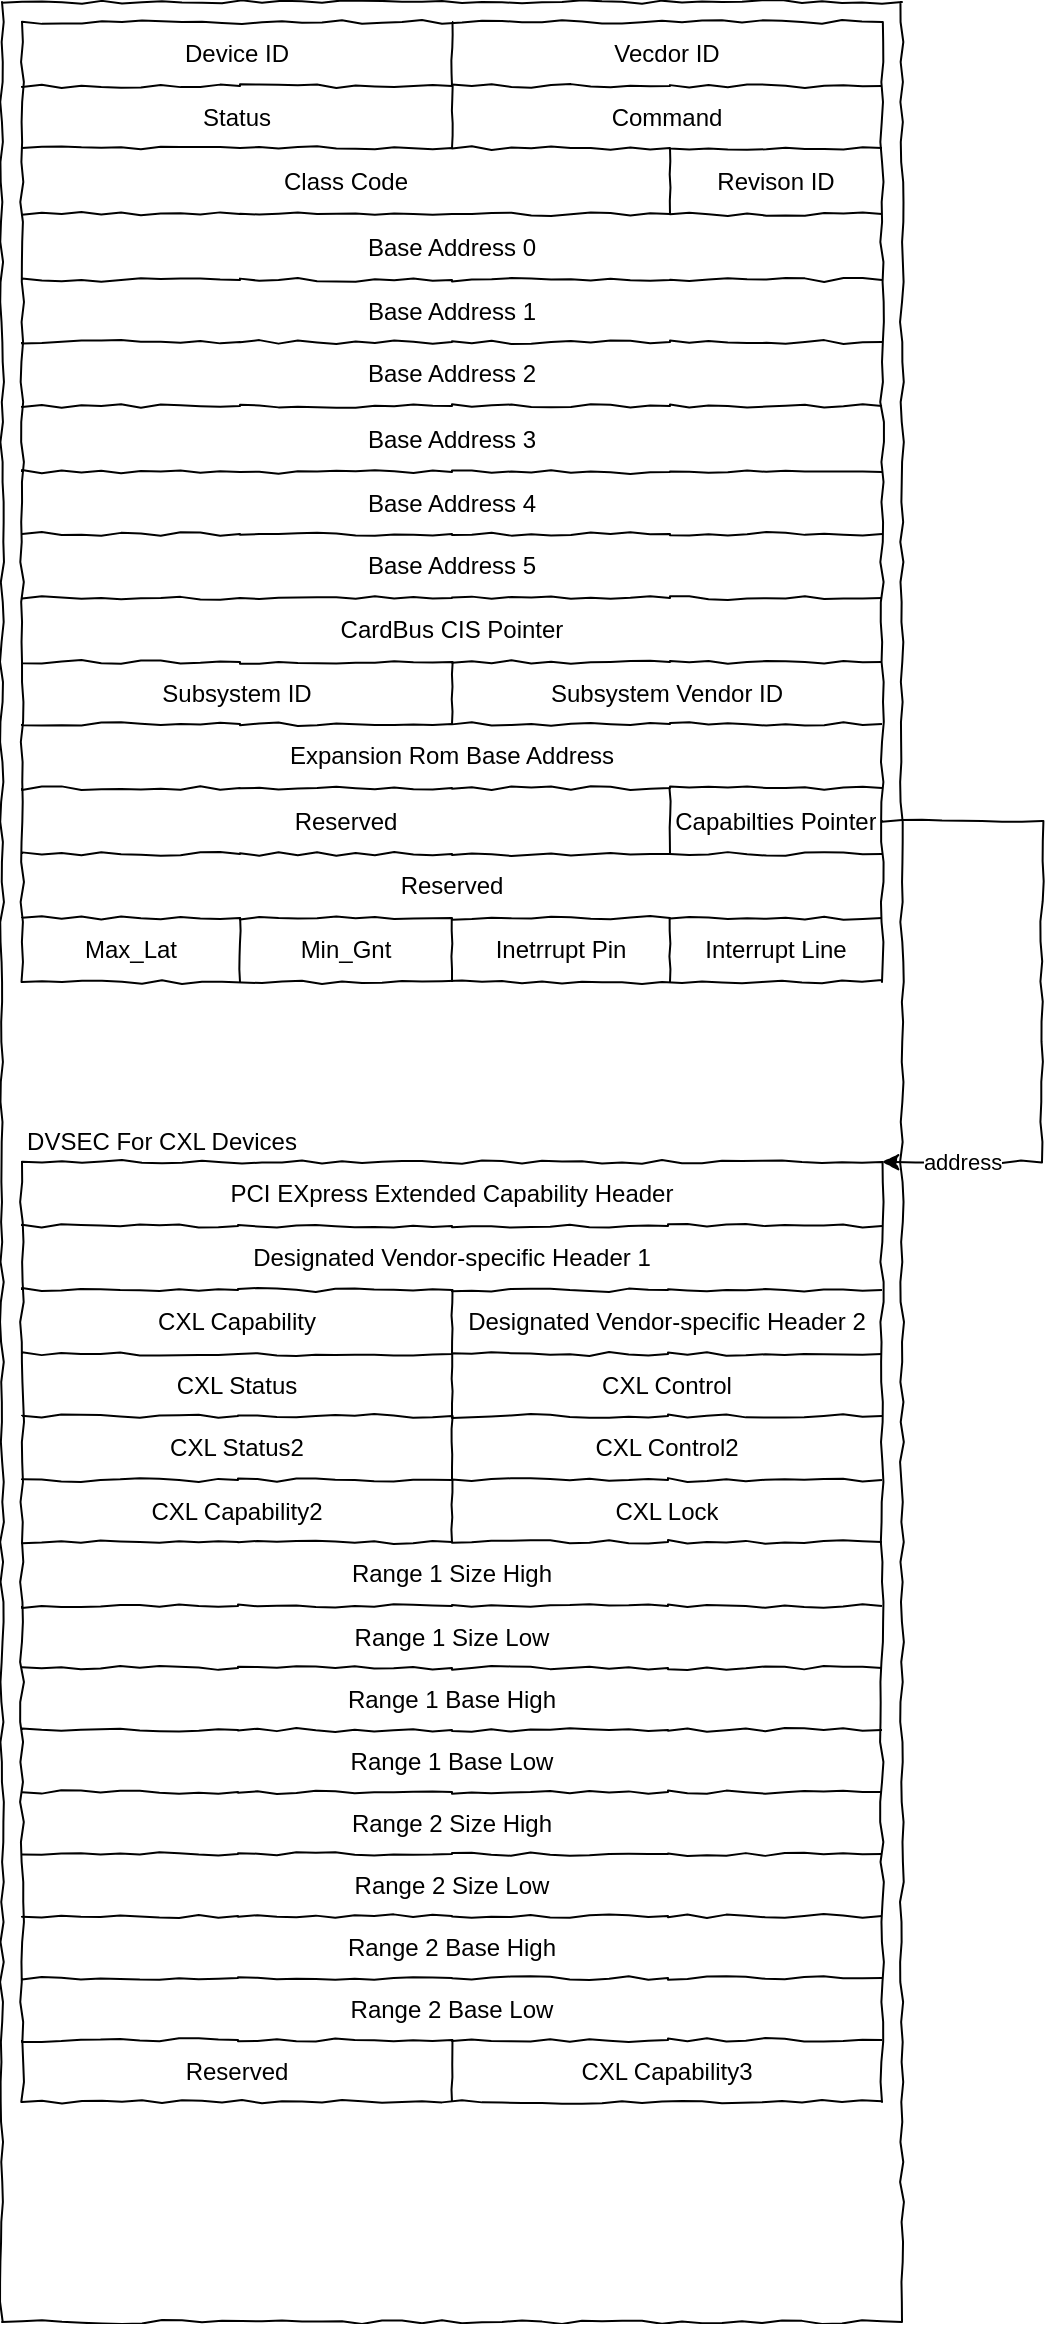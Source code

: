 <mxfile version="26.0.5" pages="2">
  <diagram name="CXL register" id="JkqREMBuSeGADm1fYrbE">
    <mxGraphModel dx="1152" dy="730" grid="1" gridSize="10" guides="1" tooltips="1" connect="1" arrows="1" fold="1" page="1" pageScale="1" pageWidth="827" pageHeight="1169" math="0" shadow="0">
      <root>
        <mxCell id="0" />
        <mxCell id="1" parent="0" />
        <mxCell id="wB7cB2mZNATHVvq-xY6d-2" value="" style="rounded=0;whiteSpace=wrap;html=1;comic=1;" parent="1" vertex="1">
          <mxGeometry x="100" y="30" width="450" height="1160" as="geometry" />
        </mxCell>
        <mxCell id="2l6-UKxLxyprMbEIQENZ-29" value="" style="shape=table;startSize=0;container=1;collapsible=0;childLayout=tableLayout;comic=1;" vertex="1" parent="1">
          <mxGeometry x="110" y="40" width="430" height="480" as="geometry" />
        </mxCell>
        <mxCell id="2l6-UKxLxyprMbEIQENZ-30" value="" style="shape=tableRow;horizontal=0;startSize=0;swimlaneHead=0;swimlaneBody=0;strokeColor=inherit;top=0;left=0;bottom=0;right=0;collapsible=0;dropTarget=0;fillColor=none;points=[[0,0.5],[1,0.5]];portConstraint=eastwest;comic=1;" vertex="1" parent="2l6-UKxLxyprMbEIQENZ-29">
          <mxGeometry width="430" height="32" as="geometry" />
        </mxCell>
        <mxCell id="2l6-UKxLxyprMbEIQENZ-31" value="Device ID" style="shape=partialRectangle;html=1;whiteSpace=wrap;connectable=0;strokeColor=inherit;overflow=hidden;fillColor=none;top=0;left=0;bottom=0;right=0;pointerEvents=1;rowspan=1;colspan=2;comic=1;" vertex="1" parent="2l6-UKxLxyprMbEIQENZ-30">
          <mxGeometry width="215" height="32" as="geometry">
            <mxRectangle width="109" height="32" as="alternateBounds" />
          </mxGeometry>
        </mxCell>
        <mxCell id="2l6-UKxLxyprMbEIQENZ-32" value="" style="shape=partialRectangle;html=1;whiteSpace=wrap;connectable=0;strokeColor=inherit;overflow=hidden;fillColor=none;top=0;left=0;bottom=0;right=0;pointerEvents=1;" vertex="1" visible="0" parent="2l6-UKxLxyprMbEIQENZ-30">
          <mxGeometry x="109" width="106" height="32" as="geometry">
            <mxRectangle width="106" height="32" as="alternateBounds" />
          </mxGeometry>
        </mxCell>
        <mxCell id="2l6-UKxLxyprMbEIQENZ-33" value="Vecdor ID" style="shape=partialRectangle;html=1;whiteSpace=wrap;connectable=0;strokeColor=inherit;overflow=hidden;fillColor=none;top=0;left=0;bottom=0;right=0;pointerEvents=1;rowspan=1;colspan=2;comic=1;" vertex="1" parent="2l6-UKxLxyprMbEIQENZ-30">
          <mxGeometry x="215" width="215" height="32" as="geometry">
            <mxRectangle width="109" height="32" as="alternateBounds" />
          </mxGeometry>
        </mxCell>
        <mxCell id="2l6-UKxLxyprMbEIQENZ-34" value="" style="shape=partialRectangle;html=1;whiteSpace=wrap;connectable=0;strokeColor=inherit;overflow=hidden;fillColor=none;top=0;left=0;bottom=0;right=0;pointerEvents=1;" vertex="1" visible="0" parent="2l6-UKxLxyprMbEIQENZ-30">
          <mxGeometry x="324" width="106" height="32" as="geometry">
            <mxRectangle width="106" height="32" as="alternateBounds" />
          </mxGeometry>
        </mxCell>
        <mxCell id="2l6-UKxLxyprMbEIQENZ-35" value="" style="shape=tableRow;horizontal=0;startSize=0;swimlaneHead=0;swimlaneBody=0;strokeColor=inherit;top=0;left=0;bottom=0;right=0;collapsible=0;dropTarget=0;fillColor=none;points=[[0,0.5],[1,0.5]];portConstraint=eastwest;comic=1;" vertex="1" parent="2l6-UKxLxyprMbEIQENZ-29">
          <mxGeometry y="32" width="430" height="31" as="geometry" />
        </mxCell>
        <mxCell id="2l6-UKxLxyprMbEIQENZ-36" value="Status" style="shape=partialRectangle;html=1;whiteSpace=wrap;connectable=0;strokeColor=inherit;overflow=hidden;fillColor=none;top=0;left=0;bottom=0;right=0;pointerEvents=1;rowspan=1;colspan=2;comic=1;" vertex="1" parent="2l6-UKxLxyprMbEIQENZ-35">
          <mxGeometry width="215" height="31" as="geometry">
            <mxRectangle width="109" height="31" as="alternateBounds" />
          </mxGeometry>
        </mxCell>
        <mxCell id="2l6-UKxLxyprMbEIQENZ-37" value="" style="shape=partialRectangle;html=1;whiteSpace=wrap;connectable=0;strokeColor=inherit;overflow=hidden;fillColor=none;top=0;left=0;bottom=0;right=0;pointerEvents=1;" vertex="1" visible="0" parent="2l6-UKxLxyprMbEIQENZ-35">
          <mxGeometry x="109" width="106" height="31" as="geometry">
            <mxRectangle width="106" height="31" as="alternateBounds" />
          </mxGeometry>
        </mxCell>
        <mxCell id="2l6-UKxLxyprMbEIQENZ-38" value="Command" style="shape=partialRectangle;html=1;whiteSpace=wrap;connectable=0;strokeColor=inherit;overflow=hidden;fillColor=none;top=0;left=0;bottom=0;right=0;pointerEvents=1;rowspan=1;colspan=2;comic=1;" vertex="1" parent="2l6-UKxLxyprMbEIQENZ-35">
          <mxGeometry x="215" width="215" height="31" as="geometry">
            <mxRectangle width="109" height="31" as="alternateBounds" />
          </mxGeometry>
        </mxCell>
        <mxCell id="2l6-UKxLxyprMbEIQENZ-39" value="" style="shape=partialRectangle;html=1;whiteSpace=wrap;connectable=0;strokeColor=inherit;overflow=hidden;fillColor=none;top=0;left=0;bottom=0;right=0;pointerEvents=1;" vertex="1" visible="0" parent="2l6-UKxLxyprMbEIQENZ-35">
          <mxGeometry x="324" width="106" height="31" as="geometry">
            <mxRectangle width="106" height="31" as="alternateBounds" />
          </mxGeometry>
        </mxCell>
        <mxCell id="2l6-UKxLxyprMbEIQENZ-40" value="" style="shape=tableRow;horizontal=0;startSize=0;swimlaneHead=0;swimlaneBody=0;strokeColor=inherit;top=0;left=0;bottom=0;right=0;collapsible=0;dropTarget=0;fillColor=none;points=[[0,0.5],[1,0.5]];portConstraint=eastwest;comic=1;" vertex="1" parent="2l6-UKxLxyprMbEIQENZ-29">
          <mxGeometry y="63" width="430" height="33" as="geometry" />
        </mxCell>
        <mxCell id="2l6-UKxLxyprMbEIQENZ-41" value="Class Code" style="shape=partialRectangle;html=1;whiteSpace=wrap;connectable=0;strokeColor=inherit;overflow=hidden;fillColor=none;top=0;left=0;bottom=0;right=0;pointerEvents=1;rowspan=1;colspan=3;comic=1;" vertex="1" parent="2l6-UKxLxyprMbEIQENZ-40">
          <mxGeometry width="324" height="33" as="geometry">
            <mxRectangle width="109" height="33" as="alternateBounds" />
          </mxGeometry>
        </mxCell>
        <mxCell id="2l6-UKxLxyprMbEIQENZ-42" value="" style="shape=partialRectangle;html=1;whiteSpace=wrap;connectable=0;strokeColor=inherit;overflow=hidden;fillColor=none;top=0;left=0;bottom=0;right=0;pointerEvents=1;" vertex="1" visible="0" parent="2l6-UKxLxyprMbEIQENZ-40">
          <mxGeometry x="109" width="106" height="33" as="geometry">
            <mxRectangle width="106" height="33" as="alternateBounds" />
          </mxGeometry>
        </mxCell>
        <mxCell id="2l6-UKxLxyprMbEIQENZ-43" value="" style="shape=partialRectangle;html=1;whiteSpace=wrap;connectable=0;strokeColor=inherit;overflow=hidden;fillColor=none;top=0;left=0;bottom=0;right=0;pointerEvents=1;" vertex="1" visible="0" parent="2l6-UKxLxyprMbEIQENZ-40">
          <mxGeometry x="215" width="109" height="33" as="geometry">
            <mxRectangle width="109" height="33" as="alternateBounds" />
          </mxGeometry>
        </mxCell>
        <mxCell id="2l6-UKxLxyprMbEIQENZ-44" value="Revison ID" style="shape=partialRectangle;html=1;whiteSpace=wrap;connectable=0;strokeColor=inherit;overflow=hidden;fillColor=none;top=0;left=0;bottom=0;right=0;pointerEvents=1;comic=1;" vertex="1" parent="2l6-UKxLxyprMbEIQENZ-40">
          <mxGeometry x="324" width="106" height="33" as="geometry">
            <mxRectangle width="106" height="33" as="alternateBounds" />
          </mxGeometry>
        </mxCell>
        <mxCell id="2l6-UKxLxyprMbEIQENZ-70" style="shape=tableRow;horizontal=0;startSize=0;swimlaneHead=0;swimlaneBody=0;strokeColor=inherit;top=0;left=0;bottom=0;right=0;collapsible=0;dropTarget=0;fillColor=none;points=[[0,0.5],[1,0.5]];portConstraint=eastwest;comic=1;" vertex="1" parent="2l6-UKxLxyprMbEIQENZ-29">
          <mxGeometry y="96" width="430" height="33" as="geometry" />
        </mxCell>
        <mxCell id="2l6-UKxLxyprMbEIQENZ-71" value="Base Address 0" style="shape=partialRectangle;html=1;whiteSpace=wrap;connectable=0;strokeColor=inherit;overflow=hidden;fillColor=none;top=0;left=0;bottom=0;right=0;pointerEvents=1;rowspan=1;colspan=4;comic=1;" vertex="1" parent="2l6-UKxLxyprMbEIQENZ-70">
          <mxGeometry width="430" height="33" as="geometry">
            <mxRectangle width="109" height="33" as="alternateBounds" />
          </mxGeometry>
        </mxCell>
        <mxCell id="2l6-UKxLxyprMbEIQENZ-72" style="shape=partialRectangle;html=1;whiteSpace=wrap;connectable=0;strokeColor=inherit;overflow=hidden;fillColor=none;top=0;left=0;bottom=0;right=0;pointerEvents=1;" vertex="1" visible="0" parent="2l6-UKxLxyprMbEIQENZ-70">
          <mxGeometry x="109" width="106" height="33" as="geometry">
            <mxRectangle width="106" height="33" as="alternateBounds" />
          </mxGeometry>
        </mxCell>
        <mxCell id="2l6-UKxLxyprMbEIQENZ-73" style="shape=partialRectangle;html=1;whiteSpace=wrap;connectable=0;strokeColor=inherit;overflow=hidden;fillColor=none;top=0;left=0;bottom=0;right=0;pointerEvents=1;" vertex="1" visible="0" parent="2l6-UKxLxyprMbEIQENZ-70">
          <mxGeometry x="215" width="109" height="33" as="geometry">
            <mxRectangle width="109" height="33" as="alternateBounds" />
          </mxGeometry>
        </mxCell>
        <mxCell id="2l6-UKxLxyprMbEIQENZ-74" style="shape=partialRectangle;html=1;whiteSpace=wrap;connectable=0;strokeColor=inherit;overflow=hidden;fillColor=none;top=0;left=0;bottom=0;right=0;pointerEvents=1;" vertex="1" visible="0" parent="2l6-UKxLxyprMbEIQENZ-70">
          <mxGeometry x="324" width="106" height="33" as="geometry">
            <mxRectangle width="106" height="33" as="alternateBounds" />
          </mxGeometry>
        </mxCell>
        <mxCell id="2l6-UKxLxyprMbEIQENZ-65" style="shape=tableRow;horizontal=0;startSize=0;swimlaneHead=0;swimlaneBody=0;strokeColor=inherit;top=0;left=0;bottom=0;right=0;collapsible=0;dropTarget=0;fillColor=none;points=[[0,0.5],[1,0.5]];portConstraint=eastwest;comic=1;" vertex="1" parent="2l6-UKxLxyprMbEIQENZ-29">
          <mxGeometry y="129" width="430" height="31" as="geometry" />
        </mxCell>
        <mxCell id="2l6-UKxLxyprMbEIQENZ-66" value="Base Address 1" style="shape=partialRectangle;html=1;whiteSpace=wrap;connectable=0;strokeColor=inherit;overflow=hidden;fillColor=none;top=0;left=0;bottom=0;right=0;pointerEvents=1;rowspan=1;colspan=4;comic=1;" vertex="1" parent="2l6-UKxLxyprMbEIQENZ-65">
          <mxGeometry width="430" height="31" as="geometry">
            <mxRectangle width="109" height="31" as="alternateBounds" />
          </mxGeometry>
        </mxCell>
        <mxCell id="2l6-UKxLxyprMbEIQENZ-67" style="shape=partialRectangle;html=1;whiteSpace=wrap;connectable=0;strokeColor=inherit;overflow=hidden;fillColor=none;top=0;left=0;bottom=0;right=0;pointerEvents=1;" vertex="1" visible="0" parent="2l6-UKxLxyprMbEIQENZ-65">
          <mxGeometry x="109" width="106" height="31" as="geometry">
            <mxRectangle width="106" height="31" as="alternateBounds" />
          </mxGeometry>
        </mxCell>
        <mxCell id="2l6-UKxLxyprMbEIQENZ-68" style="shape=partialRectangle;html=1;whiteSpace=wrap;connectable=0;strokeColor=inherit;overflow=hidden;fillColor=none;top=0;left=0;bottom=0;right=0;pointerEvents=1;" vertex="1" visible="0" parent="2l6-UKxLxyprMbEIQENZ-65">
          <mxGeometry x="215" width="109" height="31" as="geometry">
            <mxRectangle width="109" height="31" as="alternateBounds" />
          </mxGeometry>
        </mxCell>
        <mxCell id="2l6-UKxLxyprMbEIQENZ-69" style="shape=partialRectangle;html=1;whiteSpace=wrap;connectable=0;strokeColor=inherit;overflow=hidden;fillColor=none;top=0;left=0;bottom=0;right=0;pointerEvents=1;" vertex="1" visible="0" parent="2l6-UKxLxyprMbEIQENZ-65">
          <mxGeometry x="324" width="106" height="31" as="geometry">
            <mxRectangle width="106" height="31" as="alternateBounds" />
          </mxGeometry>
        </mxCell>
        <mxCell id="2l6-UKxLxyprMbEIQENZ-60" style="shape=tableRow;horizontal=0;startSize=0;swimlaneHead=0;swimlaneBody=0;strokeColor=inherit;top=0;left=0;bottom=0;right=0;collapsible=0;dropTarget=0;fillColor=none;points=[[0,0.5],[1,0.5]];portConstraint=eastwest;comic=1;" vertex="1" parent="2l6-UKxLxyprMbEIQENZ-29">
          <mxGeometry y="160" width="430" height="32" as="geometry" />
        </mxCell>
        <mxCell id="2l6-UKxLxyprMbEIQENZ-61" value="Base Address 2" style="shape=partialRectangle;html=1;whiteSpace=wrap;connectable=0;strokeColor=inherit;overflow=hidden;fillColor=none;top=0;left=0;bottom=0;right=0;pointerEvents=1;rowspan=1;colspan=4;comic=1;" vertex="1" parent="2l6-UKxLxyprMbEIQENZ-60">
          <mxGeometry width="430" height="32" as="geometry">
            <mxRectangle width="109" height="32" as="alternateBounds" />
          </mxGeometry>
        </mxCell>
        <mxCell id="2l6-UKxLxyprMbEIQENZ-62" style="shape=partialRectangle;html=1;whiteSpace=wrap;connectable=0;strokeColor=inherit;overflow=hidden;fillColor=none;top=0;left=0;bottom=0;right=0;pointerEvents=1;" vertex="1" visible="0" parent="2l6-UKxLxyprMbEIQENZ-60">
          <mxGeometry x="109" width="106" height="32" as="geometry">
            <mxRectangle width="106" height="32" as="alternateBounds" />
          </mxGeometry>
        </mxCell>
        <mxCell id="2l6-UKxLxyprMbEIQENZ-63" style="shape=partialRectangle;html=1;whiteSpace=wrap;connectable=0;strokeColor=inherit;overflow=hidden;fillColor=none;top=0;left=0;bottom=0;right=0;pointerEvents=1;" vertex="1" visible="0" parent="2l6-UKxLxyprMbEIQENZ-60">
          <mxGeometry x="215" width="109" height="32" as="geometry">
            <mxRectangle width="109" height="32" as="alternateBounds" />
          </mxGeometry>
        </mxCell>
        <mxCell id="2l6-UKxLxyprMbEIQENZ-64" style="shape=partialRectangle;html=1;whiteSpace=wrap;connectable=0;strokeColor=inherit;overflow=hidden;fillColor=none;top=0;left=0;bottom=0;right=0;pointerEvents=1;" vertex="1" visible="0" parent="2l6-UKxLxyprMbEIQENZ-60">
          <mxGeometry x="324" width="106" height="32" as="geometry">
            <mxRectangle width="106" height="32" as="alternateBounds" />
          </mxGeometry>
        </mxCell>
        <mxCell id="2l6-UKxLxyprMbEIQENZ-55" style="shape=tableRow;horizontal=0;startSize=0;swimlaneHead=0;swimlaneBody=0;strokeColor=inherit;top=0;left=0;bottom=0;right=0;collapsible=0;dropTarget=0;fillColor=none;points=[[0,0.5],[1,0.5]];portConstraint=eastwest;comic=1;" vertex="1" parent="2l6-UKxLxyprMbEIQENZ-29">
          <mxGeometry y="192" width="430" height="33" as="geometry" />
        </mxCell>
        <mxCell id="2l6-UKxLxyprMbEIQENZ-56" value="Base Address 3" style="shape=partialRectangle;html=1;whiteSpace=wrap;connectable=0;strokeColor=inherit;overflow=hidden;fillColor=none;top=0;left=0;bottom=0;right=0;pointerEvents=1;rowspan=1;colspan=4;comic=1;" vertex="1" parent="2l6-UKxLxyprMbEIQENZ-55">
          <mxGeometry width="430" height="33" as="geometry">
            <mxRectangle width="109" height="33" as="alternateBounds" />
          </mxGeometry>
        </mxCell>
        <mxCell id="2l6-UKxLxyprMbEIQENZ-57" style="shape=partialRectangle;html=1;whiteSpace=wrap;connectable=0;strokeColor=inherit;overflow=hidden;fillColor=none;top=0;left=0;bottom=0;right=0;pointerEvents=1;" vertex="1" visible="0" parent="2l6-UKxLxyprMbEIQENZ-55">
          <mxGeometry x="109" width="106" height="33" as="geometry">
            <mxRectangle width="106" height="33" as="alternateBounds" />
          </mxGeometry>
        </mxCell>
        <mxCell id="2l6-UKxLxyprMbEIQENZ-58" style="shape=partialRectangle;html=1;whiteSpace=wrap;connectable=0;strokeColor=inherit;overflow=hidden;fillColor=none;top=0;left=0;bottom=0;right=0;pointerEvents=1;" vertex="1" visible="0" parent="2l6-UKxLxyprMbEIQENZ-55">
          <mxGeometry x="215" width="109" height="33" as="geometry">
            <mxRectangle width="109" height="33" as="alternateBounds" />
          </mxGeometry>
        </mxCell>
        <mxCell id="2l6-UKxLxyprMbEIQENZ-59" style="shape=partialRectangle;html=1;whiteSpace=wrap;connectable=0;strokeColor=inherit;overflow=hidden;fillColor=none;top=0;left=0;bottom=0;right=0;pointerEvents=1;" vertex="1" visible="0" parent="2l6-UKxLxyprMbEIQENZ-55">
          <mxGeometry x="324" width="106" height="33" as="geometry">
            <mxRectangle width="106" height="33" as="alternateBounds" />
          </mxGeometry>
        </mxCell>
        <mxCell id="2l6-UKxLxyprMbEIQENZ-115" style="shape=tableRow;horizontal=0;startSize=0;swimlaneHead=0;swimlaneBody=0;strokeColor=inherit;top=0;left=0;bottom=0;right=0;collapsible=0;dropTarget=0;fillColor=none;points=[[0,0.5],[1,0.5]];portConstraint=eastwest;comic=1;" vertex="1" parent="2l6-UKxLxyprMbEIQENZ-29">
          <mxGeometry y="225" width="430" height="31" as="geometry" />
        </mxCell>
        <mxCell id="2l6-UKxLxyprMbEIQENZ-116" value="Base Address 4" style="shape=partialRectangle;html=1;whiteSpace=wrap;connectable=0;strokeColor=inherit;overflow=hidden;fillColor=none;top=0;left=0;bottom=0;right=0;pointerEvents=1;rowspan=1;colspan=4;comic=1;" vertex="1" parent="2l6-UKxLxyprMbEIQENZ-115">
          <mxGeometry width="430" height="31" as="geometry">
            <mxRectangle width="109" height="31" as="alternateBounds" />
          </mxGeometry>
        </mxCell>
        <mxCell id="2l6-UKxLxyprMbEIQENZ-117" style="shape=partialRectangle;html=1;whiteSpace=wrap;connectable=0;strokeColor=inherit;overflow=hidden;fillColor=none;top=0;left=0;bottom=0;right=0;pointerEvents=1;" vertex="1" visible="0" parent="2l6-UKxLxyprMbEIQENZ-115">
          <mxGeometry x="109" width="106" height="31" as="geometry">
            <mxRectangle width="106" height="31" as="alternateBounds" />
          </mxGeometry>
        </mxCell>
        <mxCell id="2l6-UKxLxyprMbEIQENZ-118" style="shape=partialRectangle;html=1;whiteSpace=wrap;connectable=0;strokeColor=inherit;overflow=hidden;fillColor=none;top=0;left=0;bottom=0;right=0;pointerEvents=1;" vertex="1" visible="0" parent="2l6-UKxLxyprMbEIQENZ-115">
          <mxGeometry x="215" width="109" height="31" as="geometry">
            <mxRectangle width="109" height="31" as="alternateBounds" />
          </mxGeometry>
        </mxCell>
        <mxCell id="2l6-UKxLxyprMbEIQENZ-119" style="shape=partialRectangle;html=1;whiteSpace=wrap;connectable=0;strokeColor=inherit;overflow=hidden;fillColor=none;top=0;left=0;bottom=0;right=0;pointerEvents=1;" vertex="1" visible="0" parent="2l6-UKxLxyprMbEIQENZ-115">
          <mxGeometry x="324" width="106" height="31" as="geometry">
            <mxRectangle width="106" height="31" as="alternateBounds" />
          </mxGeometry>
        </mxCell>
        <mxCell id="2l6-UKxLxyprMbEIQENZ-120" style="shape=tableRow;horizontal=0;startSize=0;swimlaneHead=0;swimlaneBody=0;strokeColor=inherit;top=0;left=0;bottom=0;right=0;collapsible=0;dropTarget=0;fillColor=none;points=[[0,0.5],[1,0.5]];portConstraint=eastwest;comic=1;" vertex="1" parent="2l6-UKxLxyprMbEIQENZ-29">
          <mxGeometry y="256" width="430" height="32" as="geometry" />
        </mxCell>
        <mxCell id="2l6-UKxLxyprMbEIQENZ-121" value="Base Address 5" style="shape=partialRectangle;html=1;whiteSpace=wrap;connectable=0;strokeColor=inherit;overflow=hidden;fillColor=none;top=0;left=0;bottom=0;right=0;pointerEvents=1;rowspan=1;colspan=4;comic=1;" vertex="1" parent="2l6-UKxLxyprMbEIQENZ-120">
          <mxGeometry width="430" height="32" as="geometry">
            <mxRectangle width="109" height="32" as="alternateBounds" />
          </mxGeometry>
        </mxCell>
        <mxCell id="2l6-UKxLxyprMbEIQENZ-122" style="shape=partialRectangle;html=1;whiteSpace=wrap;connectable=0;strokeColor=inherit;overflow=hidden;fillColor=none;top=0;left=0;bottom=0;right=0;pointerEvents=1;" vertex="1" visible="0" parent="2l6-UKxLxyprMbEIQENZ-120">
          <mxGeometry x="109" width="106" height="32" as="geometry">
            <mxRectangle width="106" height="32" as="alternateBounds" />
          </mxGeometry>
        </mxCell>
        <mxCell id="2l6-UKxLxyprMbEIQENZ-123" style="shape=partialRectangle;html=1;whiteSpace=wrap;connectable=0;strokeColor=inherit;overflow=hidden;fillColor=none;top=0;left=0;bottom=0;right=0;pointerEvents=1;" vertex="1" visible="0" parent="2l6-UKxLxyprMbEIQENZ-120">
          <mxGeometry x="215" width="109" height="32" as="geometry">
            <mxRectangle width="109" height="32" as="alternateBounds" />
          </mxGeometry>
        </mxCell>
        <mxCell id="2l6-UKxLxyprMbEIQENZ-124" style="shape=partialRectangle;html=1;whiteSpace=wrap;connectable=0;strokeColor=inherit;overflow=hidden;fillColor=none;top=0;left=0;bottom=0;right=0;pointerEvents=1;" vertex="1" visible="0" parent="2l6-UKxLxyprMbEIQENZ-120">
          <mxGeometry x="324" width="106" height="32" as="geometry">
            <mxRectangle width="106" height="32" as="alternateBounds" />
          </mxGeometry>
        </mxCell>
        <mxCell id="2l6-UKxLxyprMbEIQENZ-50" style="shape=tableRow;horizontal=0;startSize=0;swimlaneHead=0;swimlaneBody=0;strokeColor=inherit;top=0;left=0;bottom=0;right=0;collapsible=0;dropTarget=0;fillColor=none;points=[[0,0.5],[1,0.5]];portConstraint=eastwest;comic=1;" vertex="1" parent="2l6-UKxLxyprMbEIQENZ-29">
          <mxGeometry y="288" width="430" height="32" as="geometry" />
        </mxCell>
        <mxCell id="2l6-UKxLxyprMbEIQENZ-51" value="CardBus CIS Pointer" style="shape=partialRectangle;html=1;whiteSpace=wrap;connectable=0;strokeColor=inherit;overflow=hidden;fillColor=none;top=0;left=0;bottom=0;right=0;pointerEvents=1;rowspan=1;colspan=4;comic=1;" vertex="1" parent="2l6-UKxLxyprMbEIQENZ-50">
          <mxGeometry width="430" height="32" as="geometry">
            <mxRectangle width="109" height="32" as="alternateBounds" />
          </mxGeometry>
        </mxCell>
        <mxCell id="2l6-UKxLxyprMbEIQENZ-52" style="shape=partialRectangle;html=1;whiteSpace=wrap;connectable=0;strokeColor=inherit;overflow=hidden;fillColor=none;top=0;left=0;bottom=0;right=0;pointerEvents=1;" vertex="1" visible="0" parent="2l6-UKxLxyprMbEIQENZ-50">
          <mxGeometry x="109" width="106" height="32" as="geometry">
            <mxRectangle width="106" height="32" as="alternateBounds" />
          </mxGeometry>
        </mxCell>
        <mxCell id="2l6-UKxLxyprMbEIQENZ-53" style="shape=partialRectangle;html=1;whiteSpace=wrap;connectable=0;strokeColor=inherit;overflow=hidden;fillColor=none;top=0;left=0;bottom=0;right=0;pointerEvents=1;" vertex="1" visible="0" parent="2l6-UKxLxyprMbEIQENZ-50">
          <mxGeometry x="215" width="109" height="32" as="geometry">
            <mxRectangle width="109" height="32" as="alternateBounds" />
          </mxGeometry>
        </mxCell>
        <mxCell id="2l6-UKxLxyprMbEIQENZ-54" style="shape=partialRectangle;html=1;whiteSpace=wrap;connectable=0;strokeColor=inherit;overflow=hidden;fillColor=none;top=0;left=0;bottom=0;right=0;pointerEvents=1;" vertex="1" visible="0" parent="2l6-UKxLxyprMbEIQENZ-50">
          <mxGeometry x="324" width="106" height="32" as="geometry">
            <mxRectangle width="106" height="32" as="alternateBounds" />
          </mxGeometry>
        </mxCell>
        <mxCell id="2l6-UKxLxyprMbEIQENZ-75" style="shape=tableRow;horizontal=0;startSize=0;swimlaneHead=0;swimlaneBody=0;strokeColor=inherit;top=0;left=0;bottom=0;right=0;collapsible=0;dropTarget=0;fillColor=none;points=[[0,0.5],[1,0.5]];portConstraint=eastwest;comic=1;" vertex="1" parent="2l6-UKxLxyprMbEIQENZ-29">
          <mxGeometry y="320" width="430" height="31" as="geometry" />
        </mxCell>
        <mxCell id="2l6-UKxLxyprMbEIQENZ-76" value="Subsystem ID" style="shape=partialRectangle;html=1;whiteSpace=wrap;connectable=0;strokeColor=inherit;overflow=hidden;fillColor=none;top=0;left=0;bottom=0;right=0;pointerEvents=1;rowspan=1;colspan=2;comic=1;" vertex="1" parent="2l6-UKxLxyprMbEIQENZ-75">
          <mxGeometry width="215" height="31" as="geometry">
            <mxRectangle width="109" height="31" as="alternateBounds" />
          </mxGeometry>
        </mxCell>
        <mxCell id="2l6-UKxLxyprMbEIQENZ-77" style="shape=partialRectangle;html=1;whiteSpace=wrap;connectable=0;strokeColor=inherit;overflow=hidden;fillColor=none;top=0;left=0;bottom=0;right=0;pointerEvents=1;" vertex="1" visible="0" parent="2l6-UKxLxyprMbEIQENZ-75">
          <mxGeometry x="109" width="106" height="31" as="geometry">
            <mxRectangle width="106" height="31" as="alternateBounds" />
          </mxGeometry>
        </mxCell>
        <mxCell id="2l6-UKxLxyprMbEIQENZ-78" value="Subsystem Vendor ID" style="shape=partialRectangle;html=1;whiteSpace=wrap;connectable=0;strokeColor=inherit;overflow=hidden;fillColor=none;top=0;left=0;bottom=0;right=0;pointerEvents=1;rowspan=1;colspan=2;comic=1;" vertex="1" parent="2l6-UKxLxyprMbEIQENZ-75">
          <mxGeometry x="215" width="215" height="31" as="geometry">
            <mxRectangle width="109" height="31" as="alternateBounds" />
          </mxGeometry>
        </mxCell>
        <mxCell id="2l6-UKxLxyprMbEIQENZ-79" style="shape=partialRectangle;html=1;whiteSpace=wrap;connectable=0;strokeColor=inherit;overflow=hidden;fillColor=none;top=0;left=0;bottom=0;right=0;pointerEvents=1;" vertex="1" visible="0" parent="2l6-UKxLxyprMbEIQENZ-75">
          <mxGeometry x="324" width="106" height="31" as="geometry">
            <mxRectangle width="106" height="31" as="alternateBounds" />
          </mxGeometry>
        </mxCell>
        <mxCell id="2l6-UKxLxyprMbEIQENZ-80" style="shape=tableRow;horizontal=0;startSize=0;swimlaneHead=0;swimlaneBody=0;strokeColor=inherit;top=0;left=0;bottom=0;right=0;collapsible=0;dropTarget=0;fillColor=none;points=[[0,0.5],[1,0.5]];portConstraint=eastwest;comic=1;" vertex="1" parent="2l6-UKxLxyprMbEIQENZ-29">
          <mxGeometry y="351" width="430" height="32" as="geometry" />
        </mxCell>
        <mxCell id="2l6-UKxLxyprMbEIQENZ-81" value="Expansion Rom Base Address" style="shape=partialRectangle;html=1;whiteSpace=wrap;connectable=0;strokeColor=inherit;overflow=hidden;fillColor=none;top=0;left=0;bottom=0;right=0;pointerEvents=1;rowspan=1;colspan=4;comic=1;" vertex="1" parent="2l6-UKxLxyprMbEIQENZ-80">
          <mxGeometry width="430" height="32" as="geometry">
            <mxRectangle width="109" height="32" as="alternateBounds" />
          </mxGeometry>
        </mxCell>
        <mxCell id="2l6-UKxLxyprMbEIQENZ-82" style="shape=partialRectangle;html=1;whiteSpace=wrap;connectable=0;strokeColor=inherit;overflow=hidden;fillColor=none;top=0;left=0;bottom=0;right=0;pointerEvents=1;" vertex="1" visible="0" parent="2l6-UKxLxyprMbEIQENZ-80">
          <mxGeometry x="109" width="106" height="32" as="geometry">
            <mxRectangle width="106" height="32" as="alternateBounds" />
          </mxGeometry>
        </mxCell>
        <mxCell id="2l6-UKxLxyprMbEIQENZ-83" style="shape=partialRectangle;html=1;whiteSpace=wrap;connectable=0;strokeColor=inherit;overflow=hidden;fillColor=none;top=0;left=0;bottom=0;right=0;pointerEvents=1;" vertex="1" visible="0" parent="2l6-UKxLxyprMbEIQENZ-80">
          <mxGeometry x="215" width="109" height="32" as="geometry">
            <mxRectangle width="109" height="32" as="alternateBounds" />
          </mxGeometry>
        </mxCell>
        <mxCell id="2l6-UKxLxyprMbEIQENZ-84" style="shape=partialRectangle;html=1;whiteSpace=wrap;connectable=0;strokeColor=inherit;overflow=hidden;fillColor=none;top=0;left=0;bottom=0;right=0;pointerEvents=1;" vertex="1" visible="0" parent="2l6-UKxLxyprMbEIQENZ-80">
          <mxGeometry x="324" width="106" height="32" as="geometry">
            <mxRectangle width="106" height="32" as="alternateBounds" />
          </mxGeometry>
        </mxCell>
        <mxCell id="2l6-UKxLxyprMbEIQENZ-85" style="shape=tableRow;horizontal=0;startSize=0;swimlaneHead=0;swimlaneBody=0;strokeColor=inherit;top=0;left=0;bottom=0;right=0;collapsible=0;dropTarget=0;fillColor=none;points=[[0,0.5],[1,0.5]];portConstraint=eastwest;comic=1;" vertex="1" parent="2l6-UKxLxyprMbEIQENZ-29">
          <mxGeometry y="383" width="430" height="33" as="geometry" />
        </mxCell>
        <mxCell id="2l6-UKxLxyprMbEIQENZ-86" value="Reserved" style="shape=partialRectangle;html=1;whiteSpace=wrap;connectable=0;strokeColor=inherit;overflow=hidden;fillColor=none;top=0;left=0;bottom=0;right=0;pointerEvents=1;rowspan=1;colspan=3;comic=1;" vertex="1" parent="2l6-UKxLxyprMbEIQENZ-85">
          <mxGeometry width="324" height="33" as="geometry">
            <mxRectangle width="109" height="33" as="alternateBounds" />
          </mxGeometry>
        </mxCell>
        <mxCell id="2l6-UKxLxyprMbEIQENZ-87" style="shape=partialRectangle;html=1;whiteSpace=wrap;connectable=0;strokeColor=inherit;overflow=hidden;fillColor=none;top=0;left=0;bottom=0;right=0;pointerEvents=1;" vertex="1" visible="0" parent="2l6-UKxLxyprMbEIQENZ-85">
          <mxGeometry x="109" width="106" height="33" as="geometry">
            <mxRectangle width="106" height="33" as="alternateBounds" />
          </mxGeometry>
        </mxCell>
        <mxCell id="2l6-UKxLxyprMbEIQENZ-88" style="shape=partialRectangle;html=1;whiteSpace=wrap;connectable=0;strokeColor=inherit;overflow=hidden;fillColor=none;top=0;left=0;bottom=0;right=0;pointerEvents=1;" vertex="1" visible="0" parent="2l6-UKxLxyprMbEIQENZ-85">
          <mxGeometry x="215" width="109" height="33" as="geometry">
            <mxRectangle width="109" height="33" as="alternateBounds" />
          </mxGeometry>
        </mxCell>
        <mxCell id="2l6-UKxLxyprMbEIQENZ-89" value="Capabilties Pointer" style="shape=partialRectangle;html=1;whiteSpace=wrap;connectable=0;strokeColor=inherit;overflow=hidden;fillColor=none;top=0;left=0;bottom=0;right=0;pointerEvents=1;comic=1;" vertex="1" parent="2l6-UKxLxyprMbEIQENZ-85">
          <mxGeometry x="324" width="106" height="33" as="geometry">
            <mxRectangle width="106" height="33" as="alternateBounds" />
          </mxGeometry>
        </mxCell>
        <mxCell id="2l6-UKxLxyprMbEIQENZ-90" style="shape=tableRow;horizontal=0;startSize=0;swimlaneHead=0;swimlaneBody=0;strokeColor=inherit;top=0;left=0;bottom=0;right=0;collapsible=0;dropTarget=0;fillColor=none;points=[[0,0.5],[1,0.5]];portConstraint=eastwest;comic=1;" vertex="1" parent="2l6-UKxLxyprMbEIQENZ-29">
          <mxGeometry y="416" width="430" height="32" as="geometry" />
        </mxCell>
        <mxCell id="2l6-UKxLxyprMbEIQENZ-91" value="Reserved" style="shape=partialRectangle;html=1;whiteSpace=wrap;connectable=0;strokeColor=inherit;overflow=hidden;fillColor=none;top=0;left=0;bottom=0;right=0;pointerEvents=1;rowspan=1;colspan=4;comic=1;" vertex="1" parent="2l6-UKxLxyprMbEIQENZ-90">
          <mxGeometry width="430" height="32" as="geometry">
            <mxRectangle width="109" height="32" as="alternateBounds" />
          </mxGeometry>
        </mxCell>
        <mxCell id="2l6-UKxLxyprMbEIQENZ-92" style="shape=partialRectangle;html=1;whiteSpace=wrap;connectable=0;strokeColor=inherit;overflow=hidden;fillColor=none;top=0;left=0;bottom=0;right=0;pointerEvents=1;" vertex="1" visible="0" parent="2l6-UKxLxyprMbEIQENZ-90">
          <mxGeometry x="109" width="106" height="32" as="geometry">
            <mxRectangle width="106" height="32" as="alternateBounds" />
          </mxGeometry>
        </mxCell>
        <mxCell id="2l6-UKxLxyprMbEIQENZ-93" style="shape=partialRectangle;html=1;whiteSpace=wrap;connectable=0;strokeColor=inherit;overflow=hidden;fillColor=none;top=0;left=0;bottom=0;right=0;pointerEvents=1;" vertex="1" visible="0" parent="2l6-UKxLxyprMbEIQENZ-90">
          <mxGeometry x="215" width="109" height="32" as="geometry">
            <mxRectangle width="109" height="32" as="alternateBounds" />
          </mxGeometry>
        </mxCell>
        <mxCell id="2l6-UKxLxyprMbEIQENZ-94" style="shape=partialRectangle;html=1;whiteSpace=wrap;connectable=0;strokeColor=inherit;overflow=hidden;fillColor=none;top=0;left=0;bottom=0;right=0;pointerEvents=1;" vertex="1" visible="0" parent="2l6-UKxLxyprMbEIQENZ-90">
          <mxGeometry x="324" width="106" height="32" as="geometry">
            <mxRectangle width="106" height="32" as="alternateBounds" />
          </mxGeometry>
        </mxCell>
        <mxCell id="2l6-UKxLxyprMbEIQENZ-95" style="shape=tableRow;horizontal=0;startSize=0;swimlaneHead=0;swimlaneBody=0;strokeColor=inherit;top=0;left=0;bottom=0;right=0;collapsible=0;dropTarget=0;fillColor=none;points=[[0,0.5],[1,0.5]];portConstraint=eastwest;comic=1;" vertex="1" parent="2l6-UKxLxyprMbEIQENZ-29">
          <mxGeometry y="448" width="430" height="32" as="geometry" />
        </mxCell>
        <mxCell id="2l6-UKxLxyprMbEIQENZ-96" value="Max_Lat" style="shape=partialRectangle;html=1;whiteSpace=wrap;connectable=0;strokeColor=inherit;overflow=hidden;fillColor=none;top=0;left=0;bottom=0;right=0;pointerEvents=1;comic=1;" vertex="1" parent="2l6-UKxLxyprMbEIQENZ-95">
          <mxGeometry width="109" height="32" as="geometry">
            <mxRectangle width="109" height="32" as="alternateBounds" />
          </mxGeometry>
        </mxCell>
        <mxCell id="2l6-UKxLxyprMbEIQENZ-97" value="Min_Gnt" style="shape=partialRectangle;html=1;whiteSpace=wrap;connectable=0;strokeColor=inherit;overflow=hidden;fillColor=none;top=0;left=0;bottom=0;right=0;pointerEvents=1;comic=1;" vertex="1" parent="2l6-UKxLxyprMbEIQENZ-95">
          <mxGeometry x="109" width="106" height="32" as="geometry">
            <mxRectangle width="106" height="32" as="alternateBounds" />
          </mxGeometry>
        </mxCell>
        <mxCell id="2l6-UKxLxyprMbEIQENZ-98" value="Inetrrupt Pin" style="shape=partialRectangle;html=1;whiteSpace=wrap;connectable=0;strokeColor=inherit;overflow=hidden;fillColor=none;top=0;left=0;bottom=0;right=0;pointerEvents=1;comic=1;" vertex="1" parent="2l6-UKxLxyprMbEIQENZ-95">
          <mxGeometry x="215" width="109" height="32" as="geometry">
            <mxRectangle width="109" height="32" as="alternateBounds" />
          </mxGeometry>
        </mxCell>
        <mxCell id="2l6-UKxLxyprMbEIQENZ-99" value="Interrupt Line" style="shape=partialRectangle;html=1;whiteSpace=wrap;connectable=0;strokeColor=inherit;overflow=hidden;fillColor=none;top=0;left=0;bottom=0;right=0;pointerEvents=1;comic=1;" vertex="1" parent="2l6-UKxLxyprMbEIQENZ-95">
          <mxGeometry x="324" width="106" height="32" as="geometry">
            <mxRectangle width="106" height="32" as="alternateBounds" />
          </mxGeometry>
        </mxCell>
        <mxCell id="2l6-UKxLxyprMbEIQENZ-125" value="" style="shape=table;startSize=0;container=1;collapsible=0;childLayout=tableLayout;comic=1;" vertex="1" parent="1">
          <mxGeometry x="110" y="610" width="430" height="470" as="geometry" />
        </mxCell>
        <mxCell id="2l6-UKxLxyprMbEIQENZ-126" value="" style="shape=tableRow;horizontal=0;startSize=0;swimlaneHead=0;swimlaneBody=0;strokeColor=inherit;top=0;left=0;bottom=0;right=0;collapsible=0;dropTarget=0;fillColor=none;points=[[0,0.5],[1,0.5]];portConstraint=eastwest;comic=1;" vertex="1" parent="2l6-UKxLxyprMbEIQENZ-125">
          <mxGeometry width="430" height="32" as="geometry" />
        </mxCell>
        <mxCell id="2l6-UKxLxyprMbEIQENZ-127" value="PCI EXpress Extended Capability Header" style="shape=partialRectangle;html=1;whiteSpace=wrap;connectable=0;strokeColor=inherit;overflow=hidden;fillColor=none;top=0;left=0;bottom=0;right=0;pointerEvents=1;rowspan=1;colspan=4;comic=1;" vertex="1" parent="2l6-UKxLxyprMbEIQENZ-126">
          <mxGeometry width="430" height="32" as="geometry">
            <mxRectangle width="108" height="32" as="alternateBounds" />
          </mxGeometry>
        </mxCell>
        <mxCell id="2l6-UKxLxyprMbEIQENZ-128" value="" style="shape=partialRectangle;html=1;whiteSpace=wrap;connectable=0;strokeColor=inherit;overflow=hidden;fillColor=none;top=0;left=0;bottom=0;right=0;pointerEvents=1;" vertex="1" visible="0" parent="2l6-UKxLxyprMbEIQENZ-126">
          <mxGeometry x="108" width="107" height="32" as="geometry">
            <mxRectangle width="107" height="32" as="alternateBounds" />
          </mxGeometry>
        </mxCell>
        <mxCell id="2l6-UKxLxyprMbEIQENZ-129" value="" style="shape=partialRectangle;html=1;whiteSpace=wrap;connectable=0;strokeColor=inherit;overflow=hidden;fillColor=none;top=0;left=0;bottom=0;right=0;pointerEvents=1;" vertex="1" visible="0" parent="2l6-UKxLxyprMbEIQENZ-126">
          <mxGeometry x="215" width="108" height="32" as="geometry">
            <mxRectangle width="108" height="32" as="alternateBounds" />
          </mxGeometry>
        </mxCell>
        <mxCell id="2l6-UKxLxyprMbEIQENZ-130" value="" style="shape=partialRectangle;html=1;whiteSpace=wrap;connectable=0;strokeColor=inherit;overflow=hidden;fillColor=none;top=0;left=0;bottom=0;right=0;pointerEvents=1;" vertex="1" visible="0" parent="2l6-UKxLxyprMbEIQENZ-126">
          <mxGeometry x="323" width="107" height="32" as="geometry">
            <mxRectangle width="107" height="32" as="alternateBounds" />
          </mxGeometry>
        </mxCell>
        <mxCell id="2l6-UKxLxyprMbEIQENZ-131" value="" style="shape=tableRow;horizontal=0;startSize=0;swimlaneHead=0;swimlaneBody=0;strokeColor=inherit;top=0;left=0;bottom=0;right=0;collapsible=0;dropTarget=0;fillColor=none;points=[[0,0.5],[1,0.5]];portConstraint=eastwest;comic=1;" vertex="1" parent="2l6-UKxLxyprMbEIQENZ-125">
          <mxGeometry y="32" width="430" height="32" as="geometry" />
        </mxCell>
        <mxCell id="2l6-UKxLxyprMbEIQENZ-132" value="Designated Vendor-specific Header 1" style="shape=partialRectangle;html=1;whiteSpace=wrap;connectable=0;strokeColor=inherit;overflow=hidden;fillColor=none;top=0;left=0;bottom=0;right=0;pointerEvents=1;rowspan=1;colspan=4;comic=1;" vertex="1" parent="2l6-UKxLxyprMbEIQENZ-131">
          <mxGeometry width="430" height="32" as="geometry">
            <mxRectangle width="108" height="32" as="alternateBounds" />
          </mxGeometry>
        </mxCell>
        <mxCell id="2l6-UKxLxyprMbEIQENZ-133" value="" style="shape=partialRectangle;html=1;whiteSpace=wrap;connectable=0;strokeColor=inherit;overflow=hidden;fillColor=none;top=0;left=0;bottom=0;right=0;pointerEvents=1;" vertex="1" visible="0" parent="2l6-UKxLxyprMbEIQENZ-131">
          <mxGeometry x="108" width="107" height="32" as="geometry">
            <mxRectangle width="107" height="32" as="alternateBounds" />
          </mxGeometry>
        </mxCell>
        <mxCell id="2l6-UKxLxyprMbEIQENZ-134" value="" style="shape=partialRectangle;html=1;whiteSpace=wrap;connectable=0;strokeColor=inherit;overflow=hidden;fillColor=none;top=0;left=0;bottom=0;right=0;pointerEvents=1;" vertex="1" visible="0" parent="2l6-UKxLxyprMbEIQENZ-131">
          <mxGeometry x="215" width="108" height="32" as="geometry">
            <mxRectangle width="108" height="32" as="alternateBounds" />
          </mxGeometry>
        </mxCell>
        <mxCell id="2l6-UKxLxyprMbEIQENZ-135" value="" style="shape=partialRectangle;html=1;whiteSpace=wrap;connectable=0;strokeColor=inherit;overflow=hidden;fillColor=none;top=0;left=0;bottom=0;right=0;pointerEvents=1;" vertex="1" visible="0" parent="2l6-UKxLxyprMbEIQENZ-131">
          <mxGeometry x="323" width="107" height="32" as="geometry">
            <mxRectangle width="107" height="32" as="alternateBounds" />
          </mxGeometry>
        </mxCell>
        <mxCell id="2l6-UKxLxyprMbEIQENZ-136" value="" style="shape=tableRow;horizontal=0;startSize=0;swimlaneHead=0;swimlaneBody=0;strokeColor=inherit;top=0;left=0;bottom=0;right=0;collapsible=0;dropTarget=0;fillColor=none;points=[[0,0.5],[1,0.5]];portConstraint=eastwest;comic=1;" vertex="1" parent="2l6-UKxLxyprMbEIQENZ-125">
          <mxGeometry y="64" width="430" height="32" as="geometry" />
        </mxCell>
        <mxCell id="2l6-UKxLxyprMbEIQENZ-137" value="CXL Capability" style="shape=partialRectangle;html=1;whiteSpace=wrap;connectable=0;strokeColor=inherit;overflow=hidden;fillColor=none;top=0;left=0;bottom=0;right=0;pointerEvents=1;rowspan=1;colspan=2;comic=1;" vertex="1" parent="2l6-UKxLxyprMbEIQENZ-136">
          <mxGeometry width="215" height="32" as="geometry">
            <mxRectangle width="108" height="32" as="alternateBounds" />
          </mxGeometry>
        </mxCell>
        <mxCell id="2l6-UKxLxyprMbEIQENZ-138" value="" style="shape=partialRectangle;html=1;whiteSpace=wrap;connectable=0;strokeColor=inherit;overflow=hidden;fillColor=none;top=0;left=0;bottom=0;right=0;pointerEvents=1;" vertex="1" visible="0" parent="2l6-UKxLxyprMbEIQENZ-136">
          <mxGeometry x="108" width="107" height="32" as="geometry">
            <mxRectangle width="107" height="32" as="alternateBounds" />
          </mxGeometry>
        </mxCell>
        <mxCell id="2l6-UKxLxyprMbEIQENZ-139" value="Designated Vendor-specific Header 2" style="shape=partialRectangle;html=1;whiteSpace=wrap;connectable=0;strokeColor=inherit;overflow=hidden;fillColor=none;top=0;left=0;bottom=0;right=0;pointerEvents=1;rowspan=1;colspan=2;comic=1;" vertex="1" parent="2l6-UKxLxyprMbEIQENZ-136">
          <mxGeometry x="215" width="215" height="32" as="geometry">
            <mxRectangle width="108" height="32" as="alternateBounds" />
          </mxGeometry>
        </mxCell>
        <mxCell id="2l6-UKxLxyprMbEIQENZ-140" value="" style="shape=partialRectangle;html=1;whiteSpace=wrap;connectable=0;strokeColor=inherit;overflow=hidden;fillColor=none;top=0;left=0;bottom=0;right=0;pointerEvents=1;" vertex="1" visible="0" parent="2l6-UKxLxyprMbEIQENZ-136">
          <mxGeometry x="323" width="107" height="32" as="geometry">
            <mxRectangle width="107" height="32" as="alternateBounds" />
          </mxGeometry>
        </mxCell>
        <mxCell id="2l6-UKxLxyprMbEIQENZ-141" value="" style="shape=tableRow;horizontal=0;startSize=0;swimlaneHead=0;swimlaneBody=0;strokeColor=inherit;top=0;left=0;bottom=0;right=0;collapsible=0;dropTarget=0;fillColor=none;points=[[0,0.5],[1,0.5]];portConstraint=eastwest;comic=1;" vertex="1" parent="2l6-UKxLxyprMbEIQENZ-125">
          <mxGeometry y="96" width="430" height="31" as="geometry" />
        </mxCell>
        <mxCell id="2l6-UKxLxyprMbEIQENZ-142" value="CXL Status" style="shape=partialRectangle;html=1;whiteSpace=wrap;connectable=0;strokeColor=inherit;overflow=hidden;fillColor=none;top=0;left=0;bottom=0;right=0;pointerEvents=1;rowspan=1;colspan=2;comic=1;" vertex="1" parent="2l6-UKxLxyprMbEIQENZ-141">
          <mxGeometry width="215" height="31" as="geometry">
            <mxRectangle width="108" height="31" as="alternateBounds" />
          </mxGeometry>
        </mxCell>
        <mxCell id="2l6-UKxLxyprMbEIQENZ-143" value="" style="shape=partialRectangle;html=1;whiteSpace=wrap;connectable=0;strokeColor=inherit;overflow=hidden;fillColor=none;top=0;left=0;bottom=0;right=0;pointerEvents=1;" vertex="1" visible="0" parent="2l6-UKxLxyprMbEIQENZ-141">
          <mxGeometry x="108" width="107" height="31" as="geometry">
            <mxRectangle width="107" height="31" as="alternateBounds" />
          </mxGeometry>
        </mxCell>
        <mxCell id="2l6-UKxLxyprMbEIQENZ-144" value="CXL Control" style="shape=partialRectangle;html=1;whiteSpace=wrap;connectable=0;strokeColor=inherit;overflow=hidden;fillColor=none;top=0;left=0;bottom=0;right=0;pointerEvents=1;rowspan=1;colspan=2;comic=1;" vertex="1" parent="2l6-UKxLxyprMbEIQENZ-141">
          <mxGeometry x="215" width="215" height="31" as="geometry">
            <mxRectangle width="108" height="31" as="alternateBounds" />
          </mxGeometry>
        </mxCell>
        <mxCell id="2l6-UKxLxyprMbEIQENZ-145" value="" style="shape=partialRectangle;html=1;whiteSpace=wrap;connectable=0;strokeColor=inherit;overflow=hidden;fillColor=none;top=0;left=0;bottom=0;right=0;pointerEvents=1;" vertex="1" visible="0" parent="2l6-UKxLxyprMbEIQENZ-141">
          <mxGeometry x="323" width="107" height="31" as="geometry">
            <mxRectangle width="107" height="31" as="alternateBounds" />
          </mxGeometry>
        </mxCell>
        <mxCell id="2l6-UKxLxyprMbEIQENZ-146" value="" style="shape=tableRow;horizontal=0;startSize=0;swimlaneHead=0;swimlaneBody=0;strokeColor=inherit;top=0;left=0;bottom=0;right=0;collapsible=0;dropTarget=0;fillColor=none;points=[[0,0.5],[1,0.5]];portConstraint=eastwest;comic=1;" vertex="1" parent="2l6-UKxLxyprMbEIQENZ-125">
          <mxGeometry y="127" width="430" height="32" as="geometry" />
        </mxCell>
        <mxCell id="2l6-UKxLxyprMbEIQENZ-147" value="CXL Status2" style="shape=partialRectangle;html=1;whiteSpace=wrap;connectable=0;strokeColor=inherit;overflow=hidden;fillColor=none;top=0;left=0;bottom=0;right=0;pointerEvents=1;rowspan=1;colspan=2;comic=1;" vertex="1" parent="2l6-UKxLxyprMbEIQENZ-146">
          <mxGeometry width="215" height="32" as="geometry">
            <mxRectangle width="108" height="32" as="alternateBounds" />
          </mxGeometry>
        </mxCell>
        <mxCell id="2l6-UKxLxyprMbEIQENZ-148" value="" style="shape=partialRectangle;html=1;whiteSpace=wrap;connectable=0;strokeColor=inherit;overflow=hidden;fillColor=none;top=0;left=0;bottom=0;right=0;pointerEvents=1;" vertex="1" visible="0" parent="2l6-UKxLxyprMbEIQENZ-146">
          <mxGeometry x="108" width="107" height="32" as="geometry">
            <mxRectangle width="107" height="32" as="alternateBounds" />
          </mxGeometry>
        </mxCell>
        <mxCell id="2l6-UKxLxyprMbEIQENZ-149" value="CXL Control2" style="shape=partialRectangle;html=1;whiteSpace=wrap;connectable=0;strokeColor=inherit;overflow=hidden;fillColor=none;top=0;left=0;bottom=0;right=0;pointerEvents=1;rowspan=1;colspan=2;comic=1;" vertex="1" parent="2l6-UKxLxyprMbEIQENZ-146">
          <mxGeometry x="215" width="215" height="32" as="geometry">
            <mxRectangle width="108" height="32" as="alternateBounds" />
          </mxGeometry>
        </mxCell>
        <mxCell id="2l6-UKxLxyprMbEIQENZ-150" value="" style="shape=partialRectangle;html=1;whiteSpace=wrap;connectable=0;strokeColor=inherit;overflow=hidden;fillColor=none;top=0;left=0;bottom=0;right=0;pointerEvents=1;" vertex="1" visible="0" parent="2l6-UKxLxyprMbEIQENZ-146">
          <mxGeometry x="323" width="107" height="32" as="geometry">
            <mxRectangle width="107" height="32" as="alternateBounds" />
          </mxGeometry>
        </mxCell>
        <mxCell id="2l6-UKxLxyprMbEIQENZ-151" value="" style="shape=tableRow;horizontal=0;startSize=0;swimlaneHead=0;swimlaneBody=0;strokeColor=inherit;top=0;left=0;bottom=0;right=0;collapsible=0;dropTarget=0;fillColor=none;points=[[0,0.5],[1,0.5]];portConstraint=eastwest;comic=1;" vertex="1" parent="2l6-UKxLxyprMbEIQENZ-125">
          <mxGeometry y="159" width="430" height="31" as="geometry" />
        </mxCell>
        <mxCell id="2l6-UKxLxyprMbEIQENZ-152" value="CXL Capability2" style="shape=partialRectangle;html=1;whiteSpace=wrap;connectable=0;strokeColor=inherit;overflow=hidden;fillColor=none;top=0;left=0;bottom=0;right=0;pointerEvents=1;rowspan=1;colspan=2;comic=1;" vertex="1" parent="2l6-UKxLxyprMbEIQENZ-151">
          <mxGeometry width="215" height="31" as="geometry">
            <mxRectangle width="108" height="31" as="alternateBounds" />
          </mxGeometry>
        </mxCell>
        <mxCell id="2l6-UKxLxyprMbEIQENZ-153" value="" style="shape=partialRectangle;html=1;whiteSpace=wrap;connectable=0;strokeColor=inherit;overflow=hidden;fillColor=none;top=0;left=0;bottom=0;right=0;pointerEvents=1;" vertex="1" visible="0" parent="2l6-UKxLxyprMbEIQENZ-151">
          <mxGeometry x="108" width="107" height="31" as="geometry">
            <mxRectangle width="107" height="31" as="alternateBounds" />
          </mxGeometry>
        </mxCell>
        <mxCell id="2l6-UKxLxyprMbEIQENZ-154" value="CXL Lock" style="shape=partialRectangle;html=1;whiteSpace=wrap;connectable=0;strokeColor=inherit;overflow=hidden;fillColor=none;top=0;left=0;bottom=0;right=0;pointerEvents=1;rowspan=1;colspan=2;comic=1;" vertex="1" parent="2l6-UKxLxyprMbEIQENZ-151">
          <mxGeometry x="215" width="215" height="31" as="geometry">
            <mxRectangle width="108" height="31" as="alternateBounds" />
          </mxGeometry>
        </mxCell>
        <mxCell id="2l6-UKxLxyprMbEIQENZ-155" value="" style="shape=partialRectangle;html=1;whiteSpace=wrap;connectable=0;strokeColor=inherit;overflow=hidden;fillColor=none;top=0;left=0;bottom=0;right=0;pointerEvents=1;" vertex="1" visible="0" parent="2l6-UKxLxyprMbEIQENZ-151">
          <mxGeometry x="323" width="107" height="31" as="geometry">
            <mxRectangle width="107" height="31" as="alternateBounds" />
          </mxGeometry>
        </mxCell>
        <mxCell id="2l6-UKxLxyprMbEIQENZ-156" value="" style="shape=tableRow;horizontal=0;startSize=0;swimlaneHead=0;swimlaneBody=0;strokeColor=inherit;top=0;left=0;bottom=0;right=0;collapsible=0;dropTarget=0;fillColor=none;points=[[0,0.5],[1,0.5]];portConstraint=eastwest;comic=1;" vertex="1" parent="2l6-UKxLxyprMbEIQENZ-125">
          <mxGeometry y="190" width="430" height="32" as="geometry" />
        </mxCell>
        <mxCell id="2l6-UKxLxyprMbEIQENZ-157" value="Range 1 Size High" style="shape=partialRectangle;html=1;whiteSpace=wrap;connectable=0;strokeColor=inherit;overflow=hidden;fillColor=none;top=0;left=0;bottom=0;right=0;pointerEvents=1;rowspan=1;colspan=4;comic=1;" vertex="1" parent="2l6-UKxLxyprMbEIQENZ-156">
          <mxGeometry width="430" height="32" as="geometry">
            <mxRectangle width="108" height="32" as="alternateBounds" />
          </mxGeometry>
        </mxCell>
        <mxCell id="2l6-UKxLxyprMbEIQENZ-158" value="" style="shape=partialRectangle;html=1;whiteSpace=wrap;connectable=0;strokeColor=inherit;overflow=hidden;fillColor=none;top=0;left=0;bottom=0;right=0;pointerEvents=1;" vertex="1" visible="0" parent="2l6-UKxLxyprMbEIQENZ-156">
          <mxGeometry x="108" width="107" height="32" as="geometry">
            <mxRectangle width="107" height="32" as="alternateBounds" />
          </mxGeometry>
        </mxCell>
        <mxCell id="2l6-UKxLxyprMbEIQENZ-159" value="" style="shape=partialRectangle;html=1;whiteSpace=wrap;connectable=0;strokeColor=inherit;overflow=hidden;fillColor=none;top=0;left=0;bottom=0;right=0;pointerEvents=1;" vertex="1" visible="0" parent="2l6-UKxLxyprMbEIQENZ-156">
          <mxGeometry x="215" width="108" height="32" as="geometry">
            <mxRectangle width="108" height="32" as="alternateBounds" />
          </mxGeometry>
        </mxCell>
        <mxCell id="2l6-UKxLxyprMbEIQENZ-160" value="" style="shape=partialRectangle;html=1;whiteSpace=wrap;connectable=0;strokeColor=inherit;overflow=hidden;fillColor=none;top=0;left=0;bottom=0;right=0;pointerEvents=1;" vertex="1" visible="0" parent="2l6-UKxLxyprMbEIQENZ-156">
          <mxGeometry x="323" width="107" height="32" as="geometry">
            <mxRectangle width="107" height="32" as="alternateBounds" />
          </mxGeometry>
        </mxCell>
        <mxCell id="2l6-UKxLxyprMbEIQENZ-161" value="" style="shape=tableRow;horizontal=0;startSize=0;swimlaneHead=0;swimlaneBody=0;strokeColor=inherit;top=0;left=0;bottom=0;right=0;collapsible=0;dropTarget=0;fillColor=none;points=[[0,0.5],[1,0.5]];portConstraint=eastwest;comic=1;" vertex="1" parent="2l6-UKxLxyprMbEIQENZ-125">
          <mxGeometry y="222" width="430" height="31" as="geometry" />
        </mxCell>
        <mxCell id="2l6-UKxLxyprMbEIQENZ-162" value="Range 1 Size Low" style="shape=partialRectangle;html=1;whiteSpace=wrap;connectable=0;strokeColor=inherit;overflow=hidden;fillColor=none;top=0;left=0;bottom=0;right=0;pointerEvents=1;rowspan=1;colspan=4;comic=1;" vertex="1" parent="2l6-UKxLxyprMbEIQENZ-161">
          <mxGeometry width="430" height="31" as="geometry">
            <mxRectangle width="108" height="31" as="alternateBounds" />
          </mxGeometry>
        </mxCell>
        <mxCell id="2l6-UKxLxyprMbEIQENZ-163" value="" style="shape=partialRectangle;html=1;whiteSpace=wrap;connectable=0;strokeColor=inherit;overflow=hidden;fillColor=none;top=0;left=0;bottom=0;right=0;pointerEvents=1;" vertex="1" visible="0" parent="2l6-UKxLxyprMbEIQENZ-161">
          <mxGeometry x="108" width="107" height="31" as="geometry">
            <mxRectangle width="107" height="31" as="alternateBounds" />
          </mxGeometry>
        </mxCell>
        <mxCell id="2l6-UKxLxyprMbEIQENZ-164" value="" style="shape=partialRectangle;html=1;whiteSpace=wrap;connectable=0;strokeColor=inherit;overflow=hidden;fillColor=none;top=0;left=0;bottom=0;right=0;pointerEvents=1;" vertex="1" visible="0" parent="2l6-UKxLxyprMbEIQENZ-161">
          <mxGeometry x="215" width="108" height="31" as="geometry">
            <mxRectangle width="108" height="31" as="alternateBounds" />
          </mxGeometry>
        </mxCell>
        <mxCell id="2l6-UKxLxyprMbEIQENZ-165" value="" style="shape=partialRectangle;html=1;whiteSpace=wrap;connectable=0;strokeColor=inherit;overflow=hidden;fillColor=none;top=0;left=0;bottom=0;right=0;pointerEvents=1;" vertex="1" visible="0" parent="2l6-UKxLxyprMbEIQENZ-161">
          <mxGeometry x="323" width="107" height="31" as="geometry">
            <mxRectangle width="107" height="31" as="alternateBounds" />
          </mxGeometry>
        </mxCell>
        <mxCell id="2l6-UKxLxyprMbEIQENZ-169" style="shape=tableRow;horizontal=0;startSize=0;swimlaneHead=0;swimlaneBody=0;strokeColor=inherit;top=0;left=0;bottom=0;right=0;collapsible=0;dropTarget=0;fillColor=none;points=[[0,0.5],[1,0.5]];portConstraint=eastwest;comic=1;" vertex="1" parent="2l6-UKxLxyprMbEIQENZ-125">
          <mxGeometry y="253" width="430" height="31" as="geometry" />
        </mxCell>
        <mxCell id="2l6-UKxLxyprMbEIQENZ-170" value="Range 1 Base High" style="shape=partialRectangle;html=1;whiteSpace=wrap;connectable=0;strokeColor=inherit;overflow=hidden;fillColor=none;top=0;left=0;bottom=0;right=0;pointerEvents=1;rowspan=1;colspan=4;comic=1;" vertex="1" parent="2l6-UKxLxyprMbEIQENZ-169">
          <mxGeometry width="430" height="31" as="geometry">
            <mxRectangle width="108" height="31" as="alternateBounds" />
          </mxGeometry>
        </mxCell>
        <mxCell id="2l6-UKxLxyprMbEIQENZ-171" style="shape=partialRectangle;html=1;whiteSpace=wrap;connectable=0;strokeColor=inherit;overflow=hidden;fillColor=none;top=0;left=0;bottom=0;right=0;pointerEvents=1;" vertex="1" visible="0" parent="2l6-UKxLxyprMbEIQENZ-169">
          <mxGeometry x="108" width="107" height="31" as="geometry">
            <mxRectangle width="107" height="31" as="alternateBounds" />
          </mxGeometry>
        </mxCell>
        <mxCell id="2l6-UKxLxyprMbEIQENZ-172" style="shape=partialRectangle;html=1;whiteSpace=wrap;connectable=0;strokeColor=inherit;overflow=hidden;fillColor=none;top=0;left=0;bottom=0;right=0;pointerEvents=1;" vertex="1" visible="0" parent="2l6-UKxLxyprMbEIQENZ-169">
          <mxGeometry x="215" width="108" height="31" as="geometry">
            <mxRectangle width="108" height="31" as="alternateBounds" />
          </mxGeometry>
        </mxCell>
        <mxCell id="2l6-UKxLxyprMbEIQENZ-173" style="shape=partialRectangle;html=1;whiteSpace=wrap;connectable=0;strokeColor=inherit;overflow=hidden;fillColor=none;top=0;left=0;bottom=0;right=0;pointerEvents=1;" vertex="1" visible="0" parent="2l6-UKxLxyprMbEIQENZ-169">
          <mxGeometry x="323" width="107" height="31" as="geometry">
            <mxRectangle width="107" height="31" as="alternateBounds" />
          </mxGeometry>
        </mxCell>
        <mxCell id="2l6-UKxLxyprMbEIQENZ-174" style="shape=tableRow;horizontal=0;startSize=0;swimlaneHead=0;swimlaneBody=0;strokeColor=inherit;top=0;left=0;bottom=0;right=0;collapsible=0;dropTarget=0;fillColor=none;points=[[0,0.5],[1,0.5]];portConstraint=eastwest;comic=1;" vertex="1" parent="2l6-UKxLxyprMbEIQENZ-125">
          <mxGeometry y="284" width="430" height="31" as="geometry" />
        </mxCell>
        <mxCell id="2l6-UKxLxyprMbEIQENZ-175" value="Range 1 Base Low" style="shape=partialRectangle;html=1;whiteSpace=wrap;connectable=0;strokeColor=inherit;overflow=hidden;fillColor=none;top=0;left=0;bottom=0;right=0;pointerEvents=1;rowspan=1;colspan=4;comic=1;" vertex="1" parent="2l6-UKxLxyprMbEIQENZ-174">
          <mxGeometry width="430" height="31" as="geometry">
            <mxRectangle width="108" height="31" as="alternateBounds" />
          </mxGeometry>
        </mxCell>
        <mxCell id="2l6-UKxLxyprMbEIQENZ-176" style="shape=partialRectangle;html=1;whiteSpace=wrap;connectable=0;strokeColor=inherit;overflow=hidden;fillColor=none;top=0;left=0;bottom=0;right=0;pointerEvents=1;" vertex="1" visible="0" parent="2l6-UKxLxyprMbEIQENZ-174">
          <mxGeometry x="108" width="107" height="31" as="geometry">
            <mxRectangle width="107" height="31" as="alternateBounds" />
          </mxGeometry>
        </mxCell>
        <mxCell id="2l6-UKxLxyprMbEIQENZ-177" style="shape=partialRectangle;html=1;whiteSpace=wrap;connectable=0;strokeColor=inherit;overflow=hidden;fillColor=none;top=0;left=0;bottom=0;right=0;pointerEvents=1;" vertex="1" visible="0" parent="2l6-UKxLxyprMbEIQENZ-174">
          <mxGeometry x="215" width="108" height="31" as="geometry">
            <mxRectangle width="108" height="31" as="alternateBounds" />
          </mxGeometry>
        </mxCell>
        <mxCell id="2l6-UKxLxyprMbEIQENZ-178" style="shape=partialRectangle;html=1;whiteSpace=wrap;connectable=0;strokeColor=inherit;overflow=hidden;fillColor=none;top=0;left=0;bottom=0;right=0;pointerEvents=1;" vertex="1" visible="0" parent="2l6-UKxLxyprMbEIQENZ-174">
          <mxGeometry x="323" width="107" height="31" as="geometry">
            <mxRectangle width="107" height="31" as="alternateBounds" />
          </mxGeometry>
        </mxCell>
        <mxCell id="2l6-UKxLxyprMbEIQENZ-179" style="shape=tableRow;horizontal=0;startSize=0;swimlaneHead=0;swimlaneBody=0;strokeColor=inherit;top=0;left=0;bottom=0;right=0;collapsible=0;dropTarget=0;fillColor=none;points=[[0,0.5],[1,0.5]];portConstraint=eastwest;comic=1;" vertex="1" parent="2l6-UKxLxyprMbEIQENZ-125">
          <mxGeometry y="315" width="430" height="31" as="geometry" />
        </mxCell>
        <mxCell id="2l6-UKxLxyprMbEIQENZ-180" value="Range 2 Size High" style="shape=partialRectangle;html=1;whiteSpace=wrap;connectable=0;strokeColor=inherit;overflow=hidden;fillColor=none;top=0;left=0;bottom=0;right=0;pointerEvents=1;rowspan=1;colspan=4;comic=1;" vertex="1" parent="2l6-UKxLxyprMbEIQENZ-179">
          <mxGeometry width="430" height="31" as="geometry">
            <mxRectangle width="108" height="31" as="alternateBounds" />
          </mxGeometry>
        </mxCell>
        <mxCell id="2l6-UKxLxyprMbEIQENZ-181" style="shape=partialRectangle;html=1;whiteSpace=wrap;connectable=0;strokeColor=inherit;overflow=hidden;fillColor=none;top=0;left=0;bottom=0;right=0;pointerEvents=1;" vertex="1" visible="0" parent="2l6-UKxLxyprMbEIQENZ-179">
          <mxGeometry x="108" width="107" height="31" as="geometry">
            <mxRectangle width="107" height="31" as="alternateBounds" />
          </mxGeometry>
        </mxCell>
        <mxCell id="2l6-UKxLxyprMbEIQENZ-182" style="shape=partialRectangle;html=1;whiteSpace=wrap;connectable=0;strokeColor=inherit;overflow=hidden;fillColor=none;top=0;left=0;bottom=0;right=0;pointerEvents=1;" vertex="1" visible="0" parent="2l6-UKxLxyprMbEIQENZ-179">
          <mxGeometry x="215" width="108" height="31" as="geometry">
            <mxRectangle width="108" height="31" as="alternateBounds" />
          </mxGeometry>
        </mxCell>
        <mxCell id="2l6-UKxLxyprMbEIQENZ-183" style="shape=partialRectangle;html=1;whiteSpace=wrap;connectable=0;strokeColor=inherit;overflow=hidden;fillColor=none;top=0;left=0;bottom=0;right=0;pointerEvents=1;" vertex="1" visible="0" parent="2l6-UKxLxyprMbEIQENZ-179">
          <mxGeometry x="323" width="107" height="31" as="geometry">
            <mxRectangle width="107" height="31" as="alternateBounds" />
          </mxGeometry>
        </mxCell>
        <mxCell id="2l6-UKxLxyprMbEIQENZ-184" style="shape=tableRow;horizontal=0;startSize=0;swimlaneHead=0;swimlaneBody=0;strokeColor=inherit;top=0;left=0;bottom=0;right=0;collapsible=0;dropTarget=0;fillColor=none;points=[[0,0.5],[1,0.5]];portConstraint=eastwest;comic=1;" vertex="1" parent="2l6-UKxLxyprMbEIQENZ-125">
          <mxGeometry y="346" width="430" height="31" as="geometry" />
        </mxCell>
        <mxCell id="2l6-UKxLxyprMbEIQENZ-185" value="Range 2 Size Low" style="shape=partialRectangle;html=1;whiteSpace=wrap;connectable=0;strokeColor=inherit;overflow=hidden;fillColor=none;top=0;left=0;bottom=0;right=0;pointerEvents=1;rowspan=1;colspan=4;comic=1;" vertex="1" parent="2l6-UKxLxyprMbEIQENZ-184">
          <mxGeometry width="430" height="31" as="geometry">
            <mxRectangle width="108" height="31" as="alternateBounds" />
          </mxGeometry>
        </mxCell>
        <mxCell id="2l6-UKxLxyprMbEIQENZ-186" style="shape=partialRectangle;html=1;whiteSpace=wrap;connectable=0;strokeColor=inherit;overflow=hidden;fillColor=none;top=0;left=0;bottom=0;right=0;pointerEvents=1;" vertex="1" visible="0" parent="2l6-UKxLxyprMbEIQENZ-184">
          <mxGeometry x="108" width="107" height="31" as="geometry">
            <mxRectangle width="107" height="31" as="alternateBounds" />
          </mxGeometry>
        </mxCell>
        <mxCell id="2l6-UKxLxyprMbEIQENZ-187" style="shape=partialRectangle;html=1;whiteSpace=wrap;connectable=0;strokeColor=inherit;overflow=hidden;fillColor=none;top=0;left=0;bottom=0;right=0;pointerEvents=1;" vertex="1" visible="0" parent="2l6-UKxLxyprMbEIQENZ-184">
          <mxGeometry x="215" width="108" height="31" as="geometry">
            <mxRectangle width="108" height="31" as="alternateBounds" />
          </mxGeometry>
        </mxCell>
        <mxCell id="2l6-UKxLxyprMbEIQENZ-188" style="shape=partialRectangle;html=1;whiteSpace=wrap;connectable=0;strokeColor=inherit;overflow=hidden;fillColor=none;top=0;left=0;bottom=0;right=0;pointerEvents=1;" vertex="1" visible="0" parent="2l6-UKxLxyprMbEIQENZ-184">
          <mxGeometry x="323" width="107" height="31" as="geometry">
            <mxRectangle width="107" height="31" as="alternateBounds" />
          </mxGeometry>
        </mxCell>
        <mxCell id="2l6-UKxLxyprMbEIQENZ-189" style="shape=tableRow;horizontal=0;startSize=0;swimlaneHead=0;swimlaneBody=0;strokeColor=inherit;top=0;left=0;bottom=0;right=0;collapsible=0;dropTarget=0;fillColor=none;points=[[0,0.5],[1,0.5]];portConstraint=eastwest;comic=1;" vertex="1" parent="2l6-UKxLxyprMbEIQENZ-125">
          <mxGeometry y="377" width="430" height="31" as="geometry" />
        </mxCell>
        <mxCell id="2l6-UKxLxyprMbEIQENZ-190" value="Range 2 Base High" style="shape=partialRectangle;html=1;whiteSpace=wrap;connectable=0;strokeColor=inherit;overflow=hidden;fillColor=none;top=0;left=0;bottom=0;right=0;pointerEvents=1;rowspan=1;colspan=4;comic=1;" vertex="1" parent="2l6-UKxLxyprMbEIQENZ-189">
          <mxGeometry width="430" height="31" as="geometry">
            <mxRectangle width="108" height="31" as="alternateBounds" />
          </mxGeometry>
        </mxCell>
        <mxCell id="2l6-UKxLxyprMbEIQENZ-191" style="shape=partialRectangle;html=1;whiteSpace=wrap;connectable=0;strokeColor=inherit;overflow=hidden;fillColor=none;top=0;left=0;bottom=0;right=0;pointerEvents=1;" vertex="1" visible="0" parent="2l6-UKxLxyprMbEIQENZ-189">
          <mxGeometry x="108" width="107" height="31" as="geometry">
            <mxRectangle width="107" height="31" as="alternateBounds" />
          </mxGeometry>
        </mxCell>
        <mxCell id="2l6-UKxLxyprMbEIQENZ-192" style="shape=partialRectangle;html=1;whiteSpace=wrap;connectable=0;strokeColor=inherit;overflow=hidden;fillColor=none;top=0;left=0;bottom=0;right=0;pointerEvents=1;" vertex="1" visible="0" parent="2l6-UKxLxyprMbEIQENZ-189">
          <mxGeometry x="215" width="108" height="31" as="geometry">
            <mxRectangle width="108" height="31" as="alternateBounds" />
          </mxGeometry>
        </mxCell>
        <mxCell id="2l6-UKxLxyprMbEIQENZ-193" style="shape=partialRectangle;html=1;whiteSpace=wrap;connectable=0;strokeColor=inherit;overflow=hidden;fillColor=none;top=0;left=0;bottom=0;right=0;pointerEvents=1;" vertex="1" visible="0" parent="2l6-UKxLxyprMbEIQENZ-189">
          <mxGeometry x="323" width="107" height="31" as="geometry">
            <mxRectangle width="107" height="31" as="alternateBounds" />
          </mxGeometry>
        </mxCell>
        <mxCell id="2l6-UKxLxyprMbEIQENZ-219" style="shape=tableRow;horizontal=0;startSize=0;swimlaneHead=0;swimlaneBody=0;strokeColor=inherit;top=0;left=0;bottom=0;right=0;collapsible=0;dropTarget=0;fillColor=none;points=[[0,0.5],[1,0.5]];portConstraint=eastwest;comic=1;" vertex="1" parent="2l6-UKxLxyprMbEIQENZ-125">
          <mxGeometry y="408" width="430" height="31" as="geometry" />
        </mxCell>
        <mxCell id="2l6-UKxLxyprMbEIQENZ-220" value="Range 2 Base Low" style="shape=partialRectangle;html=1;whiteSpace=wrap;connectable=0;strokeColor=inherit;overflow=hidden;fillColor=none;top=0;left=0;bottom=0;right=0;pointerEvents=1;rowspan=1;colspan=4;comic=1;" vertex="1" parent="2l6-UKxLxyprMbEIQENZ-219">
          <mxGeometry width="430" height="31" as="geometry">
            <mxRectangle width="108" height="31" as="alternateBounds" />
          </mxGeometry>
        </mxCell>
        <mxCell id="2l6-UKxLxyprMbEIQENZ-221" style="shape=partialRectangle;html=1;whiteSpace=wrap;connectable=0;strokeColor=inherit;overflow=hidden;fillColor=none;top=0;left=0;bottom=0;right=0;pointerEvents=1;" vertex="1" visible="0" parent="2l6-UKxLxyprMbEIQENZ-219">
          <mxGeometry x="108" width="107" height="31" as="geometry">
            <mxRectangle width="107" height="31" as="alternateBounds" />
          </mxGeometry>
        </mxCell>
        <mxCell id="2l6-UKxLxyprMbEIQENZ-222" style="shape=partialRectangle;html=1;whiteSpace=wrap;connectable=0;strokeColor=inherit;overflow=hidden;fillColor=none;top=0;left=0;bottom=0;right=0;pointerEvents=1;" vertex="1" visible="0" parent="2l6-UKxLxyprMbEIQENZ-219">
          <mxGeometry x="215" width="108" height="31" as="geometry">
            <mxRectangle width="108" height="31" as="alternateBounds" />
          </mxGeometry>
        </mxCell>
        <mxCell id="2l6-UKxLxyprMbEIQENZ-223" style="shape=partialRectangle;html=1;whiteSpace=wrap;connectable=0;strokeColor=inherit;overflow=hidden;fillColor=none;top=0;left=0;bottom=0;right=0;pointerEvents=1;" vertex="1" visible="0" parent="2l6-UKxLxyprMbEIQENZ-219">
          <mxGeometry x="323" width="107" height="31" as="geometry">
            <mxRectangle width="107" height="31" as="alternateBounds" />
          </mxGeometry>
        </mxCell>
        <mxCell id="2l6-UKxLxyprMbEIQENZ-214" style="shape=tableRow;horizontal=0;startSize=0;swimlaneHead=0;swimlaneBody=0;strokeColor=inherit;top=0;left=0;bottom=0;right=0;collapsible=0;dropTarget=0;fillColor=none;points=[[0,0.5],[1,0.5]];portConstraint=eastwest;comic=1;" vertex="1" parent="2l6-UKxLxyprMbEIQENZ-125">
          <mxGeometry y="439" width="430" height="31" as="geometry" />
        </mxCell>
        <mxCell id="2l6-UKxLxyprMbEIQENZ-215" value="Reserved" style="shape=partialRectangle;html=1;whiteSpace=wrap;connectable=0;strokeColor=inherit;overflow=hidden;fillColor=none;top=0;left=0;bottom=0;right=0;pointerEvents=1;rowspan=1;colspan=2;comic=1;" vertex="1" parent="2l6-UKxLxyprMbEIQENZ-214">
          <mxGeometry width="215" height="31" as="geometry">
            <mxRectangle width="108" height="31" as="alternateBounds" />
          </mxGeometry>
        </mxCell>
        <mxCell id="2l6-UKxLxyprMbEIQENZ-216" style="shape=partialRectangle;html=1;whiteSpace=wrap;connectable=0;strokeColor=inherit;overflow=hidden;fillColor=none;top=0;left=0;bottom=0;right=0;pointerEvents=1;" vertex="1" visible="0" parent="2l6-UKxLxyprMbEIQENZ-214">
          <mxGeometry x="108" width="107" height="31" as="geometry">
            <mxRectangle width="107" height="31" as="alternateBounds" />
          </mxGeometry>
        </mxCell>
        <mxCell id="2l6-UKxLxyprMbEIQENZ-217" value="CXL Capability3" style="shape=partialRectangle;html=1;whiteSpace=wrap;connectable=0;strokeColor=inherit;overflow=hidden;fillColor=none;top=0;left=0;bottom=0;right=0;pointerEvents=1;rowspan=1;colspan=2;comic=1;" vertex="1" parent="2l6-UKxLxyprMbEIQENZ-214">
          <mxGeometry x="215" width="215" height="31" as="geometry">
            <mxRectangle width="108" height="31" as="alternateBounds" />
          </mxGeometry>
        </mxCell>
        <mxCell id="2l6-UKxLxyprMbEIQENZ-218" style="shape=partialRectangle;html=1;whiteSpace=wrap;connectable=0;strokeColor=inherit;overflow=hidden;fillColor=none;top=0;left=0;bottom=0;right=0;pointerEvents=1;" vertex="1" visible="0" parent="2l6-UKxLxyprMbEIQENZ-214">
          <mxGeometry x="323" width="107" height="31" as="geometry">
            <mxRectangle width="107" height="31" as="alternateBounds" />
          </mxGeometry>
        </mxCell>
        <mxCell id="2l6-UKxLxyprMbEIQENZ-166" style="edgeStyle=orthogonalEdgeStyle;rounded=0;orthogonalLoop=1;jettySize=auto;html=1;exitX=1;exitY=0.5;exitDx=0;exitDy=0;entryX=1;entryY=0;entryDx=0;entryDy=0;comic=1;" edge="1" parent="1" source="2l6-UKxLxyprMbEIQENZ-85" target="2l6-UKxLxyprMbEIQENZ-125">
          <mxGeometry relative="1" as="geometry">
            <Array as="points">
              <mxPoint x="620" y="440" />
              <mxPoint x="620" y="610" />
            </Array>
          </mxGeometry>
        </mxCell>
        <mxCell id="2l6-UKxLxyprMbEIQENZ-167" value="address" style="edgeLabel;html=1;align=center;verticalAlign=middle;resizable=0;points=[];comic=1;" vertex="1" connectable="0" parent="2l6-UKxLxyprMbEIQENZ-166">
          <mxGeometry x="0.553" y="2" relative="1" as="geometry">
            <mxPoint x="-34" y="-2" as="offset" />
          </mxGeometry>
        </mxCell>
        <UserObject label="DVSEC For CXL Devices" link="data:page/id,AjLM7ll1V_SLdRZpnKQl" id="2l6-UKxLxyprMbEIQENZ-168">
          <mxCell style="text;html=1;align=center;verticalAlign=middle;whiteSpace=wrap;rounded=0;comic=1;" vertex="1" parent="1">
            <mxGeometry x="100" y="585" width="160" height="30" as="geometry" />
          </mxCell>
        </UserObject>
      </root>
    </mxGraphModel>
  </diagram>
  <diagram id="AjLM7ll1V_SLdRZpnKQl" name="DVSEC For CXL Devices">
    <mxGraphModel dx="2194" dy="1202" grid="1" gridSize="10" guides="1" tooltips="1" connect="1" arrows="1" fold="1" page="1" pageScale="1" pageWidth="827" pageHeight="1169" math="0" shadow="0">
      <root>
        <mxCell id="0" />
        <mxCell id="1" parent="0" />
        <mxCell id="pcAde9HQHswBtJAATza5-41" value="&lt;div&gt;To advertise this CXL capability, the standard DVSEC register fields shall be set to the&lt;/div&gt;&lt;div&gt;values shown in Table 8-4. The DVSEC Length field is set to 03Ch bytes to&amp;nbsp;&lt;span style=&quot;background-color: transparent; color: light-dark(rgb(0, 0, 0), rgb(255, 255, 255));&quot;&gt;accommodate the registers included in the DVSEC. The DVSEC ID is cleared to 0h to&amp;nbsp;&lt;/span&gt;&lt;span style=&quot;background-color: transparent; color: light-dark(rgb(0, 0, 0), rgb(255, 255, 255));&quot;&gt;advertise that this is a PCIe DVSEC for the CXL Device structure. An RCD may&amp;nbsp;&lt;/span&gt;&lt;span style=&quot;background-color: transparent; color: light-dark(rgb(0, 0, 0), rgb(255, 255, 255));&quot;&gt;implement a DVSEC Revision of 0h or higher. Devices that are not RCDs must&amp;nbsp;&lt;/span&gt;&lt;span style=&quot;background-color: transparent; color: light-dark(rgb(0, 0, 0), rgb(255, 255, 255));&quot;&gt;implement a DVSEC Revision of 1h or higher.&lt;/span&gt;&lt;/div&gt;" style="text;html=1;align=left;verticalAlign=middle;whiteSpace=wrap;rounded=0;comic=1;backgroundOutline=0;enumerate=0;metaEdit=0;" vertex="1" parent="1">
          <mxGeometry x="1150" y="222" width="480" height="90" as="geometry" />
        </mxCell>
        <mxCell id="ZZA-LpnBR6eMtpSFTWi--1" style="rounded=0;orthogonalLoop=1;jettySize=auto;html=1;exitX=1;exitY=0.5;exitDx=0;exitDy=0;entryX=0;entryY=0.5;entryDx=0;entryDy=0;edgeStyle=orthogonalEdgeStyle;curved=1;comic=1;" edge="1" parent="1" source="UjbEMamcig9UUTWq0X7w-34" target="pcAde9HQHswBtJAATza5-41">
          <mxGeometry relative="1" as="geometry" />
        </mxCell>
        <mxCell id="vIDa-qcxmN-50RoGmbv8-1" value="&lt;div&gt;TSP加密功能&lt;/div&gt;" style="text;html=1;align=left;verticalAlign=middle;whiteSpace=wrap;rounded=0;comic=1;backgroundOutline=0;enumerate=0;metaEdit=0;" vertex="1" parent="1">
          <mxGeometry x="1080" y="450" width="80" height="30" as="geometry" />
        </mxCell>
        <mxCell id="vIDa-qcxmN-50RoGmbv8-2" style="edgeStyle=orthogonalEdgeStyle;rounded=0;orthogonalLoop=1;jettySize=auto;html=1;exitX=1;exitY=0.5;exitDx=0;exitDy=0;entryX=0;entryY=0.5;entryDx=0;entryDy=0;curved=1;" edge="1" parent="1" source="pcAde9HQHswBtJAATza5-26" target="vIDa-qcxmN-50RoGmbv8-1">
          <mxGeometry relative="1" as="geometry" />
        </mxCell>
        <mxCell id="vIDa-qcxmN-50RoGmbv8-3" value="&lt;div&gt;If the CXL Reset Capable bit in this register is set, this field&amp;nbsp;&lt;span style=&quot;background-color: transparent; color: light-dark(rgb(0, 0, 0), rgb(255, 255, 255));&quot;&gt;indicates the maximum time that the device may take to complete the CXL Reset. If&amp;nbsp;&lt;/span&gt;&lt;span style=&quot;background-color: transparent; color: light-dark(rgb(0, 0, 0), rgb(255, 255, 255));&quot;&gt;the CXL Reset Mem Clr Capable bit in this register is 1, this time also accounts for&amp;nbsp;&lt;/span&gt;&lt;span style=&quot;background-color: transparent; color: light-dark(rgb(0, 0, 0), rgb(255, 255, 255));&quot;&gt;the time that is needed for clearing or randomizing of volatile HDM Ranges. If the&amp;nbsp;&lt;/span&gt;&lt;span style=&quot;background-color: transparent; color: light-dark(rgb(0, 0, 0), rgb(255, 255, 255));&quot;&gt;CXL Reset Complete status bit in the DVSEC CXL Status2 register is not set after the&amp;nbsp;&lt;/span&gt;&lt;span style=&quot;background-color: transparent; color: light-dark(rgb(0, 0, 0), rgb(255, 255, 255));&quot;&gt;passage of this time duration, software may assume that CXL Reset has failed. This&amp;nbsp;&lt;/span&gt;&lt;span style=&quot;background-color: transparent; color: light-dark(rgb(0, 0, 0), rgb(255, 255, 255));&quot;&gt;value must be the same for all LDs of an MLD.1&lt;/span&gt;&lt;/div&gt;&lt;div&gt;•&lt;span style=&quot;background-color: transparent; color: light-dark(rgb(0, 0, 0), rgb(255, 255, 255));&quot;&gt;000b = 10 ms&lt;/span&gt;&lt;/div&gt;&lt;div&gt;•&lt;span style=&quot;background-color: transparent; color: light-dark(rgb(0, 0, 0), rgb(255, 255, 255));&quot;&gt;001b = 100 ms&lt;/span&gt;&lt;/div&gt;&lt;div&gt;•&lt;span style=&quot;background-color: transparent; color: light-dark(rgb(0, 0, 0), rgb(255, 255, 255));&quot;&gt;010b = 1 second&lt;/span&gt;&lt;/div&gt;&lt;div&gt;•&lt;span style=&quot;background-color: transparent; color: light-dark(rgb(0, 0, 0), rgb(255, 255, 255));&quot;&gt;011b = 10 second&lt;/span&gt;&lt;/div&gt;&lt;div&gt;•&lt;span style=&quot;background-color: transparent; color: light-dark(rgb(0, 0, 0), rgb(255, 255, 255));&quot;&gt;100b = 100 second&lt;/span&gt;&lt;/div&gt;&lt;div&gt;•&lt;span style=&quot;background-color: transparent; color: light-dark(rgb(0, 0, 0), rgb(255, 255, 255));&quot;&gt;All other encodings are reserved&lt;/span&gt;&lt;/div&gt;" style="text;html=1;align=left;verticalAlign=middle;whiteSpace=wrap;rounded=0;comic=1;backgroundOutline=0;enumerate=0;metaEdit=0;" vertex="1" parent="1">
          <mxGeometry x="1130" y="499" width="480" height="170" as="geometry" />
        </mxCell>
        <mxCell id="vIDa-qcxmN-50RoGmbv8-4" style="edgeStyle=orthogonalEdgeStyle;rounded=0;orthogonalLoop=1;jettySize=auto;html=1;exitX=1;exitY=0.5;exitDx=0;exitDy=0;curved=1;" edge="1" parent="1" source="pcAde9HQHswBtJAATza5-36" target="vIDa-qcxmN-50RoGmbv8-3">
          <mxGeometry relative="1" as="geometry" />
        </mxCell>
        <mxCell id="vIDa-qcxmN-50RoGmbv8-46" value="&lt;div style=&quot;&quot;&gt;•&amp;nbsp;&lt;span style=&quot;background-color: transparent; color: light-dark(rgb(0, 0, 0), rgb(255, 255, 255));&quot;&gt;00b = Zero ranges. This setting is illegal when Mem_Capable=1.&lt;/span&gt;&lt;/div&gt;&lt;div style=&quot;&quot;&gt;•&amp;nbsp;&lt;span style=&quot;background-color: transparent; color: light-dark(rgb(0, 0, 0), rgb(255, 255, 255));&quot;&gt;01b = One HDM range.&lt;/span&gt;&lt;/div&gt;&lt;div style=&quot;&quot;&gt;•&amp;nbsp;&lt;span style=&quot;background-color: transparent; color: light-dark(rgb(0, 0, 0), rgb(255, 255, 255));&quot;&gt;10b = Two HDM ranges.&lt;/span&gt;&lt;/div&gt;&lt;div style=&quot;&quot;&gt;•&amp;nbsp;&lt;span style=&quot;background-color: transparent; color: light-dark(rgb(0, 0, 0), rgb(255, 255, 255));&quot;&gt;11b = Reserved.&lt;/span&gt;&lt;/div&gt;" style="text;html=1;align=left;verticalAlign=middle;whiteSpace=wrap;rounded=0;comic=1;backgroundOutline=0;enumerate=0;metaEdit=0;" vertex="1" parent="1">
          <mxGeometry x="1130" y="694" width="480" height="70" as="geometry" />
        </mxCell>
        <mxCell id="vIDa-qcxmN-50RoGmbv8-47" style="edgeStyle=orthogonalEdgeStyle;rounded=0;orthogonalLoop=1;jettySize=auto;html=1;exitX=1;exitY=0.5;exitDx=0;exitDy=0;entryX=0;entryY=0.5;entryDx=0;entryDy=0;curved=1;" edge="1" parent="1" source="vIDa-qcxmN-50RoGmbv8-25" target="vIDa-qcxmN-50RoGmbv8-46">
          <mxGeometry relative="1" as="geometry" />
        </mxCell>
        <mxCell id="UjbEMamcig9UUTWq0X7w-3" value="" style="shape=table;startSize=0;container=1;collapsible=0;childLayout=tableLayout;comic=1;backgroundOutline=0;enumerate=0;metaEdit=0;" vertex="1" parent="1">
          <mxGeometry x="50" y="130" width="990" height="1560.0" as="geometry" />
        </mxCell>
        <mxCell id="UjbEMamcig9UUTWq0X7w-4" value="" style="shape=tableRow;horizontal=0;startSize=0;swimlaneHead=0;swimlaneBody=0;strokeColor=inherit;top=0;left=0;bottom=0;right=0;collapsible=0;dropTarget=0;fillColor=none;points=[[0,0.5],[1,0.5]];portConstraint=eastwest;comic=1;backgroundOutline=0;enumerate=0;metaEdit=0;" vertex="1" parent="UjbEMamcig9UUTWq0X7w-3">
          <mxGeometry width="990" height="28" as="geometry" />
        </mxCell>
        <mxCell id="UjbEMamcig9UUTWq0X7w-5" value="PCI EXpress Extended Capability Header" style="shape=partialRectangle;html=1;whiteSpace=wrap;connectable=0;strokeColor=#d79b00;overflow=hidden;fillColor=#ffe6cc;top=0;left=0;bottom=0;right=0;pointerEvents=1;rowspan=1;colspan=4;comic=1;backgroundOutline=0;enumerate=0;metaEdit=0;" vertex="1" parent="UjbEMamcig9UUTWq0X7w-4">
          <mxGeometry width="990" height="28" as="geometry">
            <mxRectangle width="80" height="28" as="alternateBounds" />
          </mxGeometry>
        </mxCell>
        <mxCell id="UjbEMamcig9UUTWq0X7w-6" value="" style="shape=partialRectangle;html=1;whiteSpace=wrap;connectable=0;strokeColor=inherit;overflow=hidden;fillColor=none;top=0;left=0;bottom=0;right=0;pointerEvents=1;" vertex="1" visible="0" parent="UjbEMamcig9UUTWq0X7w-4">
          <mxGeometry x="80" width="110" height="28" as="geometry">
            <mxRectangle width="110" height="28" as="alternateBounds" />
          </mxGeometry>
        </mxCell>
        <mxCell id="2q08CpHhgo_naOkT5Mma-1" style="shape=partialRectangle;html=1;whiteSpace=wrap;connectable=0;strokeColor=inherit;overflow=hidden;fillColor=none;top=0;left=0;bottom=0;right=0;pointerEvents=1;" vertex="1" visible="0" parent="UjbEMamcig9UUTWq0X7w-4">
          <mxGeometry x="190" width="80" height="28" as="geometry">
            <mxRectangle width="80" height="28" as="alternateBounds" />
          </mxGeometry>
        </mxCell>
        <mxCell id="2q08CpHhgo_naOkT5Mma-8" style="shape=partialRectangle;html=1;whiteSpace=wrap;connectable=0;strokeColor=inherit;overflow=hidden;fillColor=none;top=0;left=0;bottom=0;right=0;pointerEvents=1;" vertex="1" visible="0" parent="UjbEMamcig9UUTWq0X7w-4">
          <mxGeometry x="270" width="720" height="28" as="geometry">
            <mxRectangle width="720" height="28" as="alternateBounds" />
          </mxGeometry>
        </mxCell>
        <mxCell id="UjbEMamcig9UUTWq0X7w-9" value="" style="shape=tableRow;horizontal=0;startSize=0;swimlaneHead=0;swimlaneBody=0;strokeColor=inherit;top=0;left=0;bottom=0;right=0;collapsible=0;dropTarget=0;fillColor=none;points=[[0,0.5],[1,0.5]];portConstraint=eastwest;comic=1;backgroundOutline=0;enumerate=0;metaEdit=0;" vertex="1" parent="UjbEMamcig9UUTWq0X7w-3">
          <mxGeometry y="28" width="990" height="30" as="geometry" />
        </mxCell>
        <mxCell id="UjbEMamcig9UUTWq0X7w-10" value="31:20" style="shape=partialRectangle;html=1;whiteSpace=wrap;connectable=0;strokeColor=inherit;overflow=hidden;fillColor=none;top=0;left=0;bottom=0;right=0;pointerEvents=1;comic=1;backgroundOutline=0;enumerate=0;metaEdit=0;" vertex="1" parent="UjbEMamcig9UUTWq0X7w-9">
          <mxGeometry width="80" height="30" as="geometry">
            <mxRectangle width="80" height="30" as="alternateBounds" />
          </mxGeometry>
        </mxCell>
        <mxCell id="UjbEMamcig9UUTWq0X7w-11" value="NEXT_OFFSET" style="shape=partialRectangle;html=1;whiteSpace=wrap;connectable=0;strokeColor=inherit;overflow=hidden;fillColor=none;top=0;left=0;bottom=0;right=0;pointerEvents=1;comic=1;backgroundOutline=0;enumerate=0;metaEdit=0;" vertex="1" parent="UjbEMamcig9UUTWq0X7w-9">
          <mxGeometry x="80" width="110" height="30" as="geometry">
            <mxRectangle width="110" height="30" as="alternateBounds" />
          </mxGeometry>
        </mxCell>
        <mxCell id="2q08CpHhgo_naOkT5Mma-2" style="shape=partialRectangle;html=1;whiteSpace=wrap;connectable=0;strokeColor=inherit;overflow=hidden;fillColor=none;top=0;left=0;bottom=0;right=0;pointerEvents=1;comic=1;backgroundOutline=0;enumerate=0;metaEdit=0;" vertex="1" parent="UjbEMamcig9UUTWq0X7w-9">
          <mxGeometry x="190" width="80" height="30" as="geometry">
            <mxRectangle width="80" height="30" as="alternateBounds" />
          </mxGeometry>
        </mxCell>
        <mxCell id="2q08CpHhgo_naOkT5Mma-9" value="Next Capability Offset" style="shape=partialRectangle;html=1;whiteSpace=wrap;connectable=0;strokeColor=inherit;overflow=hidden;fillColor=none;top=0;left=0;bottom=0;right=0;pointerEvents=1;comic=1;backgroundOutline=0;enumerate=0;metaEdit=0;" vertex="1" parent="UjbEMamcig9UUTWq0X7w-9">
          <mxGeometry x="270" width="720" height="30" as="geometry">
            <mxRectangle width="720" height="30" as="alternateBounds" />
          </mxGeometry>
        </mxCell>
        <mxCell id="UjbEMamcig9UUTWq0X7w-14" value="" style="shape=tableRow;horizontal=0;startSize=0;swimlaneHead=0;swimlaneBody=0;strokeColor=inherit;top=0;left=0;bottom=0;right=0;collapsible=0;dropTarget=0;fillColor=none;points=[[0,0.5],[1,0.5]];portConstraint=eastwest;comic=1;backgroundOutline=0;enumerate=0;metaEdit=0;" vertex="1" parent="UjbEMamcig9UUTWq0X7w-3">
          <mxGeometry y="58" width="990" height="33" as="geometry" />
        </mxCell>
        <mxCell id="UjbEMamcig9UUTWq0X7w-15" value="19:16" style="shape=partialRectangle;html=1;whiteSpace=wrap;connectable=0;strokeColor=inherit;overflow=hidden;fillColor=none;top=0;left=0;bottom=0;right=0;pointerEvents=1;comic=1;backgroundOutline=0;enumerate=0;metaEdit=0;" vertex="1" parent="UjbEMamcig9UUTWq0X7w-14">
          <mxGeometry width="80" height="33" as="geometry">
            <mxRectangle width="80" height="33" as="alternateBounds" />
          </mxGeometry>
        </mxCell>
        <mxCell id="UjbEMamcig9UUTWq0X7w-16" value="CAP_VERSION" style="shape=partialRectangle;html=1;whiteSpace=wrap;connectable=0;strokeColor=inherit;overflow=hidden;fillColor=none;top=0;left=0;bottom=0;right=0;pointerEvents=1;comic=1;backgroundOutline=0;enumerate=0;metaEdit=0;" vertex="1" parent="UjbEMamcig9UUTWq0X7w-14">
          <mxGeometry x="80" width="110" height="33" as="geometry">
            <mxRectangle width="110" height="33" as="alternateBounds" />
          </mxGeometry>
        </mxCell>
        <mxCell id="2q08CpHhgo_naOkT5Mma-3" value="0x1" style="shape=partialRectangle;html=1;whiteSpace=wrap;connectable=0;strokeColor=inherit;overflow=hidden;fillColor=none;top=0;left=0;bottom=0;right=0;pointerEvents=1;comic=1;backgroundOutline=0;enumerate=0;metaEdit=0;" vertex="1" parent="UjbEMamcig9UUTWq0X7w-14">
          <mxGeometry x="190" width="80" height="33" as="geometry">
            <mxRectangle width="80" height="33" as="alternateBounds" />
          </mxGeometry>
        </mxCell>
        <mxCell id="2q08CpHhgo_naOkT5Mma-10" value="CXL DEVICE CAPABILITY VERSION" style="shape=partialRectangle;html=1;whiteSpace=wrap;connectable=0;strokeColor=inherit;overflow=hidden;fillColor=none;top=0;left=0;bottom=0;right=0;pointerEvents=1;comic=1;backgroundOutline=0;enumerate=0;metaEdit=0;" vertex="1" parent="UjbEMamcig9UUTWq0X7w-14">
          <mxGeometry x="270" width="720" height="33" as="geometry">
            <mxRectangle width="720" height="33" as="alternateBounds" />
          </mxGeometry>
        </mxCell>
        <mxCell id="UjbEMamcig9UUTWq0X7w-19" value="" style="shape=tableRow;horizontal=0;startSize=0;swimlaneHead=0;swimlaneBody=0;strokeColor=inherit;top=0;left=0;bottom=0;right=0;collapsible=0;dropTarget=0;fillColor=none;points=[[0,0.5],[1,0.5]];portConstraint=eastwest;comic=1;backgroundOutline=0;enumerate=0;metaEdit=0;" vertex="1" parent="UjbEMamcig9UUTWq0X7w-3">
          <mxGeometry y="91" width="990" height="33" as="geometry" />
        </mxCell>
        <mxCell id="UjbEMamcig9UUTWq0X7w-20" value="15:0" style="shape=partialRectangle;html=1;whiteSpace=wrap;connectable=0;strokeColor=inherit;overflow=hidden;fillColor=none;top=0;left=0;bottom=0;right=0;pointerEvents=1;comic=1;backgroundOutline=0;enumerate=0;metaEdit=0;" vertex="1" parent="UjbEMamcig9UUTWq0X7w-19">
          <mxGeometry width="80" height="33" as="geometry">
            <mxRectangle width="80" height="33" as="alternateBounds" />
          </mxGeometry>
        </mxCell>
        <mxCell id="UjbEMamcig9UUTWq0X7w-21" value="CAP_ID" style="shape=partialRectangle;html=1;whiteSpace=wrap;connectable=0;strokeColor=inherit;overflow=hidden;fillColor=none;top=0;left=0;bottom=0;right=0;pointerEvents=1;comic=1;backgroundOutline=0;enumerate=0;metaEdit=0;" vertex="1" parent="UjbEMamcig9UUTWq0X7w-19">
          <mxGeometry x="80" width="110" height="33" as="geometry">
            <mxRectangle width="110" height="33" as="alternateBounds" />
          </mxGeometry>
        </mxCell>
        <mxCell id="2q08CpHhgo_naOkT5Mma-4" value="0x23" style="shape=partialRectangle;html=1;whiteSpace=wrap;connectable=0;strokeColor=inherit;overflow=hidden;fillColor=none;top=0;left=0;bottom=0;right=0;pointerEvents=1;comic=1;backgroundOutline=0;enumerate=0;metaEdit=0;" vertex="1" parent="UjbEMamcig9UUTWq0X7w-19">
          <mxGeometry x="190" width="80" height="33" as="geometry">
            <mxRectangle width="80" height="33" as="alternateBounds" />
          </mxGeometry>
        </mxCell>
        <mxCell id="2q08CpHhgo_naOkT5Mma-11" value="CXL Device Capability ID" style="shape=partialRectangle;html=1;whiteSpace=wrap;connectable=0;strokeColor=inherit;overflow=hidden;fillColor=none;top=0;left=0;bottom=0;right=0;pointerEvents=1;comic=1;backgroundOutline=0;enumerate=0;metaEdit=0;" vertex="1" parent="UjbEMamcig9UUTWq0X7w-19">
          <mxGeometry x="270" width="720" height="33" as="geometry">
            <mxRectangle width="720" height="33" as="alternateBounds" />
          </mxGeometry>
        </mxCell>
        <mxCell id="UjbEMamcig9UUTWq0X7w-24" value="" style="shape=tableRow;horizontal=0;startSize=0;swimlaneHead=0;swimlaneBody=0;strokeColor=inherit;top=0;left=0;bottom=0;right=0;collapsible=0;dropTarget=0;fillColor=none;points=[[0,0.5],[1,0.5]];portConstraint=eastwest;comic=1;backgroundOutline=0;enumerate=0;metaEdit=0;" vertex="1" parent="UjbEMamcig9UUTWq0X7w-3">
          <mxGeometry y="124" width="990" height="28" as="geometry" />
        </mxCell>
        <mxCell id="UjbEMamcig9UUTWq0X7w-25" value="Designated Vendor-specific Header 1" style="shape=partialRectangle;html=1;whiteSpace=wrap;connectable=0;strokeColor=inherit;overflow=hidden;fillColor=none;top=0;left=0;bottom=0;right=0;pointerEvents=1;rowspan=1;colspan=4;comic=1;backgroundOutline=0;enumerate=0;metaEdit=0;" vertex="1" parent="UjbEMamcig9UUTWq0X7w-24">
          <mxGeometry width="990" height="28" as="geometry">
            <mxRectangle width="80" height="28" as="alternateBounds" />
          </mxGeometry>
        </mxCell>
        <mxCell id="UjbEMamcig9UUTWq0X7w-26" value="" style="shape=partialRectangle;html=1;whiteSpace=wrap;connectable=0;strokeColor=inherit;overflow=hidden;fillColor=none;top=0;left=0;bottom=0;right=0;pointerEvents=1;" vertex="1" visible="0" parent="UjbEMamcig9UUTWq0X7w-24">
          <mxGeometry x="80" width="110" height="28" as="geometry">
            <mxRectangle width="110" height="28" as="alternateBounds" />
          </mxGeometry>
        </mxCell>
        <mxCell id="2q08CpHhgo_naOkT5Mma-5" style="shape=partialRectangle;html=1;whiteSpace=wrap;connectable=0;strokeColor=inherit;overflow=hidden;fillColor=none;top=0;left=0;bottom=0;right=0;pointerEvents=1;" vertex="1" visible="0" parent="UjbEMamcig9UUTWq0X7w-24">
          <mxGeometry x="190" width="80" height="28" as="geometry">
            <mxRectangle width="80" height="28" as="alternateBounds" />
          </mxGeometry>
        </mxCell>
        <mxCell id="2q08CpHhgo_naOkT5Mma-12" style="shape=partialRectangle;html=1;whiteSpace=wrap;connectable=0;strokeColor=inherit;overflow=hidden;fillColor=none;top=0;left=0;bottom=0;right=0;pointerEvents=1;" vertex="1" visible="0" parent="UjbEMamcig9UUTWq0X7w-24">
          <mxGeometry x="270" width="720" height="28" as="geometry">
            <mxRectangle width="720" height="28" as="alternateBounds" />
          </mxGeometry>
        </mxCell>
        <mxCell id="UjbEMamcig9UUTWq0X7w-29" value="" style="shape=tableRow;horizontal=0;startSize=0;swimlaneHead=0;swimlaneBody=0;strokeColor=inherit;top=0;left=0;bottom=0;right=0;collapsible=0;dropTarget=0;fillColor=none;points=[[0,0.5],[1,0.5]];portConstraint=eastwest;comic=1;backgroundOutline=0;enumerate=0;metaEdit=0;" vertex="1" parent="UjbEMamcig9UUTWq0X7w-3">
          <mxGeometry y="152" width="990" height="30" as="geometry" />
        </mxCell>
        <mxCell id="UjbEMamcig9UUTWq0X7w-30" value="31:20" style="shape=partialRectangle;html=1;whiteSpace=wrap;connectable=0;strokeColor=inherit;overflow=hidden;fillColor=none;top=0;left=0;bottom=0;right=0;pointerEvents=1;comic=1;backgroundOutline=0;enumerate=0;metaEdit=0;" vertex="1" parent="UjbEMamcig9UUTWq0X7w-29">
          <mxGeometry width="80" height="30" as="geometry">
            <mxRectangle width="80" height="30" as="alternateBounds" />
          </mxGeometry>
        </mxCell>
        <mxCell id="UjbEMamcig9UUTWq0X7w-31" value="DVSEC Length" style="shape=partialRectangle;html=1;whiteSpace=wrap;connectable=0;strokeColor=inherit;overflow=hidden;fillColor=none;top=0;left=0;bottom=0;right=0;pointerEvents=1;comic=1;backgroundOutline=0;enumerate=0;metaEdit=0;" vertex="1" parent="UjbEMamcig9UUTWq0X7w-29">
          <mxGeometry x="80" width="110" height="30" as="geometry">
            <mxRectangle width="110" height="30" as="alternateBounds" />
          </mxGeometry>
        </mxCell>
        <mxCell id="2q08CpHhgo_naOkT5Mma-6" value="0x3c" style="shape=partialRectangle;html=1;whiteSpace=wrap;connectable=0;strokeColor=inherit;overflow=hidden;fillColor=none;top=0;left=0;bottom=0;right=0;pointerEvents=1;comic=1;backgroundOutline=0;enumerate=0;metaEdit=0;" vertex="1" parent="UjbEMamcig9UUTWq0X7w-29">
          <mxGeometry x="190" width="80" height="30" as="geometry">
            <mxRectangle width="80" height="30" as="alternateBounds" />
          </mxGeometry>
        </mxCell>
        <mxCell id="2q08CpHhgo_naOkT5Mma-13" value="DVSEC Length" style="shape=partialRectangle;html=1;whiteSpace=wrap;connectable=0;strokeColor=inherit;overflow=hidden;fillColor=none;top=0;left=0;bottom=0;right=0;pointerEvents=1;comic=1;backgroundOutline=0;enumerate=0;metaEdit=0;" vertex="1" parent="UjbEMamcig9UUTWq0X7w-29">
          <mxGeometry x="270" width="720" height="30" as="geometry">
            <mxRectangle width="720" height="30" as="alternateBounds" />
          </mxGeometry>
        </mxCell>
        <mxCell id="UjbEMamcig9UUTWq0X7w-34" value="" style="shape=tableRow;horizontal=0;startSize=0;swimlaneHead=0;swimlaneBody=0;strokeColor=inherit;top=0;left=0;bottom=0;right=0;collapsible=0;dropTarget=0;fillColor=none;points=[[0,0.5],[1,0.5]];portConstraint=eastwest;comic=1;backgroundOutline=0;enumerate=0;metaEdit=0;" vertex="1" parent="UjbEMamcig9UUTWq0X7w-3">
          <mxGeometry y="182" width="990" height="28" as="geometry" />
        </mxCell>
        <mxCell id="UjbEMamcig9UUTWq0X7w-35" value="19:16" style="shape=partialRectangle;html=1;whiteSpace=wrap;connectable=0;strokeColor=inherit;overflow=hidden;fillColor=none;top=0;left=0;bottom=0;right=0;pointerEvents=1;comic=1;backgroundOutline=0;enumerate=0;metaEdit=0;" vertex="1" parent="UjbEMamcig9UUTWq0X7w-34">
          <mxGeometry width="80" height="28" as="geometry">
            <mxRectangle width="80" height="28" as="alternateBounds" />
          </mxGeometry>
        </mxCell>
        <mxCell id="UjbEMamcig9UUTWq0X7w-36" value="DVSEC Revision" style="shape=partialRectangle;html=1;whiteSpace=wrap;connectable=0;strokeColor=inherit;overflow=hidden;fillColor=none;top=0;left=0;bottom=0;right=0;pointerEvents=1;comic=1;backgroundOutline=0;enumerate=0;metaEdit=0;" vertex="1" parent="UjbEMamcig9UUTWq0X7w-34">
          <mxGeometry x="80" width="110" height="28" as="geometry">
            <mxRectangle width="110" height="28" as="alternateBounds" />
          </mxGeometry>
        </mxCell>
        <mxCell id="2q08CpHhgo_naOkT5Mma-7" value="0x3" style="shape=partialRectangle;html=1;whiteSpace=wrap;connectable=0;strokeColor=inherit;overflow=hidden;fillColor=none;top=0;left=0;bottom=0;right=0;pointerEvents=1;comic=1;backgroundOutline=0;enumerate=0;metaEdit=0;" vertex="1" parent="UjbEMamcig9UUTWq0X7w-34">
          <mxGeometry x="190" width="80" height="28" as="geometry">
            <mxRectangle width="80" height="28" as="alternateBounds" />
          </mxGeometry>
        </mxCell>
        <mxCell id="2q08CpHhgo_naOkT5Mma-14" value="DVSEC Revision" style="shape=partialRectangle;html=1;whiteSpace=wrap;connectable=0;strokeColor=inherit;overflow=hidden;fillColor=none;top=0;left=0;bottom=0;right=0;pointerEvents=1;comic=1;backgroundOutline=0;enumerate=0;metaEdit=0;" vertex="1" parent="UjbEMamcig9UUTWq0X7w-34">
          <mxGeometry x="270" width="720" height="28" as="geometry">
            <mxRectangle width="720" height="28" as="alternateBounds" />
          </mxGeometry>
        </mxCell>
        <mxCell id="pcAde9HQHswBtJAATza5-1" style="shape=tableRow;horizontal=0;startSize=0;swimlaneHead=0;swimlaneBody=0;strokeColor=inherit;top=0;left=0;bottom=0;right=0;collapsible=0;dropTarget=0;fillColor=none;points=[[0,0.5],[1,0.5]];portConstraint=eastwest;comic=1;backgroundOutline=0;enumerate=0;metaEdit=0;" vertex="1" parent="UjbEMamcig9UUTWq0X7w-3">
          <mxGeometry y="210" width="990" height="28" as="geometry" />
        </mxCell>
        <mxCell id="pcAde9HQHswBtJAATza5-2" value="15:0" style="shape=partialRectangle;html=1;whiteSpace=wrap;connectable=0;strokeColor=inherit;overflow=hidden;fillColor=none;top=0;left=0;bottom=0;right=0;pointerEvents=1;comic=1;backgroundOutline=0;enumerate=0;metaEdit=0;" vertex="1" parent="pcAde9HQHswBtJAATza5-1">
          <mxGeometry width="80" height="28" as="geometry">
            <mxRectangle width="80" height="28" as="alternateBounds" />
          </mxGeometry>
        </mxCell>
        <mxCell id="pcAde9HQHswBtJAATza5-3" value="DVSEC Vendor ID" style="shape=partialRectangle;html=1;whiteSpace=wrap;connectable=0;strokeColor=inherit;overflow=hidden;fillColor=none;top=0;left=0;bottom=0;right=0;pointerEvents=1;comic=1;backgroundOutline=0;enumerate=0;metaEdit=0;" vertex="1" parent="pcAde9HQHswBtJAATza5-1">
          <mxGeometry x="80" width="110" height="28" as="geometry">
            <mxRectangle width="110" height="28" as="alternateBounds" />
          </mxGeometry>
        </mxCell>
        <mxCell id="pcAde9HQHswBtJAATza5-4" value="0x1E98" style="shape=partialRectangle;html=1;whiteSpace=wrap;connectable=0;strokeColor=inherit;overflow=hidden;fillColor=none;top=0;left=0;bottom=0;right=0;pointerEvents=1;comic=1;backgroundOutline=0;enumerate=0;metaEdit=0;" vertex="1" parent="pcAde9HQHswBtJAATza5-1">
          <mxGeometry x="190" width="80" height="28" as="geometry">
            <mxRectangle width="80" height="28" as="alternateBounds" />
          </mxGeometry>
        </mxCell>
        <mxCell id="pcAde9HQHswBtJAATza5-5" value="DVSEC Vendor ID" style="shape=partialRectangle;html=1;whiteSpace=wrap;connectable=0;strokeColor=inherit;overflow=hidden;fillColor=none;top=0;left=0;bottom=0;right=0;pointerEvents=1;comic=1;backgroundOutline=0;enumerate=0;metaEdit=0;" vertex="1" parent="pcAde9HQHswBtJAATza5-1">
          <mxGeometry x="270" width="720" height="28" as="geometry">
            <mxRectangle width="720" height="28" as="alternateBounds" />
          </mxGeometry>
        </mxCell>
        <mxCell id="DBE-1iV6X7LW0yHp9bx4-6" style="shape=tableRow;horizontal=0;startSize=0;swimlaneHead=0;swimlaneBody=0;strokeColor=inherit;top=0;left=0;bottom=0;right=0;collapsible=0;dropTarget=0;fillColor=none;points=[[0,0.5],[1,0.5]];portConstraint=eastwest;comic=1;backgroundOutline=0;enumerate=0;metaEdit=0;" vertex="1" parent="UjbEMamcig9UUTWq0X7w-3">
          <mxGeometry y="238" width="990" height="28" as="geometry" />
        </mxCell>
        <mxCell id="DBE-1iV6X7LW0yHp9bx4-7" value="Designated Vendor-specific Header 2" style="shape=partialRectangle;html=1;whiteSpace=wrap;connectable=0;strokeColor=#d79b00;overflow=hidden;fillColor=#ffe6cc;top=0;left=0;bottom=0;right=0;pointerEvents=1;comic=1;backgroundOutline=0;enumerate=0;metaEdit=0;rowspan=1;colspan=4;" vertex="1" parent="DBE-1iV6X7LW0yHp9bx4-6">
          <mxGeometry width="990" height="28" as="geometry">
            <mxRectangle width="80" height="28" as="alternateBounds" />
          </mxGeometry>
        </mxCell>
        <mxCell id="DBE-1iV6X7LW0yHp9bx4-8" style="shape=partialRectangle;html=1;whiteSpace=wrap;connectable=0;strokeColor=inherit;overflow=hidden;fillColor=none;top=0;left=0;bottom=0;right=0;pointerEvents=1;comic=1;backgroundOutline=0;enumerate=0;metaEdit=0;" vertex="1" visible="0" parent="DBE-1iV6X7LW0yHp9bx4-6">
          <mxGeometry x="80" width="110" height="28" as="geometry">
            <mxRectangle width="110" height="28" as="alternateBounds" />
          </mxGeometry>
        </mxCell>
        <mxCell id="DBE-1iV6X7LW0yHp9bx4-9" style="shape=partialRectangle;html=1;whiteSpace=wrap;connectable=0;strokeColor=inherit;overflow=hidden;fillColor=none;top=0;left=0;bottom=0;right=0;pointerEvents=1;comic=1;backgroundOutline=0;enumerate=0;metaEdit=0;" vertex="1" visible="0" parent="DBE-1iV6X7LW0yHp9bx4-6">
          <mxGeometry x="190" width="80" height="28" as="geometry">
            <mxRectangle width="80" height="28" as="alternateBounds" />
          </mxGeometry>
        </mxCell>
        <mxCell id="DBE-1iV6X7LW0yHp9bx4-10" style="shape=partialRectangle;html=1;whiteSpace=wrap;connectable=0;strokeColor=inherit;overflow=hidden;fillColor=none;top=0;left=0;bottom=0;right=0;pointerEvents=1;comic=1;backgroundOutline=0;enumerate=0;metaEdit=0;" vertex="1" visible="0" parent="DBE-1iV6X7LW0yHp9bx4-6">
          <mxGeometry x="270" width="720" height="28" as="geometry">
            <mxRectangle width="720" height="28" as="alternateBounds" />
          </mxGeometry>
        </mxCell>
        <mxCell id="DBE-1iV6X7LW0yHp9bx4-1" style="shape=tableRow;horizontal=0;startSize=0;swimlaneHead=0;swimlaneBody=0;strokeColor=inherit;top=0;left=0;bottom=0;right=0;collapsible=0;dropTarget=0;fillColor=none;points=[[0,0.5],[1,0.5]];portConstraint=eastwest;comic=1;backgroundOutline=0;enumerate=0;metaEdit=0;" vertex="1" parent="UjbEMamcig9UUTWq0X7w-3">
          <mxGeometry y="266" width="990" height="28" as="geometry" />
        </mxCell>
        <mxCell id="DBE-1iV6X7LW0yHp9bx4-2" value="15:0" style="shape=partialRectangle;html=1;whiteSpace=wrap;connectable=0;strokeColor=inherit;overflow=hidden;fillColor=none;top=0;left=0;bottom=0;right=0;pointerEvents=1;comic=1;backgroundOutline=0;enumerate=0;metaEdit=0;" vertex="1" parent="DBE-1iV6X7LW0yHp9bx4-1">
          <mxGeometry width="80" height="28" as="geometry">
            <mxRectangle width="80" height="28" as="alternateBounds" />
          </mxGeometry>
        </mxCell>
        <mxCell id="DBE-1iV6X7LW0yHp9bx4-3" value="CXL_RCRB_DVSEC_ID" style="shape=partialRectangle;html=1;whiteSpace=wrap;connectable=0;strokeColor=inherit;overflow=hidden;fillColor=none;top=0;left=0;bottom=0;right=0;pointerEvents=1;comic=1;backgroundOutline=0;enumerate=0;metaEdit=0;" vertex="1" parent="DBE-1iV6X7LW0yHp9bx4-1">
          <mxGeometry x="80" width="110" height="28" as="geometry">
            <mxRectangle width="110" height="28" as="alternateBounds" />
          </mxGeometry>
        </mxCell>
        <mxCell id="DBE-1iV6X7LW0yHp9bx4-4" value="RO" style="shape=partialRectangle;html=1;whiteSpace=wrap;connectable=0;strokeColor=inherit;overflow=hidden;fillColor=none;top=0;left=0;bottom=0;right=0;pointerEvents=1;comic=1;backgroundOutline=0;enumerate=0;metaEdit=0;" vertex="1" parent="DBE-1iV6X7LW0yHp9bx4-1">
          <mxGeometry x="190" width="80" height="28" as="geometry">
            <mxRectangle width="80" height="28" as="alternateBounds" />
          </mxGeometry>
        </mxCell>
        <mxCell id="DBE-1iV6X7LW0yHp9bx4-5" value="DVSEC ID is set to 0x0 to advertise that this is an&amp;nbsp;&lt;span style=&quot;color: light-dark(rgb(0, 0, 0), rgb(255, 255, 255)); background-color: transparent;&quot;&gt;Flex Bus feature capability structure. it&#39;s offset value is at 04h.&lt;/span&gt;" style="shape=partialRectangle;html=1;whiteSpace=wrap;connectable=0;strokeColor=inherit;overflow=hidden;fillColor=none;top=0;left=0;bottom=0;right=0;pointerEvents=1;comic=1;backgroundOutline=0;enumerate=0;metaEdit=0;" vertex="1" parent="DBE-1iV6X7LW0yHp9bx4-1">
          <mxGeometry x="270" width="720" height="28" as="geometry">
            <mxRectangle width="720" height="28" as="alternateBounds" />
          </mxGeometry>
        </mxCell>
        <mxCell id="pcAde9HQHswBtJAATza5-6" style="shape=tableRow;horizontal=0;startSize=0;swimlaneHead=0;swimlaneBody=0;strokeColor=inherit;top=0;left=0;bottom=0;right=0;collapsible=0;dropTarget=0;fillColor=none;points=[[0,0.5],[1,0.5]];portConstraint=eastwest;comic=1;backgroundOutline=0;enumerate=0;metaEdit=0;" vertex="1" parent="UjbEMamcig9UUTWq0X7w-3">
          <mxGeometry y="294" width="990" height="28" as="geometry" />
        </mxCell>
        <mxCell id="pcAde9HQHswBtJAATza5-7" value="CXL Capability" style="shape=partialRectangle;html=1;whiteSpace=wrap;connectable=0;strokeColor=#d79b00;overflow=hidden;fillColor=#ffe6cc;top=0;left=0;bottom=0;right=0;pointerEvents=1;comic=1;backgroundOutline=0;enumerate=0;metaEdit=0;rowspan=1;colspan=4;" vertex="1" parent="pcAde9HQHswBtJAATza5-6">
          <mxGeometry width="990" height="28" as="geometry">
            <mxRectangle width="80" height="28" as="alternateBounds" />
          </mxGeometry>
        </mxCell>
        <mxCell id="pcAde9HQHswBtJAATza5-8" style="shape=partialRectangle;html=1;whiteSpace=wrap;connectable=0;strokeColor=inherit;overflow=hidden;fillColor=none;top=0;left=0;bottom=0;right=0;pointerEvents=1;comic=1;backgroundOutline=0;enumerate=0;metaEdit=0;" vertex="1" visible="0" parent="pcAde9HQHswBtJAATza5-6">
          <mxGeometry x="80" width="110" height="28" as="geometry">
            <mxRectangle width="110" height="28" as="alternateBounds" />
          </mxGeometry>
        </mxCell>
        <mxCell id="pcAde9HQHswBtJAATza5-9" style="shape=partialRectangle;html=1;whiteSpace=wrap;connectable=0;strokeColor=inherit;overflow=hidden;fillColor=none;top=0;left=0;bottom=0;right=0;pointerEvents=1;comic=1;backgroundOutline=0;enumerate=0;metaEdit=0;" vertex="1" visible="0" parent="pcAde9HQHswBtJAATza5-6">
          <mxGeometry x="190" width="80" height="28" as="geometry">
            <mxRectangle width="80" height="28" as="alternateBounds" />
          </mxGeometry>
        </mxCell>
        <mxCell id="pcAde9HQHswBtJAATza5-10" style="shape=partialRectangle;html=1;whiteSpace=wrap;connectable=0;strokeColor=inherit;overflow=hidden;fillColor=none;top=0;left=0;bottom=0;right=0;pointerEvents=1;comic=1;backgroundOutline=0;enumerate=0;metaEdit=0;" vertex="1" visible="0" parent="pcAde9HQHswBtJAATza5-6">
          <mxGeometry x="270" width="720" height="28" as="geometry">
            <mxRectangle width="720" height="28" as="alternateBounds" />
          </mxGeometry>
        </mxCell>
        <mxCell id="pcAde9HQHswBtJAATza5-11" style="shape=tableRow;horizontal=0;startSize=0;swimlaneHead=0;swimlaneBody=0;strokeColor=inherit;top=0;left=0;bottom=0;right=0;collapsible=0;dropTarget=0;fillColor=none;points=[[0,0.5],[1,0.5]];portConstraint=eastwest;comic=1;backgroundOutline=0;enumerate=0;metaEdit=0;" vertex="1" parent="UjbEMamcig9UUTWq0X7w-3">
          <mxGeometry y="322" width="990" height="44" as="geometry" />
        </mxCell>
        <mxCell id="pcAde9HQHswBtJAATza5-12" value="15" style="shape=partialRectangle;html=1;whiteSpace=wrap;connectable=0;strokeColor=inherit;overflow=hidden;fillColor=none;top=0;left=0;bottom=0;right=0;pointerEvents=1;comic=1;backgroundOutline=0;enumerate=0;metaEdit=0;" vertex="1" parent="pcAde9HQHswBtJAATza5-11">
          <mxGeometry width="80" height="44" as="geometry">
            <mxRectangle width="80" height="44" as="alternateBounds" />
          </mxGeometry>
        </mxCell>
        <mxCell id="pcAde9HQHswBtJAATza5-13" value="PM Init Completion Reporting Capable" style="shape=partialRectangle;html=1;whiteSpace=wrap;connectable=0;strokeColor=inherit;overflow=hidden;fillColor=none;top=0;left=0;bottom=0;right=0;pointerEvents=1;comic=1;backgroundOutline=0;enumerate=0;metaEdit=0;" vertex="1" parent="pcAde9HQHswBtJAATza5-11">
          <mxGeometry x="80" width="110" height="44" as="geometry">
            <mxRectangle width="110" height="44" as="alternateBounds" />
          </mxGeometry>
        </mxCell>
        <mxCell id="pcAde9HQHswBtJAATza5-14" value="HwInit" style="shape=partialRectangle;html=1;whiteSpace=wrap;connectable=0;strokeColor=inherit;overflow=hidden;fillColor=none;top=0;left=0;bottom=0;right=0;pointerEvents=1;comic=1;backgroundOutline=0;enumerate=0;metaEdit=0;" vertex="1" parent="pcAde9HQHswBtJAATza5-11">
          <mxGeometry x="190" width="80" height="44" as="geometry">
            <mxRectangle width="80" height="44" as="alternateBounds" />
          </mxGeometry>
        </mxCell>
        <mxCell id="pcAde9HQHswBtJAATza5-15" value="&lt;div&gt;If set, indicates that the CXL device is&amp;nbsp;&lt;span style=&quot;background-color: transparent; color: light-dark(rgb(0, 0, 0), rgb(255, 255, 255));&quot;&gt;capable of supporting the Power Management Initialization Complete flag&lt;/span&gt;&lt;/div&gt;" style="shape=partialRectangle;html=1;whiteSpace=wrap;connectable=0;strokeColor=inherit;overflow=hidden;fillColor=none;top=0;left=0;bottom=0;right=0;pointerEvents=1;comic=1;backgroundOutline=0;enumerate=0;metaEdit=0;" vertex="1" parent="pcAde9HQHswBtJAATza5-11">
          <mxGeometry x="270" width="720" height="44" as="geometry">
            <mxRectangle width="720" height="44" as="alternateBounds" />
          </mxGeometry>
        </mxCell>
        <mxCell id="pcAde9HQHswBtJAATza5-16" style="shape=tableRow;horizontal=0;startSize=0;swimlaneHead=0;swimlaneBody=0;strokeColor=inherit;top=0;left=0;bottom=0;right=0;collapsible=0;dropTarget=0;fillColor=none;points=[[0,0.5],[1,0.5]];portConstraint=eastwest;comic=1;backgroundOutline=0;enumerate=0;metaEdit=0;" vertex="1" parent="UjbEMamcig9UUTWq0X7w-3">
          <mxGeometry y="366" width="990" height="30" as="geometry" />
        </mxCell>
        <mxCell id="pcAde9HQHswBtJAATza5-17" value="14" style="shape=partialRectangle;html=1;whiteSpace=wrap;connectable=0;strokeColor=inherit;overflow=hidden;fillColor=none;top=0;left=0;bottom=0;right=0;pointerEvents=1;comic=1;backgroundOutline=0;enumerate=0;metaEdit=0;" vertex="1" parent="pcAde9HQHswBtJAATza5-16">
          <mxGeometry width="80" height="30" as="geometry">
            <mxRectangle width="80" height="30" as="alternateBounds" />
          </mxGeometry>
        </mxCell>
        <mxCell id="pcAde9HQHswBtJAATza5-18" value="Viral_Capable" style="shape=partialRectangle;html=1;whiteSpace=wrap;connectable=0;strokeColor=inherit;overflow=hidden;fillColor=none;top=0;left=0;bottom=0;right=0;pointerEvents=1;comic=1;backgroundOutline=0;enumerate=0;metaEdit=0;" vertex="1" parent="pcAde9HQHswBtJAATza5-16">
          <mxGeometry x="80" width="110" height="30" as="geometry">
            <mxRectangle width="110" height="30" as="alternateBounds" />
          </mxGeometry>
        </mxCell>
        <mxCell id="pcAde9HQHswBtJAATza5-19" value="RO" style="shape=partialRectangle;html=1;whiteSpace=wrap;connectable=0;strokeColor=inherit;overflow=hidden;fillColor=none;top=0;left=0;bottom=0;right=0;pointerEvents=1;comic=1;backgroundOutline=0;enumerate=0;metaEdit=0;" vertex="1" parent="pcAde9HQHswBtJAATza5-16">
          <mxGeometry x="190" width="80" height="30" as="geometry">
            <mxRectangle width="80" height="30" as="alternateBounds" />
          </mxGeometry>
        </mxCell>
        <mxCell id="pcAde9HQHswBtJAATza5-20" value="&lt;div&gt;&amp;nbsp;If set, indicates that the CXL device supports Viral handling. This&amp;nbsp;&lt;span style=&quot;background-color: transparent; color: light-dark(rgb(0, 0, 0), rgb(255, 255, 255));&quot;&gt;value must be 1 for all devices.&lt;/span&gt;&lt;/div&gt;" style="shape=partialRectangle;html=1;whiteSpace=wrap;connectable=0;strokeColor=inherit;overflow=hidden;fillColor=none;top=0;left=0;bottom=0;right=0;pointerEvents=1;comic=1;backgroundOutline=0;enumerate=0;metaEdit=0;" vertex="1" parent="pcAde9HQHswBtJAATza5-16">
          <mxGeometry x="270" width="720" height="30" as="geometry">
            <mxRectangle width="720" height="30" as="alternateBounds" />
          </mxGeometry>
        </mxCell>
        <mxCell id="pcAde9HQHswBtJAATza5-21" style="shape=tableRow;horizontal=0;startSize=0;swimlaneHead=0;swimlaneBody=0;strokeColor=inherit;top=0;left=0;bottom=0;right=0;collapsible=0;dropTarget=0;fillColor=none;points=[[0,0.5],[1,0.5]];portConstraint=eastwest;comic=1;backgroundOutline=0;enumerate=0;metaEdit=0;" vertex="1" parent="UjbEMamcig9UUTWq0X7w-3">
          <mxGeometry y="396" width="990" height="30" as="geometry" />
        </mxCell>
        <mxCell id="pcAde9HQHswBtJAATza5-22" value="13" style="shape=partialRectangle;html=1;whiteSpace=wrap;connectable=0;strokeColor=inherit;overflow=hidden;fillColor=none;top=0;left=0;bottom=0;right=0;pointerEvents=1;comic=1;backgroundOutline=0;enumerate=0;metaEdit=0;" vertex="1" parent="pcAde9HQHswBtJAATza5-21">
          <mxGeometry width="80" height="30" as="geometry">
            <mxRectangle width="80" height="30" as="alternateBounds" />
          </mxGeometry>
        </mxCell>
        <mxCell id="pcAde9HQHswBtJAATza5-23" value="Multiple Logical Device" style="shape=partialRectangle;html=1;whiteSpace=wrap;connectable=0;strokeColor=inherit;overflow=hidden;fillColor=none;top=0;left=0;bottom=0;right=0;pointerEvents=1;comic=1;backgroundOutline=0;enumerate=0;metaEdit=0;" vertex="1" parent="pcAde9HQHswBtJAATza5-21">
          <mxGeometry x="80" width="110" height="30" as="geometry">
            <mxRectangle width="110" height="30" as="alternateBounds" />
          </mxGeometry>
        </mxCell>
        <mxCell id="pcAde9HQHswBtJAATza5-24" value="HwInit" style="shape=partialRectangle;html=1;whiteSpace=wrap;connectable=0;strokeColor=inherit;overflow=hidden;fillColor=none;top=0;left=0;bottom=0;right=0;pointerEvents=1;comic=1;backgroundOutline=0;enumerate=0;metaEdit=0;" vertex="1" parent="pcAde9HQHswBtJAATza5-21">
          <mxGeometry x="190" width="80" height="30" as="geometry">
            <mxRectangle width="80" height="30" as="alternateBounds" />
          </mxGeometry>
        </mxCell>
        <mxCell id="pcAde9HQHswBtJAATza5-25" value="&lt;div&gt;&amp;nbsp;If set, indicates that the Device is a Logical Device (which&lt;span style=&quot;background-color: transparent; color: light-dark(rgb(0, 0, 0), rgb(255, 255, 255));&quot;&gt;could be an FM-owned LD) within an MLD&lt;/span&gt;&lt;/div&gt;" style="shape=partialRectangle;html=1;whiteSpace=wrap;connectable=0;strokeColor=inherit;overflow=hidden;fillColor=none;top=0;left=0;bottom=0;right=0;pointerEvents=1;comic=1;backgroundOutline=0;enumerate=0;metaEdit=0;" vertex="1" parent="pcAde9HQHswBtJAATza5-21">
          <mxGeometry x="270" width="720" height="30" as="geometry">
            <mxRectangle width="720" height="30" as="alternateBounds" />
          </mxGeometry>
        </mxCell>
        <mxCell id="pcAde9HQHswBtJAATza5-26" style="shape=tableRow;horizontal=0;startSize=0;swimlaneHead=0;swimlaneBody=0;strokeColor=inherit;top=0;left=0;bottom=0;right=0;collapsible=0;dropTarget=0;fillColor=none;points=[[0,0.5],[1,0.5]];portConstraint=eastwest;comic=1;backgroundOutline=0;enumerate=0;metaEdit=0;" vertex="1" parent="UjbEMamcig9UUTWq0X7w-3">
          <mxGeometry y="426" width="990" height="30" as="geometry" />
        </mxCell>
        <mxCell id="pcAde9HQHswBtJAATza5-27" value="12" style="shape=partialRectangle;html=1;whiteSpace=wrap;connectable=0;strokeColor=inherit;overflow=hidden;fillColor=none;top=0;left=0;bottom=0;right=0;pointerEvents=1;comic=1;backgroundOutline=0;enumerate=0;metaEdit=0;" vertex="1" parent="pcAde9HQHswBtJAATza5-26">
          <mxGeometry width="80" height="30" as="geometry">
            <mxRectangle width="80" height="30" as="alternateBounds" />
          </mxGeometry>
        </mxCell>
        <mxCell id="pcAde9HQHswBtJAATza5-28" value="TSP Capable" style="shape=partialRectangle;html=1;whiteSpace=wrap;connectable=0;strokeColor=inherit;overflow=hidden;fillColor=none;top=0;left=0;bottom=0;right=0;pointerEvents=1;comic=1;backgroundOutline=0;enumerate=0;metaEdit=0;" vertex="1" parent="pcAde9HQHswBtJAATza5-26">
          <mxGeometry x="80" width="110" height="30" as="geometry">
            <mxRectangle width="110" height="30" as="alternateBounds" />
          </mxGeometry>
        </mxCell>
        <mxCell id="pcAde9HQHswBtJAATza5-29" value="HwInit" style="shape=partialRectangle;html=1;whiteSpace=wrap;connectable=0;strokeColor=inherit;overflow=hidden;fillColor=none;top=0;left=0;bottom=0;right=0;pointerEvents=1;comic=1;backgroundOutline=0;enumerate=0;metaEdit=0;" vertex="1" parent="pcAde9HQHswBtJAATza5-26">
          <mxGeometry x="190" width="80" height="30" as="geometry">
            <mxRectangle width="80" height="30" as="alternateBounds" />
          </mxGeometry>
        </mxCell>
        <mxCell id="pcAde9HQHswBtJAATza5-30" value="&lt;div&gt;When set, the Device is capable of supporting TSP and shall support&amp;nbsp;&lt;span style=&quot;background-color: transparent; color: light-dark(rgb(0, 0, 0), rgb(255, 255, 255));&quot;&gt;TSP requests and MemRdFill&lt;/span&gt;&lt;/div&gt;" style="shape=partialRectangle;html=1;whiteSpace=wrap;connectable=0;strokeColor=inherit;overflow=hidden;fillColor=none;top=0;left=0;bottom=0;right=0;pointerEvents=1;comic=1;backgroundOutline=0;enumerate=0;metaEdit=0;" vertex="1" parent="pcAde9HQHswBtJAATza5-26">
          <mxGeometry x="270" width="720" height="30" as="geometry">
            <mxRectangle width="720" height="30" as="alternateBounds" />
          </mxGeometry>
        </mxCell>
        <mxCell id="pcAde9HQHswBtJAATza5-31" style="shape=tableRow;horizontal=0;startSize=0;swimlaneHead=0;swimlaneBody=0;strokeColor=inherit;top=0;left=0;bottom=0;right=0;collapsible=0;dropTarget=0;fillColor=none;points=[[0,0.5],[1,0.5]];portConstraint=eastwest;comic=1;backgroundOutline=0;enumerate=0;metaEdit=0;" vertex="1" parent="UjbEMamcig9UUTWq0X7w-3">
          <mxGeometry y="456" width="990" height="40" as="geometry" />
        </mxCell>
        <mxCell id="pcAde9HQHswBtJAATza5-32" value="11" style="shape=partialRectangle;html=1;whiteSpace=wrap;connectable=0;strokeColor=inherit;overflow=hidden;fillColor=none;top=0;left=0;bottom=0;right=0;pointerEvents=1;comic=1;backgroundOutline=0;enumerate=0;metaEdit=0;" vertex="1" parent="pcAde9HQHswBtJAATza5-31">
          <mxGeometry width="80" height="40" as="geometry">
            <mxRectangle width="80" height="40" as="alternateBounds" />
          </mxGeometry>
        </mxCell>
        <mxCell id="pcAde9HQHswBtJAATza5-33" value="CXL Reset Mem Clr Capable" style="shape=partialRectangle;html=1;whiteSpace=wrap;connectable=0;strokeColor=inherit;overflow=hidden;fillColor=none;top=0;left=0;bottom=0;right=0;pointerEvents=1;comic=1;backgroundOutline=0;enumerate=0;metaEdit=0;" vertex="1" parent="pcAde9HQHswBtJAATza5-31">
          <mxGeometry x="80" width="110" height="40" as="geometry">
            <mxRectangle width="110" height="40" as="alternateBounds" />
          </mxGeometry>
        </mxCell>
        <mxCell id="pcAde9HQHswBtJAATza5-34" value="HwInit" style="shape=partialRectangle;html=1;whiteSpace=wrap;connectable=0;strokeColor=inherit;overflow=hidden;fillColor=none;top=0;left=0;bottom=0;right=0;pointerEvents=1;comic=1;backgroundOutline=0;enumerate=0;metaEdit=0;" vertex="1" parent="pcAde9HQHswBtJAATza5-31">
          <mxGeometry x="190" width="80" height="40" as="geometry">
            <mxRectangle width="80" height="40" as="alternateBounds" />
          </mxGeometry>
        </mxCell>
        <mxCell id="pcAde9HQHswBtJAATza5-35" value="&lt;div&gt;When set, the Device is capable of clearing or&amp;nbsp;&lt;span style=&quot;background-color: transparent; color: light-dark(rgb(0, 0, 0), rgb(255, 255, 255));&quot;&gt;randomizing volatile HDM Ranges during CXL Reset.&lt;/span&gt;&lt;/div&gt;" style="shape=partialRectangle;html=1;whiteSpace=wrap;connectable=0;strokeColor=inherit;overflow=hidden;fillColor=none;top=0;left=0;bottom=0;right=0;pointerEvents=1;comic=1;backgroundOutline=0;enumerate=0;metaEdit=0;" vertex="1" parent="pcAde9HQHswBtJAATza5-31">
          <mxGeometry x="270" width="720" height="40" as="geometry">
            <mxRectangle width="720" height="40" as="alternateBounds" />
          </mxGeometry>
        </mxCell>
        <mxCell id="pcAde9HQHswBtJAATza5-36" style="shape=tableRow;horizontal=0;startSize=0;swimlaneHead=0;swimlaneBody=0;strokeColor=inherit;top=0;left=0;bottom=0;right=0;collapsible=0;dropTarget=0;fillColor=none;points=[[0,0.5],[1,0.5]];portConstraint=eastwest;comic=1;backgroundOutline=0;enumerate=0;metaEdit=0;" vertex="1" parent="UjbEMamcig9UUTWq0X7w-3">
          <mxGeometry y="496" width="990" height="28" as="geometry" />
        </mxCell>
        <mxCell id="pcAde9HQHswBtJAATza5-37" value="10:8" style="shape=partialRectangle;html=1;whiteSpace=wrap;connectable=0;strokeColor=inherit;overflow=hidden;fillColor=none;top=0;left=0;bottom=0;right=0;pointerEvents=1;comic=1;backgroundOutline=0;enumerate=0;metaEdit=0;" vertex="1" parent="pcAde9HQHswBtJAATza5-36">
          <mxGeometry width="80" height="28" as="geometry">
            <mxRectangle width="80" height="28" as="alternateBounds" />
          </mxGeometry>
        </mxCell>
        <mxCell id="pcAde9HQHswBtJAATza5-38" value="CXL Reset Timeout" style="shape=partialRectangle;html=1;whiteSpace=wrap;connectable=0;strokeColor=inherit;overflow=hidden;fillColor=none;top=0;left=0;bottom=0;right=0;pointerEvents=1;comic=1;backgroundOutline=0;enumerate=0;metaEdit=0;" vertex="1" parent="pcAde9HQHswBtJAATza5-36">
          <mxGeometry x="80" width="110" height="28" as="geometry">
            <mxRectangle width="110" height="28" as="alternateBounds" />
          </mxGeometry>
        </mxCell>
        <mxCell id="pcAde9HQHswBtJAATza5-39" value="RO" style="shape=partialRectangle;html=1;whiteSpace=wrap;connectable=0;strokeColor=inherit;overflow=hidden;fillColor=none;top=0;left=0;bottom=0;right=0;pointerEvents=1;comic=1;backgroundOutline=0;enumerate=0;metaEdit=0;" vertex="1" parent="pcAde9HQHswBtJAATza5-36">
          <mxGeometry x="190" width="80" height="28" as="geometry">
            <mxRectangle width="80" height="28" as="alternateBounds" />
          </mxGeometry>
        </mxCell>
        <mxCell id="pcAde9HQHswBtJAATza5-40" style="shape=partialRectangle;html=1;whiteSpace=wrap;connectable=0;strokeColor=inherit;overflow=hidden;fillColor=none;top=0;left=0;bottom=0;right=0;pointerEvents=1;comic=1;backgroundOutline=0;enumerate=0;metaEdit=0;" vertex="1" parent="pcAde9HQHswBtJAATza5-36">
          <mxGeometry x="270" width="720" height="28" as="geometry">
            <mxRectangle width="720" height="28" as="alternateBounds" />
          </mxGeometry>
        </mxCell>
        <mxCell id="vIDa-qcxmN-50RoGmbv8-35" style="shape=tableRow;horizontal=0;startSize=0;swimlaneHead=0;swimlaneBody=0;strokeColor=inherit;top=0;left=0;bottom=0;right=0;collapsible=0;dropTarget=0;fillColor=none;points=[[0,0.5],[1,0.5]];portConstraint=eastwest;comic=1;backgroundOutline=0;enumerate=0;metaEdit=0;" vertex="1" parent="UjbEMamcig9UUTWq0X7w-3">
          <mxGeometry y="524" width="990" height="52" as="geometry" />
        </mxCell>
        <mxCell id="vIDa-qcxmN-50RoGmbv8-36" value="7" style="shape=partialRectangle;html=1;whiteSpace=wrap;connectable=0;strokeColor=inherit;overflow=hidden;fillColor=none;top=0;left=0;bottom=0;right=0;pointerEvents=1;comic=1;backgroundOutline=0;enumerate=0;metaEdit=0;" vertex="1" parent="vIDa-qcxmN-50RoGmbv8-35">
          <mxGeometry width="80" height="52" as="geometry">
            <mxRectangle width="80" height="52" as="alternateBounds" />
          </mxGeometry>
        </mxCell>
        <mxCell id="vIDa-qcxmN-50RoGmbv8-37" value="CXL Reset Capable" style="shape=partialRectangle;html=1;whiteSpace=wrap;connectable=0;strokeColor=inherit;overflow=hidden;fillColor=none;top=0;left=0;bottom=0;right=0;pointerEvents=1;comic=1;backgroundOutline=0;enumerate=0;metaEdit=0;" vertex="1" parent="vIDa-qcxmN-50RoGmbv8-35">
          <mxGeometry x="80" width="110" height="52" as="geometry">
            <mxRectangle width="110" height="52" as="alternateBounds" />
          </mxGeometry>
        </mxCell>
        <mxCell id="vIDa-qcxmN-50RoGmbv8-38" value="RO" style="shape=partialRectangle;html=1;whiteSpace=wrap;connectable=0;strokeColor=inherit;overflow=hidden;fillColor=none;top=0;left=0;bottom=0;right=0;pointerEvents=1;comic=1;backgroundOutline=0;enumerate=0;metaEdit=0;" vertex="1" parent="vIDa-qcxmN-50RoGmbv8-35">
          <mxGeometry x="190" width="80" height="52" as="geometry">
            <mxRectangle width="80" height="52" as="alternateBounds" />
          </mxGeometry>
        </mxCell>
        <mxCell id="vIDa-qcxmN-50RoGmbv8-39" value="&lt;div style=&quot;text-align: left;&quot;&gt;&amp;nbsp;If set, indicates that the device supports CXL Reset and&amp;nbsp;&lt;span style=&quot;background-color: transparent; color: light-dark(rgb(0, 0, 0), rgb(255, 255, 255));&quot;&gt;implements the CXL Reset Timeout field in this register, the Initiate CXL Reset bit in&amp;nbsp;&lt;/span&gt;&lt;span style=&quot;background-color: transparent; color: light-dark(rgb(0, 0, 0), rgb(255, 255, 255));&quot;&gt;the DVSEC CXL Control2 register, and the DVSEC CXL Reset Complete status bit in&amp;nbsp;&lt;/span&gt;&lt;span style=&quot;background-color: transparent; color: light-dark(rgb(0, 0, 0), rgb(255, 255, 255));&quot;&gt;the DVSEC CXL Status2 register.1&amp;nbsp;&lt;/span&gt;&lt;span style=&quot;background-color: transparent; color: light-dark(rgb(0, 0, 0), rgb(255, 255, 255));&quot;&gt;This bit must report the same value for all LDs of an MLD.&lt;/span&gt;&lt;/div&gt;" style="shape=partialRectangle;html=1;whiteSpace=wrap;connectable=0;strokeColor=inherit;overflow=hidden;fillColor=none;top=0;left=0;bottom=0;right=0;pointerEvents=1;comic=1;backgroundOutline=0;enumerate=0;metaEdit=0;" vertex="1" parent="vIDa-qcxmN-50RoGmbv8-35">
          <mxGeometry x="270" width="720" height="52" as="geometry">
            <mxRectangle width="720" height="52" as="alternateBounds" />
          </mxGeometry>
        </mxCell>
        <mxCell id="vIDa-qcxmN-50RoGmbv8-30" style="shape=tableRow;horizontal=0;startSize=0;swimlaneHead=0;swimlaneBody=0;strokeColor=inherit;top=0;left=0;bottom=0;right=0;collapsible=0;dropTarget=0;fillColor=none;points=[[0,0.5],[1,0.5]];portConstraint=eastwest;comic=1;backgroundOutline=0;enumerate=0;metaEdit=0;" vertex="1" parent="UjbEMamcig9UUTWq0X7w-3">
          <mxGeometry y="576" width="990" height="54" as="geometry" />
        </mxCell>
        <mxCell id="vIDa-qcxmN-50RoGmbv8-31" value="6" style="shape=partialRectangle;html=1;whiteSpace=wrap;connectable=0;strokeColor=inherit;overflow=hidden;fillColor=none;top=0;left=0;bottom=0;right=0;pointerEvents=1;comic=1;backgroundOutline=0;enumerate=0;metaEdit=0;" vertex="1" parent="vIDa-qcxmN-50RoGmbv8-30">
          <mxGeometry width="80" height="54" as="geometry">
            <mxRectangle width="80" height="54" as="alternateBounds" />
          </mxGeometry>
        </mxCell>
        <mxCell id="vIDa-qcxmN-50RoGmbv8-32" value="Cache Writeback and Invalidate Capable" style="shape=partialRectangle;html=1;whiteSpace=wrap;connectable=0;strokeColor=inherit;overflow=hidden;fillColor=none;top=0;left=0;bottom=0;right=0;pointerEvents=1;comic=1;backgroundOutline=0;enumerate=0;metaEdit=0;" vertex="1" parent="vIDa-qcxmN-50RoGmbv8-30">
          <mxGeometry x="80" width="110" height="54" as="geometry">
            <mxRectangle width="110" height="54" as="alternateBounds" />
          </mxGeometry>
        </mxCell>
        <mxCell id="vIDa-qcxmN-50RoGmbv8-33" value="RO" style="shape=partialRectangle;html=1;whiteSpace=wrap;connectable=0;strokeColor=inherit;overflow=hidden;fillColor=none;top=0;left=0;bottom=0;right=0;pointerEvents=1;comic=1;backgroundOutline=0;enumerate=0;metaEdit=0;" vertex="1" parent="vIDa-qcxmN-50RoGmbv8-30">
          <mxGeometry x="190" width="80" height="54" as="geometry">
            <mxRectangle width="80" height="54" as="alternateBounds" />
          </mxGeometry>
        </mxCell>
        <mxCell id="vIDa-qcxmN-50RoGmbv8-34" value="If set, indicates that the device&amp;nbsp;&lt;span style=&quot;color: light-dark(rgb(0, 0, 0), rgb(255, 255, 255)); background-color: transparent;&quot;&gt;implements the Disable Caching and Initiate Cache Write Back and Invalidation&amp;nbsp;&lt;/span&gt;&lt;span style=&quot;color: light-dark(rgb(0, 0, 0), rgb(255, 255, 255)); background-color: transparent;&quot;&gt;control bits in the DVSEC CXL Control2 register, and the Cache Invalid status bit in&amp;nbsp;&lt;/span&gt;&lt;span style=&quot;color: light-dark(rgb(0, 0, 0), rgb(255, 255, 255)); background-color: transparent;&quot;&gt;the DVSEC CXL Status2 register. All devices that are not RCDs shall set this&amp;nbsp;&lt;/span&gt;&lt;span style=&quot;color: light-dark(rgb(0, 0, 0), rgb(255, 255, 255)); background-color: transparent;&quot;&gt;capability bit when Cache_Capable=1.&lt;/span&gt;" style="shape=partialRectangle;html=1;whiteSpace=wrap;connectable=0;strokeColor=inherit;overflow=hidden;fillColor=none;top=0;left=0;bottom=0;right=0;pointerEvents=1;comic=1;backgroundOutline=0;enumerate=0;metaEdit=0;" vertex="1" parent="vIDa-qcxmN-50RoGmbv8-30">
          <mxGeometry x="270" width="720" height="54" as="geometry">
            <mxRectangle width="720" height="54" as="alternateBounds" />
          </mxGeometry>
        </mxCell>
        <mxCell id="vIDa-qcxmN-50RoGmbv8-25" style="shape=tableRow;horizontal=0;startSize=0;swimlaneHead=0;swimlaneBody=0;strokeColor=inherit;top=0;left=0;bottom=0;right=0;collapsible=0;dropTarget=0;fillColor=none;points=[[0,0.5],[1,0.5]];portConstraint=eastwest;comic=1;backgroundOutline=0;enumerate=0;metaEdit=0;" vertex="1" parent="UjbEMamcig9UUTWq0X7w-3">
          <mxGeometry y="630" width="990" height="50" as="geometry" />
        </mxCell>
        <mxCell id="vIDa-qcxmN-50RoGmbv8-26" value="5:4" style="shape=partialRectangle;html=1;whiteSpace=wrap;connectable=0;strokeColor=inherit;overflow=hidden;fillColor=none;top=0;left=0;bottom=0;right=0;pointerEvents=1;comic=1;backgroundOutline=0;enumerate=0;metaEdit=0;" vertex="1" parent="vIDa-qcxmN-50RoGmbv8-25">
          <mxGeometry width="80" height="50" as="geometry">
            <mxRectangle width="80" height="50" as="alternateBounds" />
          </mxGeometry>
        </mxCell>
        <mxCell id="vIDa-qcxmN-50RoGmbv8-27" value="HDM_Count" style="shape=partialRectangle;html=1;whiteSpace=wrap;connectable=0;strokeColor=inherit;overflow=hidden;fillColor=none;top=0;left=0;bottom=0;right=0;pointerEvents=1;comic=1;backgroundOutline=0;enumerate=0;metaEdit=0;" vertex="1" parent="vIDa-qcxmN-50RoGmbv8-25">
          <mxGeometry x="80" width="110" height="50" as="geometry">
            <mxRectangle width="110" height="50" as="alternateBounds" />
          </mxGeometry>
        </mxCell>
        <mxCell id="vIDa-qcxmN-50RoGmbv8-28" value="RO" style="shape=partialRectangle;html=1;whiteSpace=wrap;connectable=0;strokeColor=inherit;overflow=hidden;fillColor=none;top=0;left=0;bottom=0;right=0;pointerEvents=1;comic=1;backgroundOutline=0;enumerate=0;metaEdit=0;" vertex="1" parent="vIDa-qcxmN-50RoGmbv8-25">
          <mxGeometry x="190" width="80" height="50" as="geometry">
            <mxRectangle width="80" height="50" as="alternateBounds" />
          </mxGeometry>
        </mxCell>
        <mxCell id="vIDa-qcxmN-50RoGmbv8-29" value="&lt;div&gt;Number of HDM ranges implemented by the CXL device and reported&amp;nbsp;&lt;span style=&quot;background-color: transparent; color: light-dark(rgb(0, 0, 0), rgb(255, 255, 255));&quot;&gt;through this function. This field must return 00b if Mem_Capable=0.&lt;/span&gt;&lt;/div&gt;" style="shape=partialRectangle;html=1;whiteSpace=wrap;connectable=0;strokeColor=inherit;overflow=hidden;fillColor=none;top=0;left=0;bottom=0;right=0;pointerEvents=1;comic=1;backgroundOutline=0;enumerate=0;metaEdit=0;" vertex="1" parent="vIDa-qcxmN-50RoGmbv8-25">
          <mxGeometry x="270" width="720" height="50" as="geometry">
            <mxRectangle width="720" height="50" as="alternateBounds" />
          </mxGeometry>
        </mxCell>
        <mxCell id="vIDa-qcxmN-50RoGmbv8-20" style="shape=tableRow;horizontal=0;startSize=0;swimlaneHead=0;swimlaneBody=0;strokeColor=inherit;top=0;left=0;bottom=0;right=0;collapsible=0;dropTarget=0;fillColor=none;points=[[0,0.5],[1,0.5]];portConstraint=eastwest;comic=1;backgroundOutline=0;enumerate=0;metaEdit=0;" vertex="1" parent="UjbEMamcig9UUTWq0X7w-3">
          <mxGeometry y="680" width="990" height="46" as="geometry" />
        </mxCell>
        <mxCell id="vIDa-qcxmN-50RoGmbv8-21" value="3" style="shape=partialRectangle;html=1;whiteSpace=wrap;connectable=0;strokeColor=inherit;overflow=hidden;fillColor=none;top=0;left=0;bottom=0;right=0;pointerEvents=1;comic=1;backgroundOutline=0;enumerate=0;metaEdit=0;" vertex="1" parent="vIDa-qcxmN-50RoGmbv8-20">
          <mxGeometry width="80" height="46" as="geometry">
            <mxRectangle width="80" height="46" as="alternateBounds" />
          </mxGeometry>
        </mxCell>
        <mxCell id="vIDa-qcxmN-50RoGmbv8-22" value="Mem_HwInit_Mode" style="shape=partialRectangle;html=1;whiteSpace=wrap;connectable=0;strokeColor=inherit;overflow=hidden;fillColor=none;top=0;left=0;bottom=0;right=0;pointerEvents=1;comic=1;backgroundOutline=0;enumerate=0;metaEdit=0;" vertex="1" parent="vIDa-qcxmN-50RoGmbv8-20">
          <mxGeometry x="80" width="110" height="46" as="geometry">
            <mxRectangle width="110" height="46" as="alternateBounds" />
          </mxGeometry>
        </mxCell>
        <mxCell id="vIDa-qcxmN-50RoGmbv8-23" value="RO" style="shape=partialRectangle;html=1;whiteSpace=wrap;connectable=0;strokeColor=inherit;overflow=hidden;fillColor=none;top=0;left=0;bottom=0;right=0;pointerEvents=1;comic=1;backgroundOutline=0;enumerate=0;metaEdit=0;" vertex="1" parent="vIDa-qcxmN-50RoGmbv8-20">
          <mxGeometry x="190" width="80" height="46" as="geometry">
            <mxRectangle width="80" height="46" as="alternateBounds" />
          </mxGeometry>
        </mxCell>
        <mxCell id="vIDa-qcxmN-50RoGmbv8-24" value="&lt;div style=&quot;text-align: left;&quot;&gt;If set, indicates that this CXL.mem-capable device initializes&amp;nbsp;&lt;span style=&quot;background-color: transparent; color: light-dark(rgb(0, 0, 0), rgb(255, 255, 255));&quot;&gt;memory with assistance from hardware and firmware located on the device. If&amp;nbsp;&lt;/span&gt;&lt;span style=&quot;background-color: transparent; color: light-dark(rgb(0, 0, 0), rgb(255, 255, 255));&quot;&gt;cleared, indicates that memory is initialized by host software such as a device driver.&amp;nbsp;&lt;/span&gt;&lt;span style=&quot;background-color: transparent; color: light-dark(rgb(0, 0, 0), rgb(255, 255, 255));&quot;&gt;This bit must be ignored when Mem_Capable=0.&amp;nbsp;&lt;/span&gt;&lt;span style=&quot;background-color: transparent; color: light-dark(rgb(0, 0, 0), rgb(255, 255, 255));&quot;&gt;Functions that implements the Class Code specified in Section 8.1.12.1 shall set this&amp;nbsp;&lt;/span&gt;&lt;span style=&quot;background-color: transparent; color: light-dark(rgb(0, 0, 0), rgb(255, 255, 255));&quot;&gt;bit to 1.&lt;/span&gt;&lt;/div&gt;" style="shape=partialRectangle;html=1;whiteSpace=wrap;connectable=0;strokeColor=inherit;overflow=hidden;fillColor=none;top=0;left=0;bottom=0;right=0;pointerEvents=1;comic=1;backgroundOutline=0;enumerate=0;metaEdit=0;" vertex="1" parent="vIDa-qcxmN-50RoGmbv8-20">
          <mxGeometry x="270" width="720" height="46" as="geometry">
            <mxRectangle width="720" height="46" as="alternateBounds" />
          </mxGeometry>
        </mxCell>
        <mxCell id="vIDa-qcxmN-50RoGmbv8-15" style="shape=tableRow;horizontal=0;startSize=0;swimlaneHead=0;swimlaneBody=0;strokeColor=inherit;top=0;left=0;bottom=0;right=0;collapsible=0;dropTarget=0;fillColor=none;points=[[0,0.5],[1,0.5]];portConstraint=eastwest;comic=1;backgroundOutline=0;enumerate=0;metaEdit=0;" vertex="1" parent="UjbEMamcig9UUTWq0X7w-3">
          <mxGeometry y="726" width="990" height="28" as="geometry" />
        </mxCell>
        <mxCell id="vIDa-qcxmN-50RoGmbv8-16" value="2" style="shape=partialRectangle;html=1;whiteSpace=wrap;connectable=0;strokeColor=inherit;overflow=hidden;fillColor=none;top=0;left=0;bottom=0;right=0;pointerEvents=1;comic=1;backgroundOutline=0;enumerate=0;metaEdit=0;" vertex="1" parent="vIDa-qcxmN-50RoGmbv8-15">
          <mxGeometry width="80" height="28" as="geometry">
            <mxRectangle width="80" height="28" as="alternateBounds" />
          </mxGeometry>
        </mxCell>
        <mxCell id="vIDa-qcxmN-50RoGmbv8-17" value="Mem_Capable" style="shape=partialRectangle;html=1;whiteSpace=wrap;connectable=0;strokeColor=inherit;overflow=hidden;fillColor=none;top=0;left=0;bottom=0;right=0;pointerEvents=1;comic=1;backgroundOutline=0;enumerate=0;metaEdit=0;" vertex="1" parent="vIDa-qcxmN-50RoGmbv8-15">
          <mxGeometry x="80" width="110" height="28" as="geometry">
            <mxRectangle width="110" height="28" as="alternateBounds" />
          </mxGeometry>
        </mxCell>
        <mxCell id="vIDa-qcxmN-50RoGmbv8-18" value="RO" style="shape=partialRectangle;html=1;whiteSpace=wrap;connectable=0;strokeColor=inherit;overflow=hidden;fillColor=none;top=0;left=0;bottom=0;right=0;pointerEvents=1;comic=1;backgroundOutline=0;enumerate=0;metaEdit=0;" vertex="1" parent="vIDa-qcxmN-50RoGmbv8-15">
          <mxGeometry x="190" width="80" height="28" as="geometry">
            <mxRectangle width="80" height="28" as="alternateBounds" />
          </mxGeometry>
        </mxCell>
        <mxCell id="vIDa-qcxmN-50RoGmbv8-19" value="&lt;div&gt;If set, indicates that the CXL.mem protocol is supported when&amp;nbsp;&lt;span style=&quot;background-color: transparent; color: light-dark(rgb(0, 0, 0), rgb(255, 255, 255));&quot;&gt;operating in Flex Bus.CXL mode. This must be 1 for all LDs of an MLD.&lt;/span&gt;&lt;/div&gt;" style="shape=partialRectangle;html=1;whiteSpace=wrap;connectable=0;strokeColor=inherit;overflow=hidden;fillColor=none;top=0;left=0;bottom=0;right=0;pointerEvents=1;comic=1;backgroundOutline=0;enumerate=0;metaEdit=0;" vertex="1" parent="vIDa-qcxmN-50RoGmbv8-15">
          <mxGeometry x="270" width="720" height="28" as="geometry">
            <mxRectangle width="720" height="28" as="alternateBounds" />
          </mxGeometry>
        </mxCell>
        <mxCell id="vIDa-qcxmN-50RoGmbv8-10" style="shape=tableRow;horizontal=0;startSize=0;swimlaneHead=0;swimlaneBody=0;strokeColor=inherit;top=0;left=0;bottom=0;right=0;collapsible=0;dropTarget=0;fillColor=none;points=[[0,0.5],[1,0.5]];portConstraint=eastwest;comic=1;backgroundOutline=0;enumerate=0;metaEdit=0;" vertex="1" parent="UjbEMamcig9UUTWq0X7w-3">
          <mxGeometry y="754" width="990" height="28" as="geometry" />
        </mxCell>
        <mxCell id="vIDa-qcxmN-50RoGmbv8-11" value="1" style="shape=partialRectangle;html=1;whiteSpace=wrap;connectable=0;strokeColor=inherit;overflow=hidden;fillColor=none;top=0;left=0;bottom=0;right=0;pointerEvents=1;comic=1;backgroundOutline=0;enumerate=0;metaEdit=0;" vertex="1" parent="vIDa-qcxmN-50RoGmbv8-10">
          <mxGeometry width="80" height="28" as="geometry">
            <mxRectangle width="80" height="28" as="alternateBounds" />
          </mxGeometry>
        </mxCell>
        <mxCell id="vIDa-qcxmN-50RoGmbv8-12" value="IO_Capable" style="shape=partialRectangle;html=1;whiteSpace=wrap;connectable=0;strokeColor=inherit;overflow=hidden;fillColor=none;top=0;left=0;bottom=0;right=0;pointerEvents=1;comic=1;backgroundOutline=0;enumerate=0;metaEdit=0;" vertex="1" parent="vIDa-qcxmN-50RoGmbv8-10">
          <mxGeometry x="80" width="110" height="28" as="geometry">
            <mxRectangle width="110" height="28" as="alternateBounds" />
          </mxGeometry>
        </mxCell>
        <mxCell id="vIDa-qcxmN-50RoGmbv8-13" value="RO" style="shape=partialRectangle;html=1;whiteSpace=wrap;connectable=0;strokeColor=inherit;overflow=hidden;fillColor=none;top=0;left=0;bottom=0;right=0;pointerEvents=1;comic=1;backgroundOutline=0;enumerate=0;metaEdit=0;" vertex="1" parent="vIDa-qcxmN-50RoGmbv8-10">
          <mxGeometry x="190" width="80" height="28" as="geometry">
            <mxRectangle width="80" height="28" as="alternateBounds" />
          </mxGeometry>
        </mxCell>
        <mxCell id="vIDa-qcxmN-50RoGmbv8-14" value="&lt;div&gt;If set, indicates that the CXL.io protocol is supported when operating&amp;nbsp;&lt;span style=&quot;background-color: transparent; color: light-dark(rgb(0, 0, 0), rgb(255, 255, 255));&quot;&gt;in Flex Bus.CXL mode. Must be 1.&lt;/span&gt;&lt;/div&gt;" style="shape=partialRectangle;html=1;whiteSpace=wrap;connectable=0;strokeColor=inherit;overflow=hidden;fillColor=none;top=0;left=0;bottom=0;right=0;pointerEvents=1;comic=1;backgroundOutline=0;enumerate=0;metaEdit=0;" vertex="1" parent="vIDa-qcxmN-50RoGmbv8-10">
          <mxGeometry x="270" width="720" height="28" as="geometry">
            <mxRectangle width="720" height="28" as="alternateBounds" />
          </mxGeometry>
        </mxCell>
        <mxCell id="vIDa-qcxmN-50RoGmbv8-5" style="shape=tableRow;horizontal=0;startSize=0;swimlaneHead=0;swimlaneBody=0;strokeColor=inherit;top=0;left=0;bottom=0;right=0;collapsible=0;dropTarget=0;fillColor=none;points=[[0,0.5],[1,0.5]];portConstraint=eastwest;comic=1;backgroundOutline=0;enumerate=0;metaEdit=0;" vertex="1" parent="UjbEMamcig9UUTWq0X7w-3">
          <mxGeometry y="782" width="990" height="28" as="geometry" />
        </mxCell>
        <mxCell id="vIDa-qcxmN-50RoGmbv8-6" value="0" style="shape=partialRectangle;html=1;whiteSpace=wrap;connectable=0;strokeColor=inherit;overflow=hidden;fillColor=none;top=0;left=0;bottom=0;right=0;pointerEvents=1;comic=1;backgroundOutline=0;enumerate=0;metaEdit=0;" vertex="1" parent="vIDa-qcxmN-50RoGmbv8-5">
          <mxGeometry width="80" height="28" as="geometry">
            <mxRectangle width="80" height="28" as="alternateBounds" />
          </mxGeometry>
        </mxCell>
        <mxCell id="vIDa-qcxmN-50RoGmbv8-7" value="Cache_Capable" style="shape=partialRectangle;html=1;whiteSpace=wrap;connectable=0;strokeColor=inherit;overflow=hidden;fillColor=none;top=0;left=0;bottom=0;right=0;pointerEvents=1;comic=1;backgroundOutline=0;enumerate=0;metaEdit=0;" vertex="1" parent="vIDa-qcxmN-50RoGmbv8-5">
          <mxGeometry x="80" width="110" height="28" as="geometry">
            <mxRectangle width="110" height="28" as="alternateBounds" />
          </mxGeometry>
        </mxCell>
        <mxCell id="vIDa-qcxmN-50RoGmbv8-8" value="RO" style="shape=partialRectangle;html=1;whiteSpace=wrap;connectable=0;strokeColor=inherit;overflow=hidden;fillColor=none;top=0;left=0;bottom=0;right=0;pointerEvents=1;comic=1;backgroundOutline=0;enumerate=0;metaEdit=0;" vertex="1" parent="vIDa-qcxmN-50RoGmbv8-5">
          <mxGeometry x="190" width="80" height="28" as="geometry">
            <mxRectangle width="80" height="28" as="alternateBounds" />
          </mxGeometry>
        </mxCell>
        <mxCell id="vIDa-qcxmN-50RoGmbv8-9" value="&lt;div&gt;If set, indicates that the CXL.cache protocol is supported when&amp;nbsp;&lt;span style=&quot;background-color: transparent; color: light-dark(rgb(0, 0, 0), rgb(255, 255, 255));&quot;&gt;operating in Flex Bus.CXL mode. This must be 0 for all LDs of an MLD.&lt;/span&gt;&lt;/div&gt;" style="shape=partialRectangle;html=1;whiteSpace=wrap;connectable=0;strokeColor=inherit;overflow=hidden;fillColor=none;top=0;left=0;bottom=0;right=0;pointerEvents=1;comic=1;backgroundOutline=0;enumerate=0;metaEdit=0;" vertex="1" parent="vIDa-qcxmN-50RoGmbv8-5">
          <mxGeometry x="270" width="720" height="28" as="geometry">
            <mxRectangle width="720" height="28" as="alternateBounds" />
          </mxGeometry>
        </mxCell>
        <mxCell id="vIDa-qcxmN-50RoGmbv8-50" style="shape=tableRow;horizontal=0;startSize=0;swimlaneHead=0;swimlaneBody=0;strokeColor=inherit;top=0;left=0;bottom=0;right=0;collapsible=0;dropTarget=0;fillColor=none;points=[[0,0.5],[1,0.5]];portConstraint=eastwest;comic=1;backgroundOutline=0;enumerate=0;metaEdit=0;" vertex="1" parent="UjbEMamcig9UUTWq0X7w-3">
          <mxGeometry y="810" width="990" height="30" as="geometry" />
        </mxCell>
        <mxCell id="vIDa-qcxmN-50RoGmbv8-51" value="CXL Control" style="shape=partialRectangle;html=1;whiteSpace=wrap;connectable=0;strokeColor=#d79b00;overflow=hidden;fillColor=#ffe6cc;top=0;left=0;bottom=0;right=0;pointerEvents=1;comic=1;backgroundOutline=0;enumerate=0;metaEdit=0;rowspan=1;colspan=4;" vertex="1" parent="vIDa-qcxmN-50RoGmbv8-50">
          <mxGeometry width="990" height="30" as="geometry">
            <mxRectangle width="80" height="30" as="alternateBounds" />
          </mxGeometry>
        </mxCell>
        <mxCell id="vIDa-qcxmN-50RoGmbv8-52" style="shape=partialRectangle;html=1;whiteSpace=wrap;connectable=0;strokeColor=inherit;overflow=hidden;fillColor=none;top=0;left=0;bottom=0;right=0;pointerEvents=1;comic=1;backgroundOutline=0;enumerate=0;metaEdit=0;" vertex="1" visible="0" parent="vIDa-qcxmN-50RoGmbv8-50">
          <mxGeometry x="80" width="110" height="30" as="geometry">
            <mxRectangle width="110" height="30" as="alternateBounds" />
          </mxGeometry>
        </mxCell>
        <mxCell id="vIDa-qcxmN-50RoGmbv8-53" style="shape=partialRectangle;html=1;whiteSpace=wrap;connectable=0;strokeColor=inherit;overflow=hidden;fillColor=none;top=0;left=0;bottom=0;right=0;pointerEvents=1;comic=1;backgroundOutline=0;enumerate=0;metaEdit=0;" vertex="1" visible="0" parent="vIDa-qcxmN-50RoGmbv8-50">
          <mxGeometry x="190" width="80" height="30" as="geometry">
            <mxRectangle width="80" height="30" as="alternateBounds" />
          </mxGeometry>
        </mxCell>
        <mxCell id="vIDa-qcxmN-50RoGmbv8-54" style="shape=partialRectangle;html=1;whiteSpace=wrap;connectable=0;strokeColor=inherit;overflow=hidden;fillColor=none;top=0;left=0;bottom=0;right=0;pointerEvents=1;comic=1;backgroundOutline=0;enumerate=0;metaEdit=0;" vertex="1" visible="0" parent="vIDa-qcxmN-50RoGmbv8-50">
          <mxGeometry x="270" width="720" height="30" as="geometry">
            <mxRectangle width="720" height="30" as="alternateBounds" />
          </mxGeometry>
        </mxCell>
        <mxCell id="vIDa-qcxmN-50RoGmbv8-55" style="shape=tableRow;horizontal=0;startSize=0;swimlaneHead=0;swimlaneBody=0;strokeColor=inherit;top=0;left=0;bottom=0;right=0;collapsible=0;dropTarget=0;fillColor=none;points=[[0,0.5],[1,0.5]];portConstraint=eastwest;comic=1;backgroundOutline=0;enumerate=0;metaEdit=0;" vertex="1" parent="UjbEMamcig9UUTWq0X7w-3">
          <mxGeometry y="840" width="990" height="28" as="geometry" />
        </mxCell>
        <mxCell id="vIDa-qcxmN-50RoGmbv8-56" value="15" style="shape=partialRectangle;html=1;whiteSpace=wrap;connectable=0;strokeColor=inherit;overflow=hidden;fillColor=none;top=0;left=0;bottom=0;right=0;pointerEvents=1;comic=1;backgroundOutline=0;enumerate=0;metaEdit=0;" vertex="1" parent="vIDa-qcxmN-50RoGmbv8-55">
          <mxGeometry width="80" height="28" as="geometry">
            <mxRectangle width="80" height="28" as="alternateBounds" />
          </mxGeometry>
        </mxCell>
        <mxCell id="vIDa-qcxmN-50RoGmbv8-57" value="Reserved" style="shape=partialRectangle;html=1;whiteSpace=wrap;connectable=0;strokeColor=inherit;overflow=hidden;fillColor=none;top=0;left=0;bottom=0;right=0;pointerEvents=1;comic=1;backgroundOutline=0;enumerate=0;metaEdit=0;" vertex="1" parent="vIDa-qcxmN-50RoGmbv8-55">
          <mxGeometry x="80" width="110" height="28" as="geometry">
            <mxRectangle width="110" height="28" as="alternateBounds" />
          </mxGeometry>
        </mxCell>
        <mxCell id="vIDa-qcxmN-50RoGmbv8-58" value="RsvdP" style="shape=partialRectangle;html=1;whiteSpace=wrap;connectable=0;strokeColor=inherit;overflow=hidden;fillColor=none;top=0;left=0;bottom=0;right=0;pointerEvents=1;comic=1;backgroundOutline=0;enumerate=0;metaEdit=0;" vertex="1" parent="vIDa-qcxmN-50RoGmbv8-55">
          <mxGeometry x="190" width="80" height="28" as="geometry">
            <mxRectangle width="80" height="28" as="alternateBounds" />
          </mxGeometry>
        </mxCell>
        <mxCell id="vIDa-qcxmN-50RoGmbv8-59" value="" style="shape=partialRectangle;html=1;whiteSpace=wrap;connectable=0;strokeColor=inherit;overflow=hidden;fillColor=none;top=0;left=0;bottom=0;right=0;pointerEvents=1;comic=1;backgroundOutline=0;enumerate=0;metaEdit=0;" vertex="1" parent="vIDa-qcxmN-50RoGmbv8-55">
          <mxGeometry x="270" width="720" height="28" as="geometry">
            <mxRectangle width="720" height="28" as="alternateBounds" />
          </mxGeometry>
        </mxCell>
        <mxCell id="vIDa-qcxmN-50RoGmbv8-60" style="shape=tableRow;horizontal=0;startSize=0;swimlaneHead=0;swimlaneBody=0;strokeColor=inherit;top=0;left=0;bottom=0;right=0;collapsible=0;dropTarget=0;fillColor=none;points=[[0,0.5],[1,0.5]];portConstraint=eastwest;comic=1;backgroundOutline=0;enumerate=0;metaEdit=0;" vertex="1" parent="UjbEMamcig9UUTWq0X7w-3">
          <mxGeometry y="868" width="990" height="32" as="geometry" />
        </mxCell>
        <mxCell id="vIDa-qcxmN-50RoGmbv8-61" value="14" style="shape=partialRectangle;html=1;whiteSpace=wrap;connectable=0;strokeColor=inherit;overflow=hidden;fillColor=none;top=0;left=0;bottom=0;right=0;pointerEvents=1;comic=1;backgroundOutline=0;enumerate=0;metaEdit=0;" vertex="1" parent="vIDa-qcxmN-50RoGmbv8-60">
          <mxGeometry width="80" height="32" as="geometry">
            <mxRectangle width="80" height="32" as="alternateBounds" />
          </mxGeometry>
        </mxCell>
        <mxCell id="vIDa-qcxmN-50RoGmbv8-62" value="Viral_Enable" style="shape=partialRectangle;html=1;whiteSpace=wrap;connectable=0;strokeColor=inherit;overflow=hidden;fillColor=none;top=0;left=0;bottom=0;right=0;pointerEvents=1;comic=1;backgroundOutline=0;enumerate=0;metaEdit=0;" vertex="1" parent="vIDa-qcxmN-50RoGmbv8-60">
          <mxGeometry x="80" width="110" height="32" as="geometry">
            <mxRectangle width="110" height="32" as="alternateBounds" />
          </mxGeometry>
        </mxCell>
        <mxCell id="vIDa-qcxmN-50RoGmbv8-63" value="RWL" style="shape=partialRectangle;html=1;whiteSpace=wrap;connectable=0;strokeColor=inherit;overflow=hidden;fillColor=none;top=0;left=0;bottom=0;right=0;pointerEvents=1;comic=1;backgroundOutline=0;enumerate=0;metaEdit=0;" vertex="1" parent="vIDa-qcxmN-50RoGmbv8-60">
          <mxGeometry x="190" width="80" height="32" as="geometry">
            <mxRectangle width="80" height="32" as="alternateBounds" />
          </mxGeometry>
        </mxCell>
        <mxCell id="vIDa-qcxmN-50RoGmbv8-64" value="&lt;div&gt;When set, enables Viral handling in the CXL device.&amp;nbsp;&lt;span style=&quot;background-color: transparent; color: light-dark(rgb(0, 0, 0), rgb(255, 255, 255));&quot;&gt;Locked by the CONFIG_LOCK bit1.&amp;nbsp;&lt;/span&gt;&lt;span style=&quot;background-color: transparent; color: light-dark(rgb(0, 0, 0), rgb(255, 255, 255));&quot;&gt;If 0, the CXL device may ignore the viral that it receives.&amp;nbsp;&lt;/span&gt;&lt;span style=&quot;background-color: transparent; color: light-dark(rgb(0, 0, 0), rgb(255, 255, 255));&quot;&gt;Default value of this bit is 0.&lt;/span&gt;&lt;/div&gt;" style="shape=partialRectangle;html=1;whiteSpace=wrap;connectable=0;strokeColor=inherit;overflow=hidden;fillColor=none;top=0;left=0;bottom=0;right=0;pointerEvents=1;comic=1;backgroundOutline=0;enumerate=0;metaEdit=0;" vertex="1" parent="vIDa-qcxmN-50RoGmbv8-60">
          <mxGeometry x="270" width="720" height="32" as="geometry">
            <mxRectangle width="720" height="32" as="alternateBounds" />
          </mxGeometry>
        </mxCell>
        <mxCell id="vIDa-qcxmN-50RoGmbv8-65" style="shape=tableRow;horizontal=0;startSize=0;swimlaneHead=0;swimlaneBody=0;strokeColor=inherit;top=0;left=0;bottom=0;right=0;collapsible=0;dropTarget=0;fillColor=none;points=[[0,0.5],[1,0.5]];portConstraint=eastwest;comic=1;backgroundOutline=0;enumerate=0;metaEdit=0;" vertex="1" parent="UjbEMamcig9UUTWq0X7w-3">
          <mxGeometry y="900" width="990" height="28" as="geometry" />
        </mxCell>
        <mxCell id="vIDa-qcxmN-50RoGmbv8-66" value="13" style="shape=partialRectangle;html=1;whiteSpace=wrap;connectable=0;strokeColor=inherit;overflow=hidden;fillColor=none;top=0;left=0;bottom=0;right=0;pointerEvents=1;comic=1;backgroundOutline=0;enumerate=0;metaEdit=0;" vertex="1" parent="vIDa-qcxmN-50RoGmbv8-65">
          <mxGeometry width="80" height="28" as="geometry">
            <mxRectangle width="80" height="28" as="alternateBounds" />
          </mxGeometry>
        </mxCell>
        <mxCell id="vIDa-qcxmN-50RoGmbv8-67" value="Reserved" style="shape=partialRectangle;html=1;whiteSpace=wrap;connectable=0;strokeColor=inherit;overflow=hidden;fillColor=none;top=0;left=0;bottom=0;right=0;pointerEvents=1;comic=1;backgroundOutline=0;enumerate=0;metaEdit=0;" vertex="1" parent="vIDa-qcxmN-50RoGmbv8-65">
          <mxGeometry x="80" width="110" height="28" as="geometry">
            <mxRectangle width="110" height="28" as="alternateBounds" />
          </mxGeometry>
        </mxCell>
        <mxCell id="vIDa-qcxmN-50RoGmbv8-68" value="RsvdP" style="shape=partialRectangle;html=1;whiteSpace=wrap;connectable=0;strokeColor=inherit;overflow=hidden;fillColor=none;top=0;left=0;bottom=0;right=0;pointerEvents=1;comic=1;backgroundOutline=0;enumerate=0;metaEdit=0;" vertex="1" parent="vIDa-qcxmN-50RoGmbv8-65">
          <mxGeometry x="190" width="80" height="28" as="geometry">
            <mxRectangle width="80" height="28" as="alternateBounds" />
          </mxGeometry>
        </mxCell>
        <mxCell id="vIDa-qcxmN-50RoGmbv8-69" style="shape=partialRectangle;html=1;whiteSpace=wrap;connectable=0;strokeColor=inherit;overflow=hidden;fillColor=none;top=0;left=0;bottom=0;right=0;pointerEvents=1;comic=1;backgroundOutline=0;enumerate=0;metaEdit=0;" vertex="1" parent="vIDa-qcxmN-50RoGmbv8-65">
          <mxGeometry x="270" width="720" height="28" as="geometry">
            <mxRectangle width="720" height="28" as="alternateBounds" />
          </mxGeometry>
        </mxCell>
        <mxCell id="vIDa-qcxmN-50RoGmbv8-70" style="shape=tableRow;horizontal=0;startSize=0;swimlaneHead=0;swimlaneBody=0;strokeColor=inherit;top=0;left=0;bottom=0;right=0;collapsible=0;dropTarget=0;fillColor=none;points=[[0,0.5],[1,0.5]];portConstraint=eastwest;comic=1;backgroundOutline=0;enumerate=0;metaEdit=0;" vertex="1" parent="UjbEMamcig9UUTWq0X7w-3">
          <mxGeometry y="928" width="990" height="32" as="geometry" />
        </mxCell>
        <mxCell id="vIDa-qcxmN-50RoGmbv8-71" value="12" style="shape=partialRectangle;html=1;whiteSpace=wrap;connectable=0;strokeColor=inherit;overflow=hidden;fillColor=none;top=0;left=0;bottom=0;right=0;pointerEvents=1;comic=1;backgroundOutline=0;enumerate=0;metaEdit=0;" vertex="1" parent="vIDa-qcxmN-50RoGmbv8-70">
          <mxGeometry width="80" height="32" as="geometry">
            <mxRectangle width="80" height="32" as="alternateBounds" />
          </mxGeometry>
        </mxCell>
        <mxCell id="vIDa-qcxmN-50RoGmbv8-72" value="Direct P2P Mem Enable" style="shape=partialRectangle;html=1;whiteSpace=wrap;connectable=0;strokeColor=inherit;overflow=hidden;fillColor=none;top=0;left=0;bottom=0;right=0;pointerEvents=1;comic=1;backgroundOutline=0;enumerate=0;metaEdit=0;" vertex="1" parent="vIDa-qcxmN-50RoGmbv8-70">
          <mxGeometry x="80" width="110" height="32" as="geometry">
            <mxRectangle width="110" height="32" as="alternateBounds" />
          </mxGeometry>
        </mxCell>
        <mxCell id="vIDa-qcxmN-50RoGmbv8-73" value="RWL/RsvdP" style="shape=partialRectangle;html=1;whiteSpace=wrap;connectable=0;strokeColor=inherit;overflow=hidden;fillColor=none;top=0;left=0;bottom=0;right=0;pointerEvents=1;comic=1;backgroundOutline=0;enumerate=0;metaEdit=0;" vertex="1" parent="vIDa-qcxmN-50RoGmbv8-70">
          <mxGeometry x="190" width="80" height="32" as="geometry">
            <mxRectangle width="80" height="32" as="alternateBounds" />
          </mxGeometry>
        </mxCell>
        <mxCell id="vIDa-qcxmN-50RoGmbv8-74" value="&lt;div&gt;&amp;nbsp;This bit must be RWL if the Direct P2P Mem Capable bit&amp;nbsp;&lt;span style=&quot;background-color: transparent; color: light-dark(rgb(0, 0, 0), rgb(255, 255, 255));&quot;&gt;in the DVSEC CXL Capability3 register is set; otherwise, this bit is permitted to be&amp;nbsp;&lt;/span&gt;&lt;span style=&quot;background-color: transparent; color: light-dark(rgb(0, 0, 0), rgb(255, 255, 255));&quot;&gt;hardwired to 0. Software must not set this bit unless the Direct P2P Mem Capable bit&amp;nbsp;&lt;/span&gt;&lt;span style=&quot;background-color: transparent; color: light-dark(rgb(0, 0, 0), rgb(255, 255, 255));&quot;&gt;is set.&lt;/span&gt;&lt;/div&gt;" style="shape=partialRectangle;html=1;whiteSpace=wrap;connectable=0;strokeColor=inherit;overflow=hidden;fillColor=none;top=0;left=0;bottom=0;right=0;pointerEvents=1;comic=1;backgroundOutline=0;enumerate=0;metaEdit=0;" vertex="1" parent="vIDa-qcxmN-50RoGmbv8-70">
          <mxGeometry x="270" width="720" height="32" as="geometry">
            <mxRectangle width="720" height="32" as="alternateBounds" />
          </mxGeometry>
        </mxCell>
        <mxCell id="vIDa-qcxmN-50RoGmbv8-75" style="shape=tableRow;horizontal=0;startSize=0;swimlaneHead=0;swimlaneBody=0;strokeColor=inherit;top=0;left=0;bottom=0;right=0;collapsible=0;dropTarget=0;fillColor=none;points=[[0,0.5],[1,0.5]];portConstraint=eastwest;comic=1;backgroundOutline=0;enumerate=0;metaEdit=0;" vertex="1" parent="UjbEMamcig9UUTWq0X7w-3">
          <mxGeometry y="960" width="990" height="28" as="geometry" />
        </mxCell>
        <mxCell id="vIDa-qcxmN-50RoGmbv8-76" value="11" style="shape=partialRectangle;html=1;whiteSpace=wrap;connectable=0;strokeColor=inherit;overflow=hidden;fillColor=none;top=0;left=0;bottom=0;right=0;pointerEvents=1;comic=1;backgroundOutline=0;enumerate=0;metaEdit=0;" vertex="1" parent="vIDa-qcxmN-50RoGmbv8-75">
          <mxGeometry width="80" height="28" as="geometry">
            <mxRectangle width="80" height="28" as="alternateBounds" />
          </mxGeometry>
        </mxCell>
        <mxCell id="vIDa-qcxmN-50RoGmbv8-77" value="Cache_Clean_Eviction" style="shape=partialRectangle;html=1;whiteSpace=wrap;connectable=0;strokeColor=inherit;overflow=hidden;fillColor=none;top=0;left=0;bottom=0;right=0;pointerEvents=1;comic=1;backgroundOutline=0;enumerate=0;metaEdit=0;" vertex="1" parent="vIDa-qcxmN-50RoGmbv8-75">
          <mxGeometry x="80" width="110" height="28" as="geometry">
            <mxRectangle width="110" height="28" as="alternateBounds" />
          </mxGeometry>
        </mxCell>
        <mxCell id="vIDa-qcxmN-50RoGmbv8-78" value="RWL" style="shape=partialRectangle;html=1;whiteSpace=wrap;connectable=0;strokeColor=inherit;overflow=hidden;fillColor=none;top=0;left=0;bottom=0;right=0;pointerEvents=1;comic=1;backgroundOutline=0;enumerate=0;metaEdit=0;" vertex="1" parent="vIDa-qcxmN-50RoGmbv8-75">
          <mxGeometry x="190" width="80" height="28" as="geometry">
            <mxRectangle width="80" height="28" as="alternateBounds" />
          </mxGeometry>
        </mxCell>
        <mxCell id="vIDa-qcxmN-50RoGmbv8-79" style="shape=partialRectangle;html=1;whiteSpace=wrap;connectable=0;strokeColor=inherit;overflow=hidden;fillColor=none;top=0;left=0;bottom=0;right=0;pointerEvents=1;comic=1;backgroundOutline=0;enumerate=0;metaEdit=0;" vertex="1" parent="vIDa-qcxmN-50RoGmbv8-75">
          <mxGeometry x="270" width="720" height="28" as="geometry">
            <mxRectangle width="720" height="28" as="alternateBounds" />
          </mxGeometry>
        </mxCell>
        <mxCell id="vIDa-qcxmN-50RoGmbv8-80" style="shape=tableRow;horizontal=0;startSize=0;swimlaneHead=0;swimlaneBody=0;strokeColor=inherit;top=0;left=0;bottom=0;right=0;collapsible=0;dropTarget=0;fillColor=none;points=[[0,0.5],[1,0.5]];portConstraint=eastwest;comic=1;backgroundOutline=0;enumerate=0;metaEdit=0;" vertex="1" parent="UjbEMamcig9UUTWq0X7w-3">
          <mxGeometry y="988" width="990" height="30" as="geometry" />
        </mxCell>
        <mxCell id="vIDa-qcxmN-50RoGmbv8-81" value="10:8" style="shape=partialRectangle;html=1;whiteSpace=wrap;connectable=0;strokeColor=inherit;overflow=hidden;fillColor=none;top=0;left=0;bottom=0;right=0;pointerEvents=1;comic=1;backgroundOutline=0;enumerate=0;metaEdit=0;" vertex="1" parent="vIDa-qcxmN-50RoGmbv8-80">
          <mxGeometry width="80" height="30" as="geometry">
            <mxRectangle width="80" height="30" as="alternateBounds" />
          </mxGeometry>
        </mxCell>
        <mxCell id="vIDa-qcxmN-50RoGmbv8-82" value="Cache_SF_Granularity" style="shape=partialRectangle;html=1;whiteSpace=wrap;connectable=0;strokeColor=inherit;overflow=hidden;fillColor=none;top=0;left=0;bottom=0;right=0;pointerEvents=1;comic=1;backgroundOutline=0;enumerate=0;metaEdit=0;" vertex="1" parent="vIDa-qcxmN-50RoGmbv8-80">
          <mxGeometry x="80" width="110" height="30" as="geometry">
            <mxRectangle width="110" height="30" as="alternateBounds" />
          </mxGeometry>
        </mxCell>
        <mxCell id="vIDa-qcxmN-50RoGmbv8-83" value="RWL" style="shape=partialRectangle;html=1;whiteSpace=wrap;connectable=0;strokeColor=inherit;overflow=hidden;fillColor=none;top=0;left=0;bottom=0;right=0;pointerEvents=1;comic=1;backgroundOutline=0;enumerate=0;metaEdit=0;" vertex="1" parent="vIDa-qcxmN-50RoGmbv8-80">
          <mxGeometry x="190" width="80" height="30" as="geometry">
            <mxRectangle width="80" height="30" as="alternateBounds" />
          </mxGeometry>
        </mxCell>
        <mxCell id="vIDa-qcxmN-50RoGmbv8-84" style="shape=partialRectangle;html=1;whiteSpace=wrap;connectable=0;strokeColor=inherit;overflow=hidden;fillColor=none;top=0;left=0;bottom=0;right=0;pointerEvents=1;comic=1;backgroundOutline=0;enumerate=0;metaEdit=0;" vertex="1" parent="vIDa-qcxmN-50RoGmbv8-80">
          <mxGeometry x="270" width="720" height="30" as="geometry">
            <mxRectangle width="720" height="30" as="alternateBounds" />
          </mxGeometry>
        </mxCell>
        <mxCell id="vIDa-qcxmN-50RoGmbv8-85" style="shape=tableRow;horizontal=0;startSize=0;swimlaneHead=0;swimlaneBody=0;strokeColor=inherit;top=0;left=0;bottom=0;right=0;collapsible=0;dropTarget=0;fillColor=none;points=[[0,0.5],[1,0.5]];portConstraint=eastwest;comic=1;backgroundOutline=0;enumerate=0;metaEdit=0;" vertex="1" parent="UjbEMamcig9UUTWq0X7w-3">
          <mxGeometry y="1018" width="990" height="28" as="geometry" />
        </mxCell>
        <mxCell id="vIDa-qcxmN-50RoGmbv8-86" value="7:3" style="shape=partialRectangle;html=1;whiteSpace=wrap;connectable=0;strokeColor=inherit;overflow=hidden;fillColor=none;top=0;left=0;bottom=0;right=0;pointerEvents=1;comic=1;backgroundOutline=0;enumerate=0;metaEdit=0;" vertex="1" parent="vIDa-qcxmN-50RoGmbv8-85">
          <mxGeometry width="80" height="28" as="geometry">
            <mxRectangle width="80" height="28" as="alternateBounds" />
          </mxGeometry>
        </mxCell>
        <mxCell id="vIDa-qcxmN-50RoGmbv8-87" value="Cache_SF_Coverage" style="shape=partialRectangle;html=1;whiteSpace=wrap;connectable=0;strokeColor=inherit;overflow=hidden;fillColor=none;top=0;left=0;bottom=0;right=0;pointerEvents=1;comic=1;backgroundOutline=0;enumerate=0;metaEdit=0;" vertex="1" parent="vIDa-qcxmN-50RoGmbv8-85">
          <mxGeometry x="80" width="110" height="28" as="geometry">
            <mxRectangle width="110" height="28" as="alternateBounds" />
          </mxGeometry>
        </mxCell>
        <mxCell id="vIDa-qcxmN-50RoGmbv8-88" value="RWL" style="shape=partialRectangle;html=1;whiteSpace=wrap;connectable=0;strokeColor=inherit;overflow=hidden;fillColor=none;top=0;left=0;bottom=0;right=0;pointerEvents=1;comic=1;backgroundOutline=0;enumerate=0;metaEdit=0;" vertex="1" parent="vIDa-qcxmN-50RoGmbv8-85">
          <mxGeometry x="190" width="80" height="28" as="geometry">
            <mxRectangle width="80" height="28" as="alternateBounds" />
          </mxGeometry>
        </mxCell>
        <mxCell id="vIDa-qcxmN-50RoGmbv8-89" style="shape=partialRectangle;html=1;whiteSpace=wrap;connectable=0;strokeColor=inherit;overflow=hidden;fillColor=none;top=0;left=0;bottom=0;right=0;pointerEvents=1;comic=1;backgroundOutline=0;enumerate=0;metaEdit=0;" vertex="1" parent="vIDa-qcxmN-50RoGmbv8-85">
          <mxGeometry x="270" width="720" height="28" as="geometry">
            <mxRectangle width="720" height="28" as="alternateBounds" />
          </mxGeometry>
        </mxCell>
        <mxCell id="vIDa-qcxmN-50RoGmbv8-90" style="shape=tableRow;horizontal=0;startSize=0;swimlaneHead=0;swimlaneBody=0;strokeColor=inherit;top=0;left=0;bottom=0;right=0;collapsible=0;dropTarget=0;fillColor=none;points=[[0,0.5],[1,0.5]];portConstraint=eastwest;comic=1;backgroundOutline=0;enumerate=0;metaEdit=0;" vertex="1" parent="UjbEMamcig9UUTWq0X7w-3">
          <mxGeometry y="1046" width="990" height="34" as="geometry" />
        </mxCell>
        <mxCell id="vIDa-qcxmN-50RoGmbv8-91" value="2" style="shape=partialRectangle;html=1;whiteSpace=wrap;connectable=0;strokeColor=inherit;overflow=hidden;fillColor=none;top=0;left=0;bottom=0;right=0;pointerEvents=1;comic=1;backgroundOutline=0;enumerate=0;metaEdit=0;" vertex="1" parent="vIDa-qcxmN-50RoGmbv8-90">
          <mxGeometry width="80" height="34" as="geometry">
            <mxRectangle width="80" height="34" as="alternateBounds" />
          </mxGeometry>
        </mxCell>
        <mxCell id="vIDa-qcxmN-50RoGmbv8-92" value="Mem_Enable" style="shape=partialRectangle;html=1;whiteSpace=wrap;connectable=0;strokeColor=inherit;overflow=hidden;fillColor=none;top=0;left=0;bottom=0;right=0;pointerEvents=1;comic=1;backgroundOutline=0;enumerate=0;metaEdit=0;" vertex="1" parent="vIDa-qcxmN-50RoGmbv8-90">
          <mxGeometry x="80" width="110" height="34" as="geometry">
            <mxRectangle width="110" height="34" as="alternateBounds" />
          </mxGeometry>
        </mxCell>
        <mxCell id="vIDa-qcxmN-50RoGmbv8-93" value="RWL" style="shape=partialRectangle;html=1;whiteSpace=wrap;connectable=0;strokeColor=inherit;overflow=hidden;fillColor=none;top=0;left=0;bottom=0;right=0;pointerEvents=1;comic=1;backgroundOutline=0;enumerate=0;metaEdit=0;" vertex="1" parent="vIDa-qcxmN-50RoGmbv8-90">
          <mxGeometry x="190" width="80" height="34" as="geometry">
            <mxRectangle width="80" height="34" as="alternateBounds" />
          </mxGeometry>
        </mxCell>
        <mxCell id="vIDa-qcxmN-50RoGmbv8-94" value="&lt;div&gt;When set to 1, enables CXL.mem protocol operation when in Flex&amp;nbsp;&lt;span style=&quot;background-color: transparent; color: light-dark(rgb(0, 0, 0), rgb(255, 255, 255));&quot;&gt;Bus.CXL mode. Locked by the CONFIG_LOCK bit1. If this bit is 0, the component is&amp;nbsp;&lt;/span&gt;&lt;span style=&quot;background-color: transparent; color: light-dark(rgb(0, 0, 0), rgb(255, 255, 255));&quot;&gt;permitted to silently drop all CXL.mem transactions.&amp;nbsp;&lt;/span&gt;&lt;span style=&quot;background-color: transparent; color: light-dark(rgb(0, 0, 0), rgb(255, 255, 255));&quot;&gt;Default value of this bit is 0.&lt;/span&gt;&lt;/div&gt;" style="shape=partialRectangle;html=1;whiteSpace=wrap;connectable=0;strokeColor=inherit;overflow=hidden;fillColor=none;top=0;left=0;bottom=0;right=0;pointerEvents=1;comic=1;backgroundOutline=0;enumerate=0;metaEdit=0;" vertex="1" parent="vIDa-qcxmN-50RoGmbv8-90">
          <mxGeometry x="270" width="720" height="34" as="geometry">
            <mxRectangle width="720" height="34" as="alternateBounds" />
          </mxGeometry>
        </mxCell>
        <mxCell id="vIDa-qcxmN-50RoGmbv8-95" style="shape=tableRow;horizontal=0;startSize=0;swimlaneHead=0;swimlaneBody=0;strokeColor=inherit;top=0;left=0;bottom=0;right=0;collapsible=0;dropTarget=0;fillColor=none;points=[[0,0.5],[1,0.5]];portConstraint=eastwest;comic=1;backgroundOutline=0;enumerate=0;metaEdit=0;" vertex="1" parent="UjbEMamcig9UUTWq0X7w-3">
          <mxGeometry y="1080" width="990" height="28" as="geometry" />
        </mxCell>
        <mxCell id="vIDa-qcxmN-50RoGmbv8-96" value="1" style="shape=partialRectangle;html=1;whiteSpace=wrap;connectable=0;strokeColor=inherit;overflow=hidden;fillColor=none;top=0;left=0;bottom=0;right=0;pointerEvents=1;comic=1;backgroundOutline=0;enumerate=0;metaEdit=0;" vertex="1" parent="vIDa-qcxmN-50RoGmbv8-95">
          <mxGeometry width="80" height="28" as="geometry">
            <mxRectangle width="80" height="28" as="alternateBounds" />
          </mxGeometry>
        </mxCell>
        <mxCell id="vIDa-qcxmN-50RoGmbv8-97" value="IO_Enable" style="shape=partialRectangle;html=1;whiteSpace=wrap;connectable=0;strokeColor=inherit;overflow=hidden;fillColor=none;top=0;left=0;bottom=0;right=0;pointerEvents=1;comic=1;backgroundOutline=0;enumerate=0;metaEdit=0;" vertex="1" parent="vIDa-qcxmN-50RoGmbv8-95">
          <mxGeometry x="80" width="110" height="28" as="geometry">
            <mxRectangle width="110" height="28" as="alternateBounds" />
          </mxGeometry>
        </mxCell>
        <mxCell id="vIDa-qcxmN-50RoGmbv8-98" value="RO" style="shape=partialRectangle;html=1;whiteSpace=wrap;connectable=0;strokeColor=inherit;overflow=hidden;fillColor=none;top=0;left=0;bottom=0;right=0;pointerEvents=1;comic=1;backgroundOutline=0;enumerate=0;metaEdit=0;" vertex="1" parent="vIDa-qcxmN-50RoGmbv8-95">
          <mxGeometry x="190" width="80" height="28" as="geometry">
            <mxRectangle width="80" height="28" as="alternateBounds" />
          </mxGeometry>
        </mxCell>
        <mxCell id="vIDa-qcxmN-50RoGmbv8-99" value="&lt;div&gt;When set to 1, enables CXL.io protocol operation when in Flex Bus.CXL&amp;nbsp;&lt;span style=&quot;background-color: transparent; color: light-dark(rgb(0, 0, 0), rgb(255, 255, 255));&quot;&gt;mode.&amp;nbsp;&lt;/span&gt;&lt;span style=&quot;background-color: transparent; color: light-dark(rgb(0, 0, 0), rgb(255, 255, 255));&quot;&gt;This bit always returns 1.&lt;/span&gt;&lt;/div&gt;" style="shape=partialRectangle;html=1;whiteSpace=wrap;connectable=0;strokeColor=inherit;overflow=hidden;fillColor=none;top=0;left=0;bottom=0;right=0;pointerEvents=1;comic=1;backgroundOutline=0;enumerate=0;metaEdit=0;" vertex="1" parent="vIDa-qcxmN-50RoGmbv8-95">
          <mxGeometry x="270" width="720" height="28" as="geometry">
            <mxRectangle width="720" height="28" as="alternateBounds" />
          </mxGeometry>
        </mxCell>
        <mxCell id="vIDa-qcxmN-50RoGmbv8-100" style="shape=tableRow;horizontal=0;startSize=0;swimlaneHead=0;swimlaneBody=0;strokeColor=inherit;top=0;left=0;bottom=0;right=0;collapsible=0;dropTarget=0;fillColor=none;points=[[0,0.5],[1,0.5]];portConstraint=eastwest;comic=1;backgroundOutline=0;enumerate=0;metaEdit=0;" vertex="1" parent="UjbEMamcig9UUTWq0X7w-3">
          <mxGeometry y="1108" width="990" height="32" as="geometry" />
        </mxCell>
        <mxCell id="vIDa-qcxmN-50RoGmbv8-101" value="0" style="shape=partialRectangle;html=1;whiteSpace=wrap;connectable=0;strokeColor=inherit;overflow=hidden;fillColor=none;top=0;left=0;bottom=0;right=0;pointerEvents=1;comic=1;backgroundOutline=0;enumerate=0;metaEdit=0;" vertex="1" parent="vIDa-qcxmN-50RoGmbv8-100">
          <mxGeometry width="80" height="32" as="geometry">
            <mxRectangle width="80" height="32" as="alternateBounds" />
          </mxGeometry>
        </mxCell>
        <mxCell id="vIDa-qcxmN-50RoGmbv8-102" value="Cache_Enable" style="shape=partialRectangle;html=1;whiteSpace=wrap;connectable=0;strokeColor=inherit;overflow=hidden;fillColor=none;top=0;left=0;bottom=0;right=0;pointerEvents=1;comic=1;backgroundOutline=0;enumerate=0;metaEdit=0;" vertex="1" parent="vIDa-qcxmN-50RoGmbv8-100">
          <mxGeometry x="80" width="110" height="32" as="geometry">
            <mxRectangle width="110" height="32" as="alternateBounds" />
          </mxGeometry>
        </mxCell>
        <mxCell id="vIDa-qcxmN-50RoGmbv8-103" value="RWL" style="shape=partialRectangle;html=1;whiteSpace=wrap;connectable=0;strokeColor=inherit;overflow=hidden;fillColor=none;top=0;left=0;bottom=0;right=0;pointerEvents=1;comic=1;backgroundOutline=0;enumerate=0;metaEdit=0;" vertex="1" parent="vIDa-qcxmN-50RoGmbv8-100">
          <mxGeometry x="190" width="80" height="32" as="geometry">
            <mxRectangle width="80" height="32" as="alternateBounds" />
          </mxGeometry>
        </mxCell>
        <mxCell id="vIDa-qcxmN-50RoGmbv8-104" value="&lt;div&gt;When set to 1, enables CXL.cache protocol operation when in Flex&amp;nbsp;&lt;span style=&quot;background-color: transparent; color: light-dark(rgb(0, 0, 0), rgb(255, 255, 255));&quot;&gt;Bus.CXL mode. Locked by the CONFIG_LOCK bit1. If this bit is 0, the component is&amp;nbsp;&lt;/span&gt;&lt;span style=&quot;background-color: transparent; color: light-dark(rgb(0, 0, 0), rgb(255, 255, 255));&quot;&gt;permitted to silently drop all CXL.cache transactions.&amp;nbsp;&lt;/span&gt;&lt;span style=&quot;background-color: transparent; color: light-dark(rgb(0, 0, 0), rgb(255, 255, 255));&quot;&gt;Default value of this bit is 0.&lt;/span&gt;&lt;/div&gt;" style="shape=partialRectangle;html=1;whiteSpace=wrap;connectable=0;strokeColor=inherit;overflow=hidden;fillColor=none;top=0;left=0;bottom=0;right=0;pointerEvents=1;comic=1;backgroundOutline=0;enumerate=0;metaEdit=0;" vertex="1" parent="vIDa-qcxmN-50RoGmbv8-100">
          <mxGeometry x="270" width="720" height="32" as="geometry">
            <mxRectangle width="720" height="32" as="alternateBounds" />
          </mxGeometry>
        </mxCell>
        <mxCell id="vIDa-qcxmN-50RoGmbv8-105" style="shape=tableRow;horizontal=0;startSize=0;swimlaneHead=0;swimlaneBody=0;strokeColor=inherit;top=0;left=0;bottom=0;right=0;collapsible=0;dropTarget=0;fillColor=none;points=[[0,0.5],[1,0.5]];portConstraint=eastwest;comic=1;backgroundOutline=0;enumerate=0;metaEdit=0;" vertex="1" parent="UjbEMamcig9UUTWq0X7w-3">
          <mxGeometry y="1140" width="990" height="28" as="geometry" />
        </mxCell>
        <mxCell id="vIDa-qcxmN-50RoGmbv8-106" value="CXL Status" style="shape=partialRectangle;html=1;whiteSpace=wrap;connectable=0;strokeColor=#d79b00;overflow=hidden;fillColor=#ffe6cc;top=0;left=0;bottom=0;right=0;pointerEvents=1;comic=1;backgroundOutline=0;enumerate=0;metaEdit=0;rowspan=1;colspan=4;" vertex="1" parent="vIDa-qcxmN-50RoGmbv8-105">
          <mxGeometry width="990" height="28" as="geometry">
            <mxRectangle width="80" height="28" as="alternateBounds" />
          </mxGeometry>
        </mxCell>
        <mxCell id="vIDa-qcxmN-50RoGmbv8-107" style="shape=partialRectangle;html=1;whiteSpace=wrap;connectable=0;strokeColor=inherit;overflow=hidden;fillColor=none;top=0;left=0;bottom=0;right=0;pointerEvents=1;comic=1;backgroundOutline=0;enumerate=0;metaEdit=0;" vertex="1" visible="0" parent="vIDa-qcxmN-50RoGmbv8-105">
          <mxGeometry x="80" width="110" height="28" as="geometry">
            <mxRectangle width="110" height="28" as="alternateBounds" />
          </mxGeometry>
        </mxCell>
        <mxCell id="vIDa-qcxmN-50RoGmbv8-108" style="shape=partialRectangle;html=1;whiteSpace=wrap;connectable=0;strokeColor=inherit;overflow=hidden;fillColor=none;top=0;left=0;bottom=0;right=0;pointerEvents=1;comic=1;backgroundOutline=0;enumerate=0;metaEdit=0;" vertex="1" visible="0" parent="vIDa-qcxmN-50RoGmbv8-105">
          <mxGeometry x="190" width="80" height="28" as="geometry">
            <mxRectangle width="80" height="28" as="alternateBounds" />
          </mxGeometry>
        </mxCell>
        <mxCell id="vIDa-qcxmN-50RoGmbv8-109" style="shape=partialRectangle;html=1;whiteSpace=wrap;connectable=0;strokeColor=inherit;overflow=hidden;fillColor=none;top=0;left=0;bottom=0;right=0;pointerEvents=1;comic=1;backgroundOutline=0;enumerate=0;metaEdit=0;" vertex="1" visible="0" parent="vIDa-qcxmN-50RoGmbv8-105">
          <mxGeometry x="270" width="720" height="28" as="geometry">
            <mxRectangle width="720" height="28" as="alternateBounds" />
          </mxGeometry>
        </mxCell>
        <mxCell id="hdJ9kGiVE67g8t4oT4xW-66" style="shape=tableRow;horizontal=0;startSize=0;swimlaneHead=0;swimlaneBody=0;strokeColor=inherit;top=0;left=0;bottom=0;right=0;collapsible=0;dropTarget=0;fillColor=none;points=[[0,0.5],[1,0.5]];portConstraint=eastwest;comic=1;backgroundOutline=0;enumerate=0;metaEdit=0;" vertex="1" parent="UjbEMamcig9UUTWq0X7w-3">
          <mxGeometry y="1168" width="990" height="28" as="geometry" />
        </mxCell>
        <mxCell id="hdJ9kGiVE67g8t4oT4xW-67" value="15" style="shape=partialRectangle;html=1;whiteSpace=wrap;connectable=0;strokeColor=inherit;overflow=hidden;fillColor=none;top=0;left=0;bottom=0;right=0;pointerEvents=1;comic=1;backgroundOutline=0;enumerate=0;metaEdit=0;" vertex="1" parent="hdJ9kGiVE67g8t4oT4xW-66">
          <mxGeometry width="80" height="28" as="geometry">
            <mxRectangle width="80" height="28" as="alternateBounds" />
          </mxGeometry>
        </mxCell>
        <mxCell id="hdJ9kGiVE67g8t4oT4xW-68" value="Reserved" style="shape=partialRectangle;html=1;whiteSpace=wrap;connectable=0;strokeColor=inherit;overflow=hidden;fillColor=none;top=0;left=0;bottom=0;right=0;pointerEvents=1;comic=1;backgroundOutline=0;enumerate=0;metaEdit=0;" vertex="1" parent="hdJ9kGiVE67g8t4oT4xW-66">
          <mxGeometry x="80" width="110" height="28" as="geometry">
            <mxRectangle width="110" height="28" as="alternateBounds" />
          </mxGeometry>
        </mxCell>
        <mxCell id="hdJ9kGiVE67g8t4oT4xW-69" value="RsvdZ" style="shape=partialRectangle;html=1;whiteSpace=wrap;connectable=0;strokeColor=inherit;overflow=hidden;fillColor=none;top=0;left=0;bottom=0;right=0;pointerEvents=1;comic=1;backgroundOutline=0;enumerate=0;metaEdit=0;" vertex="1" parent="hdJ9kGiVE67g8t4oT4xW-66">
          <mxGeometry x="190" width="80" height="28" as="geometry">
            <mxRectangle width="80" height="28" as="alternateBounds" />
          </mxGeometry>
        </mxCell>
        <mxCell id="hdJ9kGiVE67g8t4oT4xW-70" style="shape=partialRectangle;html=1;whiteSpace=wrap;connectable=0;strokeColor=inherit;overflow=hidden;fillColor=none;top=0;left=0;bottom=0;right=0;pointerEvents=1;comic=1;backgroundOutline=0;enumerate=0;metaEdit=0;" vertex="1" parent="hdJ9kGiVE67g8t4oT4xW-66">
          <mxGeometry x="270" width="720" height="28" as="geometry">
            <mxRectangle width="720" height="28" as="alternateBounds" />
          </mxGeometry>
        </mxCell>
        <mxCell id="hdJ9kGiVE67g8t4oT4xW-61" style="shape=tableRow;horizontal=0;startSize=0;swimlaneHead=0;swimlaneBody=0;strokeColor=inherit;top=0;left=0;bottom=0;right=0;collapsible=0;dropTarget=0;fillColor=none;points=[[0,0.5],[1,0.5]];portConstraint=eastwest;comic=1;backgroundOutline=0;enumerate=0;metaEdit=0;" vertex="1" parent="UjbEMamcig9UUTWq0X7w-3">
          <mxGeometry y="1196" width="990" height="28" as="geometry" />
        </mxCell>
        <mxCell id="hdJ9kGiVE67g8t4oT4xW-62" value="14" style="shape=partialRectangle;html=1;whiteSpace=wrap;connectable=0;strokeColor=inherit;overflow=hidden;fillColor=none;top=0;left=0;bottom=0;right=0;pointerEvents=1;comic=1;backgroundOutline=0;enumerate=0;metaEdit=0;" vertex="1" parent="hdJ9kGiVE67g8t4oT4xW-61">
          <mxGeometry width="80" height="28" as="geometry">
            <mxRectangle width="80" height="28" as="alternateBounds" />
          </mxGeometry>
        </mxCell>
        <mxCell id="hdJ9kGiVE67g8t4oT4xW-63" value="Viral_Status" style="shape=partialRectangle;html=1;whiteSpace=wrap;connectable=0;strokeColor=inherit;overflow=hidden;fillColor=none;top=0;left=0;bottom=0;right=0;pointerEvents=1;comic=1;backgroundOutline=0;enumerate=0;metaEdit=0;" vertex="1" parent="hdJ9kGiVE67g8t4oT4xW-61">
          <mxGeometry x="80" width="110" height="28" as="geometry">
            <mxRectangle width="110" height="28" as="alternateBounds" />
          </mxGeometry>
        </mxCell>
        <mxCell id="hdJ9kGiVE67g8t4oT4xW-64" value="RW1CS" style="shape=partialRectangle;html=1;whiteSpace=wrap;connectable=0;strokeColor=inherit;overflow=hidden;fillColor=none;top=0;left=0;bottom=0;right=0;pointerEvents=1;comic=1;backgroundOutline=0;enumerate=0;metaEdit=0;" vertex="1" parent="hdJ9kGiVE67g8t4oT4xW-61">
          <mxGeometry x="190" width="80" height="28" as="geometry">
            <mxRectangle width="80" height="28" as="alternateBounds" />
          </mxGeometry>
        </mxCell>
        <mxCell id="hdJ9kGiVE67g8t4oT4xW-65" value="&lt;div&gt;When set, indicates that the CXL device has encountered a Viral&amp;nbsp;&lt;span style=&quot;background-color: transparent; color: light-dark(rgb(0, 0, 0), rgb(255, 255, 255));&quot;&gt;condition. This bit does not indicate that the device is currently in Viral condition&lt;/span&gt;&lt;/div&gt;" style="shape=partialRectangle;html=1;whiteSpace=wrap;connectable=0;strokeColor=inherit;overflow=hidden;fillColor=none;top=0;left=0;bottom=0;right=0;pointerEvents=1;comic=1;backgroundOutline=0;enumerate=0;metaEdit=0;" vertex="1" parent="hdJ9kGiVE67g8t4oT4xW-61">
          <mxGeometry x="270" width="720" height="28" as="geometry">
            <mxRectangle width="720" height="28" as="alternateBounds" />
          </mxGeometry>
        </mxCell>
        <mxCell id="hdJ9kGiVE67g8t4oT4xW-56" style="shape=tableRow;horizontal=0;startSize=0;swimlaneHead=0;swimlaneBody=0;strokeColor=inherit;top=0;left=0;bottom=0;right=0;collapsible=0;dropTarget=0;fillColor=none;points=[[0,0.5],[1,0.5]];portConstraint=eastwest;comic=1;backgroundOutline=0;enumerate=0;metaEdit=0;" vertex="1" parent="UjbEMamcig9UUTWq0X7w-3">
          <mxGeometry y="1224" width="990" height="28" as="geometry" />
        </mxCell>
        <mxCell id="hdJ9kGiVE67g8t4oT4xW-57" value="13:0" style="shape=partialRectangle;html=1;whiteSpace=wrap;connectable=0;strokeColor=inherit;overflow=hidden;fillColor=none;top=0;left=0;bottom=0;right=0;pointerEvents=1;comic=1;backgroundOutline=0;enumerate=0;metaEdit=0;" vertex="1" parent="hdJ9kGiVE67g8t4oT4xW-56">
          <mxGeometry width="80" height="28" as="geometry">
            <mxRectangle width="80" height="28" as="alternateBounds" />
          </mxGeometry>
        </mxCell>
        <mxCell id="hdJ9kGiVE67g8t4oT4xW-58" value="Reserved" style="shape=partialRectangle;html=1;whiteSpace=wrap;connectable=0;strokeColor=inherit;overflow=hidden;fillColor=none;top=0;left=0;bottom=0;right=0;pointerEvents=1;comic=1;backgroundOutline=0;enumerate=0;metaEdit=0;" vertex="1" parent="hdJ9kGiVE67g8t4oT4xW-56">
          <mxGeometry x="80" width="110" height="28" as="geometry">
            <mxRectangle width="110" height="28" as="alternateBounds" />
          </mxGeometry>
        </mxCell>
        <mxCell id="hdJ9kGiVE67g8t4oT4xW-59" value="RsvdZ" style="shape=partialRectangle;html=1;whiteSpace=wrap;connectable=0;strokeColor=inherit;overflow=hidden;fillColor=none;top=0;left=0;bottom=0;right=0;pointerEvents=1;comic=1;backgroundOutline=0;enumerate=0;metaEdit=0;" vertex="1" parent="hdJ9kGiVE67g8t4oT4xW-56">
          <mxGeometry x="190" width="80" height="28" as="geometry">
            <mxRectangle width="80" height="28" as="alternateBounds" />
          </mxGeometry>
        </mxCell>
        <mxCell id="hdJ9kGiVE67g8t4oT4xW-60" style="shape=partialRectangle;html=1;whiteSpace=wrap;connectable=0;strokeColor=inherit;overflow=hidden;fillColor=none;top=0;left=0;bottom=0;right=0;pointerEvents=1;comic=1;backgroundOutline=0;enumerate=0;metaEdit=0;" vertex="1" parent="hdJ9kGiVE67g8t4oT4xW-56">
          <mxGeometry x="270" width="720" height="28" as="geometry">
            <mxRectangle width="720" height="28" as="alternateBounds" />
          </mxGeometry>
        </mxCell>
        <mxCell id="hdJ9kGiVE67g8t4oT4xW-51" style="shape=tableRow;horizontal=0;startSize=0;swimlaneHead=0;swimlaneBody=0;strokeColor=inherit;top=0;left=0;bottom=0;right=0;collapsible=0;dropTarget=0;fillColor=none;points=[[0,0.5],[1,0.5]];portConstraint=eastwest;comic=1;backgroundOutline=0;enumerate=0;metaEdit=0;" vertex="1" parent="UjbEMamcig9UUTWq0X7w-3">
          <mxGeometry y="1252" width="990" height="28" as="geometry" />
        </mxCell>
        <mxCell id="hdJ9kGiVE67g8t4oT4xW-52" value="CXL Control2" style="shape=partialRectangle;html=1;whiteSpace=wrap;connectable=0;strokeColor=inherit;overflow=hidden;fillColor=none;top=0;left=0;bottom=0;right=0;pointerEvents=1;comic=1;backgroundOutline=0;enumerate=0;metaEdit=0;rowspan=1;colspan=4;" vertex="1" parent="hdJ9kGiVE67g8t4oT4xW-51">
          <mxGeometry width="990" height="28" as="geometry">
            <mxRectangle width="80" height="28" as="alternateBounds" />
          </mxGeometry>
        </mxCell>
        <mxCell id="hdJ9kGiVE67g8t4oT4xW-53" style="shape=partialRectangle;html=1;whiteSpace=wrap;connectable=0;strokeColor=inherit;overflow=hidden;fillColor=none;top=0;left=0;bottom=0;right=0;pointerEvents=1;comic=1;backgroundOutline=0;enumerate=0;metaEdit=0;" vertex="1" visible="0" parent="hdJ9kGiVE67g8t4oT4xW-51">
          <mxGeometry x="80" width="110" height="28" as="geometry">
            <mxRectangle width="110" height="28" as="alternateBounds" />
          </mxGeometry>
        </mxCell>
        <mxCell id="hdJ9kGiVE67g8t4oT4xW-54" style="shape=partialRectangle;html=1;whiteSpace=wrap;connectable=0;strokeColor=inherit;overflow=hidden;fillColor=none;top=0;left=0;bottom=0;right=0;pointerEvents=1;comic=1;backgroundOutline=0;enumerate=0;metaEdit=0;" vertex="1" visible="0" parent="hdJ9kGiVE67g8t4oT4xW-51">
          <mxGeometry x="190" width="80" height="28" as="geometry">
            <mxRectangle width="80" height="28" as="alternateBounds" />
          </mxGeometry>
        </mxCell>
        <mxCell id="hdJ9kGiVE67g8t4oT4xW-55" style="shape=partialRectangle;html=1;whiteSpace=wrap;connectable=0;strokeColor=inherit;overflow=hidden;fillColor=none;top=0;left=0;bottom=0;right=0;pointerEvents=1;comic=1;backgroundOutline=0;enumerate=0;metaEdit=0;" vertex="1" visible="0" parent="hdJ9kGiVE67g8t4oT4xW-51">
          <mxGeometry x="270" width="720" height="28" as="geometry">
            <mxRectangle width="720" height="28" as="alternateBounds" />
          </mxGeometry>
        </mxCell>
        <mxCell id="hdJ9kGiVE67g8t4oT4xW-46" style="shape=tableRow;horizontal=0;startSize=0;swimlaneHead=0;swimlaneBody=0;strokeColor=inherit;top=0;left=0;bottom=0;right=0;collapsible=0;dropTarget=0;fillColor=none;points=[[0,0.5],[1,0.5]];portConstraint=eastwest;comic=1;backgroundOutline=0;enumerate=0;metaEdit=0;" vertex="1" parent="UjbEMamcig9UUTWq0X7w-3">
          <mxGeometry y="1280" width="990" height="28" as="geometry" />
        </mxCell>
        <mxCell id="hdJ9kGiVE67g8t4oT4xW-47" value="15:6" style="shape=partialRectangle;html=1;whiteSpace=wrap;connectable=0;strokeColor=inherit;overflow=hidden;fillColor=none;top=0;left=0;bottom=0;right=0;pointerEvents=1;comic=1;backgroundOutline=0;enumerate=0;metaEdit=0;" vertex="1" parent="hdJ9kGiVE67g8t4oT4xW-46">
          <mxGeometry width="80" height="28" as="geometry">
            <mxRectangle width="80" height="28" as="alternateBounds" />
          </mxGeometry>
        </mxCell>
        <mxCell id="hdJ9kGiVE67g8t4oT4xW-48" style="shape=partialRectangle;html=1;whiteSpace=wrap;connectable=0;strokeColor=inherit;overflow=hidden;fillColor=none;top=0;left=0;bottom=0;right=0;pointerEvents=1;comic=1;backgroundOutline=0;enumerate=0;metaEdit=0;" vertex="1" parent="hdJ9kGiVE67g8t4oT4xW-46">
          <mxGeometry x="80" width="110" height="28" as="geometry">
            <mxRectangle width="110" height="28" as="alternateBounds" />
          </mxGeometry>
        </mxCell>
        <mxCell id="hdJ9kGiVE67g8t4oT4xW-49" style="shape=partialRectangle;html=1;whiteSpace=wrap;connectable=0;strokeColor=inherit;overflow=hidden;fillColor=none;top=0;left=0;bottom=0;right=0;pointerEvents=1;comic=1;backgroundOutline=0;enumerate=0;metaEdit=0;" vertex="1" parent="hdJ9kGiVE67g8t4oT4xW-46">
          <mxGeometry x="190" width="80" height="28" as="geometry">
            <mxRectangle width="80" height="28" as="alternateBounds" />
          </mxGeometry>
        </mxCell>
        <mxCell id="hdJ9kGiVE67g8t4oT4xW-50" style="shape=partialRectangle;html=1;whiteSpace=wrap;connectable=0;strokeColor=inherit;overflow=hidden;fillColor=none;top=0;left=0;bottom=0;right=0;pointerEvents=1;comic=1;backgroundOutline=0;enumerate=0;metaEdit=0;" vertex="1" parent="hdJ9kGiVE67g8t4oT4xW-46">
          <mxGeometry x="270" width="720" height="28" as="geometry">
            <mxRectangle width="720" height="28" as="alternateBounds" />
          </mxGeometry>
        </mxCell>
        <mxCell id="hdJ9kGiVE67g8t4oT4xW-41" style="shape=tableRow;horizontal=0;startSize=0;swimlaneHead=0;swimlaneBody=0;strokeColor=inherit;top=0;left=0;bottom=0;right=0;collapsible=0;dropTarget=0;fillColor=none;points=[[0,0.5],[1,0.5]];portConstraint=eastwest;comic=1;backgroundOutline=0;enumerate=0;metaEdit=0;" vertex="1" parent="UjbEMamcig9UUTWq0X7w-3">
          <mxGeometry y="1308" width="990" height="28" as="geometry" />
        </mxCell>
        <mxCell id="hdJ9kGiVE67g8t4oT4xW-42" value="5" style="shape=partialRectangle;html=1;whiteSpace=wrap;connectable=0;strokeColor=inherit;overflow=hidden;fillColor=none;top=0;left=0;bottom=0;right=0;pointerEvents=1;comic=1;backgroundOutline=0;enumerate=0;metaEdit=0;" vertex="1" parent="hdJ9kGiVE67g8t4oT4xW-41">
          <mxGeometry width="80" height="28" as="geometry">
            <mxRectangle width="80" height="28" as="alternateBounds" />
          </mxGeometry>
        </mxCell>
        <mxCell id="hdJ9kGiVE67g8t4oT4xW-43" style="shape=partialRectangle;html=1;whiteSpace=wrap;connectable=0;strokeColor=inherit;overflow=hidden;fillColor=none;top=0;left=0;bottom=0;right=0;pointerEvents=1;comic=1;backgroundOutline=0;enumerate=0;metaEdit=0;" vertex="1" parent="hdJ9kGiVE67g8t4oT4xW-41">
          <mxGeometry x="80" width="110" height="28" as="geometry">
            <mxRectangle width="110" height="28" as="alternateBounds" />
          </mxGeometry>
        </mxCell>
        <mxCell id="hdJ9kGiVE67g8t4oT4xW-44" style="shape=partialRectangle;html=1;whiteSpace=wrap;connectable=0;strokeColor=inherit;overflow=hidden;fillColor=none;top=0;left=0;bottom=0;right=0;pointerEvents=1;comic=1;backgroundOutline=0;enumerate=0;metaEdit=0;" vertex="1" parent="hdJ9kGiVE67g8t4oT4xW-41">
          <mxGeometry x="190" width="80" height="28" as="geometry">
            <mxRectangle width="80" height="28" as="alternateBounds" />
          </mxGeometry>
        </mxCell>
        <mxCell id="hdJ9kGiVE67g8t4oT4xW-45" style="shape=partialRectangle;html=1;whiteSpace=wrap;connectable=0;strokeColor=inherit;overflow=hidden;fillColor=none;top=0;left=0;bottom=0;right=0;pointerEvents=1;comic=1;backgroundOutline=0;enumerate=0;metaEdit=0;" vertex="1" parent="hdJ9kGiVE67g8t4oT4xW-41">
          <mxGeometry x="270" width="720" height="28" as="geometry">
            <mxRectangle width="720" height="28" as="alternateBounds" />
          </mxGeometry>
        </mxCell>
        <mxCell id="hdJ9kGiVE67g8t4oT4xW-36" style="shape=tableRow;horizontal=0;startSize=0;swimlaneHead=0;swimlaneBody=0;strokeColor=inherit;top=0;left=0;bottom=0;right=0;collapsible=0;dropTarget=0;fillColor=none;points=[[0,0.5],[1,0.5]];portConstraint=eastwest;comic=1;backgroundOutline=0;enumerate=0;metaEdit=0;" vertex="1" parent="UjbEMamcig9UUTWq0X7w-3">
          <mxGeometry y="1336" width="990" height="28" as="geometry" />
        </mxCell>
        <mxCell id="hdJ9kGiVE67g8t4oT4xW-37" value="4" style="shape=partialRectangle;html=1;whiteSpace=wrap;connectable=0;strokeColor=inherit;overflow=hidden;fillColor=none;top=0;left=0;bottom=0;right=0;pointerEvents=1;comic=1;backgroundOutline=0;enumerate=0;metaEdit=0;" vertex="1" parent="hdJ9kGiVE67g8t4oT4xW-36">
          <mxGeometry width="80" height="28" as="geometry">
            <mxRectangle width="80" height="28" as="alternateBounds" />
          </mxGeometry>
        </mxCell>
        <mxCell id="hdJ9kGiVE67g8t4oT4xW-38" style="shape=partialRectangle;html=1;whiteSpace=wrap;connectable=0;strokeColor=inherit;overflow=hidden;fillColor=none;top=0;left=0;bottom=0;right=0;pointerEvents=1;comic=1;backgroundOutline=0;enumerate=0;metaEdit=0;" vertex="1" parent="hdJ9kGiVE67g8t4oT4xW-36">
          <mxGeometry x="80" width="110" height="28" as="geometry">
            <mxRectangle width="110" height="28" as="alternateBounds" />
          </mxGeometry>
        </mxCell>
        <mxCell id="hdJ9kGiVE67g8t4oT4xW-39" style="shape=partialRectangle;html=1;whiteSpace=wrap;connectable=0;strokeColor=inherit;overflow=hidden;fillColor=none;top=0;left=0;bottom=0;right=0;pointerEvents=1;comic=1;backgroundOutline=0;enumerate=0;metaEdit=0;" vertex="1" parent="hdJ9kGiVE67g8t4oT4xW-36">
          <mxGeometry x="190" width="80" height="28" as="geometry">
            <mxRectangle width="80" height="28" as="alternateBounds" />
          </mxGeometry>
        </mxCell>
        <mxCell id="hdJ9kGiVE67g8t4oT4xW-40" style="shape=partialRectangle;html=1;whiteSpace=wrap;connectable=0;strokeColor=inherit;overflow=hidden;fillColor=none;top=0;left=0;bottom=0;right=0;pointerEvents=1;comic=1;backgroundOutline=0;enumerate=0;metaEdit=0;" vertex="1" parent="hdJ9kGiVE67g8t4oT4xW-36">
          <mxGeometry x="270" width="720" height="28" as="geometry">
            <mxRectangle width="720" height="28" as="alternateBounds" />
          </mxGeometry>
        </mxCell>
        <mxCell id="hdJ9kGiVE67g8t4oT4xW-31" style="shape=tableRow;horizontal=0;startSize=0;swimlaneHead=0;swimlaneBody=0;strokeColor=inherit;top=0;left=0;bottom=0;right=0;collapsible=0;dropTarget=0;fillColor=none;points=[[0,0.5],[1,0.5]];portConstraint=eastwest;comic=1;backgroundOutline=0;enumerate=0;metaEdit=0;" vertex="1" parent="UjbEMamcig9UUTWq0X7w-3">
          <mxGeometry y="1364" width="990" height="28" as="geometry" />
        </mxCell>
        <mxCell id="hdJ9kGiVE67g8t4oT4xW-32" value="3" style="shape=partialRectangle;html=1;whiteSpace=wrap;connectable=0;strokeColor=inherit;overflow=hidden;fillColor=none;top=0;left=0;bottom=0;right=0;pointerEvents=1;comic=1;backgroundOutline=0;enumerate=0;metaEdit=0;" vertex="1" parent="hdJ9kGiVE67g8t4oT4xW-31">
          <mxGeometry width="80" height="28" as="geometry">
            <mxRectangle width="80" height="28" as="alternateBounds" />
          </mxGeometry>
        </mxCell>
        <mxCell id="hdJ9kGiVE67g8t4oT4xW-33" style="shape=partialRectangle;html=1;whiteSpace=wrap;connectable=0;strokeColor=inherit;overflow=hidden;fillColor=none;top=0;left=0;bottom=0;right=0;pointerEvents=1;comic=1;backgroundOutline=0;enumerate=0;metaEdit=0;" vertex="1" parent="hdJ9kGiVE67g8t4oT4xW-31">
          <mxGeometry x="80" width="110" height="28" as="geometry">
            <mxRectangle width="110" height="28" as="alternateBounds" />
          </mxGeometry>
        </mxCell>
        <mxCell id="hdJ9kGiVE67g8t4oT4xW-34" style="shape=partialRectangle;html=1;whiteSpace=wrap;connectable=0;strokeColor=inherit;overflow=hidden;fillColor=none;top=0;left=0;bottom=0;right=0;pointerEvents=1;comic=1;backgroundOutline=0;enumerate=0;metaEdit=0;" vertex="1" parent="hdJ9kGiVE67g8t4oT4xW-31">
          <mxGeometry x="190" width="80" height="28" as="geometry">
            <mxRectangle width="80" height="28" as="alternateBounds" />
          </mxGeometry>
        </mxCell>
        <mxCell id="hdJ9kGiVE67g8t4oT4xW-35" style="shape=partialRectangle;html=1;whiteSpace=wrap;connectable=0;strokeColor=inherit;overflow=hidden;fillColor=none;top=0;left=0;bottom=0;right=0;pointerEvents=1;comic=1;backgroundOutline=0;enumerate=0;metaEdit=0;" vertex="1" parent="hdJ9kGiVE67g8t4oT4xW-31">
          <mxGeometry x="270" width="720" height="28" as="geometry">
            <mxRectangle width="720" height="28" as="alternateBounds" />
          </mxGeometry>
        </mxCell>
        <mxCell id="hdJ9kGiVE67g8t4oT4xW-26" style="shape=tableRow;horizontal=0;startSize=0;swimlaneHead=0;swimlaneBody=0;strokeColor=inherit;top=0;left=0;bottom=0;right=0;collapsible=0;dropTarget=0;fillColor=none;points=[[0,0.5],[1,0.5]];portConstraint=eastwest;comic=1;backgroundOutline=0;enumerate=0;metaEdit=0;" vertex="1" parent="UjbEMamcig9UUTWq0X7w-3">
          <mxGeometry y="1392" width="990" height="28" as="geometry" />
        </mxCell>
        <mxCell id="hdJ9kGiVE67g8t4oT4xW-27" value="2" style="shape=partialRectangle;html=1;whiteSpace=wrap;connectable=0;strokeColor=inherit;overflow=hidden;fillColor=none;top=0;left=0;bottom=0;right=0;pointerEvents=1;comic=1;backgroundOutline=0;enumerate=0;metaEdit=0;" vertex="1" parent="hdJ9kGiVE67g8t4oT4xW-26">
          <mxGeometry width="80" height="28" as="geometry">
            <mxRectangle width="80" height="28" as="alternateBounds" />
          </mxGeometry>
        </mxCell>
        <mxCell id="hdJ9kGiVE67g8t4oT4xW-28" style="shape=partialRectangle;html=1;whiteSpace=wrap;connectable=0;strokeColor=inherit;overflow=hidden;fillColor=none;top=0;left=0;bottom=0;right=0;pointerEvents=1;comic=1;backgroundOutline=0;enumerate=0;metaEdit=0;" vertex="1" parent="hdJ9kGiVE67g8t4oT4xW-26">
          <mxGeometry x="80" width="110" height="28" as="geometry">
            <mxRectangle width="110" height="28" as="alternateBounds" />
          </mxGeometry>
        </mxCell>
        <mxCell id="hdJ9kGiVE67g8t4oT4xW-29" style="shape=partialRectangle;html=1;whiteSpace=wrap;connectable=0;strokeColor=inherit;overflow=hidden;fillColor=none;top=0;left=0;bottom=0;right=0;pointerEvents=1;comic=1;backgroundOutline=0;enumerate=0;metaEdit=0;" vertex="1" parent="hdJ9kGiVE67g8t4oT4xW-26">
          <mxGeometry x="190" width="80" height="28" as="geometry">
            <mxRectangle width="80" height="28" as="alternateBounds" />
          </mxGeometry>
        </mxCell>
        <mxCell id="hdJ9kGiVE67g8t4oT4xW-30" style="shape=partialRectangle;html=1;whiteSpace=wrap;connectable=0;strokeColor=inherit;overflow=hidden;fillColor=none;top=0;left=0;bottom=0;right=0;pointerEvents=1;comic=1;backgroundOutline=0;enumerate=0;metaEdit=0;" vertex="1" parent="hdJ9kGiVE67g8t4oT4xW-26">
          <mxGeometry x="270" width="720" height="28" as="geometry">
            <mxRectangle width="720" height="28" as="alternateBounds" />
          </mxGeometry>
        </mxCell>
        <mxCell id="hdJ9kGiVE67g8t4oT4xW-21" style="shape=tableRow;horizontal=0;startSize=0;swimlaneHead=0;swimlaneBody=0;strokeColor=inherit;top=0;left=0;bottom=0;right=0;collapsible=0;dropTarget=0;fillColor=none;points=[[0,0.5],[1,0.5]];portConstraint=eastwest;comic=1;backgroundOutline=0;enumerate=0;metaEdit=0;" vertex="1" parent="UjbEMamcig9UUTWq0X7w-3">
          <mxGeometry y="1420" width="990" height="28" as="geometry" />
        </mxCell>
        <mxCell id="hdJ9kGiVE67g8t4oT4xW-22" value="1" style="shape=partialRectangle;html=1;whiteSpace=wrap;connectable=0;strokeColor=inherit;overflow=hidden;fillColor=none;top=0;left=0;bottom=0;right=0;pointerEvents=1;comic=1;backgroundOutline=0;enumerate=0;metaEdit=0;" vertex="1" parent="hdJ9kGiVE67g8t4oT4xW-21">
          <mxGeometry width="80" height="28" as="geometry">
            <mxRectangle width="80" height="28" as="alternateBounds" />
          </mxGeometry>
        </mxCell>
        <mxCell id="hdJ9kGiVE67g8t4oT4xW-23" style="shape=partialRectangle;html=1;whiteSpace=wrap;connectable=0;strokeColor=inherit;overflow=hidden;fillColor=none;top=0;left=0;bottom=0;right=0;pointerEvents=1;comic=1;backgroundOutline=0;enumerate=0;metaEdit=0;" vertex="1" parent="hdJ9kGiVE67g8t4oT4xW-21">
          <mxGeometry x="80" width="110" height="28" as="geometry">
            <mxRectangle width="110" height="28" as="alternateBounds" />
          </mxGeometry>
        </mxCell>
        <mxCell id="hdJ9kGiVE67g8t4oT4xW-24" style="shape=partialRectangle;html=1;whiteSpace=wrap;connectable=0;strokeColor=inherit;overflow=hidden;fillColor=none;top=0;left=0;bottom=0;right=0;pointerEvents=1;comic=1;backgroundOutline=0;enumerate=0;metaEdit=0;" vertex="1" parent="hdJ9kGiVE67g8t4oT4xW-21">
          <mxGeometry x="190" width="80" height="28" as="geometry">
            <mxRectangle width="80" height="28" as="alternateBounds" />
          </mxGeometry>
        </mxCell>
        <mxCell id="hdJ9kGiVE67g8t4oT4xW-25" style="shape=partialRectangle;html=1;whiteSpace=wrap;connectable=0;strokeColor=inherit;overflow=hidden;fillColor=none;top=0;left=0;bottom=0;right=0;pointerEvents=1;comic=1;backgroundOutline=0;enumerate=0;metaEdit=0;" vertex="1" parent="hdJ9kGiVE67g8t4oT4xW-21">
          <mxGeometry x="270" width="720" height="28" as="geometry">
            <mxRectangle width="720" height="28" as="alternateBounds" />
          </mxGeometry>
        </mxCell>
        <mxCell id="hdJ9kGiVE67g8t4oT4xW-16" style="shape=tableRow;horizontal=0;startSize=0;swimlaneHead=0;swimlaneBody=0;strokeColor=inherit;top=0;left=0;bottom=0;right=0;collapsible=0;dropTarget=0;fillColor=none;points=[[0,0.5],[1,0.5]];portConstraint=eastwest;comic=1;backgroundOutline=0;enumerate=0;metaEdit=0;" vertex="1" parent="UjbEMamcig9UUTWq0X7w-3">
          <mxGeometry y="1448" width="990" height="28" as="geometry" />
        </mxCell>
        <mxCell id="hdJ9kGiVE67g8t4oT4xW-17" value="0" style="shape=partialRectangle;html=1;whiteSpace=wrap;connectable=0;strokeColor=inherit;overflow=hidden;fillColor=none;top=0;left=0;bottom=0;right=0;pointerEvents=1;comic=1;backgroundOutline=0;enumerate=0;metaEdit=0;" vertex="1" parent="hdJ9kGiVE67g8t4oT4xW-16">
          <mxGeometry width="80" height="28" as="geometry">
            <mxRectangle width="80" height="28" as="alternateBounds" />
          </mxGeometry>
        </mxCell>
        <mxCell id="hdJ9kGiVE67g8t4oT4xW-18" style="shape=partialRectangle;html=1;whiteSpace=wrap;connectable=0;strokeColor=inherit;overflow=hidden;fillColor=none;top=0;left=0;bottom=0;right=0;pointerEvents=1;comic=1;backgroundOutline=0;enumerate=0;metaEdit=0;" vertex="1" parent="hdJ9kGiVE67g8t4oT4xW-16">
          <mxGeometry x="80" width="110" height="28" as="geometry">
            <mxRectangle width="110" height="28" as="alternateBounds" />
          </mxGeometry>
        </mxCell>
        <mxCell id="hdJ9kGiVE67g8t4oT4xW-19" style="shape=partialRectangle;html=1;whiteSpace=wrap;connectable=0;strokeColor=inherit;overflow=hidden;fillColor=none;top=0;left=0;bottom=0;right=0;pointerEvents=1;comic=1;backgroundOutline=0;enumerate=0;metaEdit=0;" vertex="1" parent="hdJ9kGiVE67g8t4oT4xW-16">
          <mxGeometry x="190" width="80" height="28" as="geometry">
            <mxRectangle width="80" height="28" as="alternateBounds" />
          </mxGeometry>
        </mxCell>
        <mxCell id="hdJ9kGiVE67g8t4oT4xW-20" style="shape=partialRectangle;html=1;whiteSpace=wrap;connectable=0;strokeColor=inherit;overflow=hidden;fillColor=none;top=0;left=0;bottom=0;right=0;pointerEvents=1;comic=1;backgroundOutline=0;enumerate=0;metaEdit=0;" vertex="1" parent="hdJ9kGiVE67g8t4oT4xW-16">
          <mxGeometry x="270" width="720" height="28" as="geometry">
            <mxRectangle width="720" height="28" as="alternateBounds" />
          </mxGeometry>
        </mxCell>
        <mxCell id="hdJ9kGiVE67g8t4oT4xW-11" style="shape=tableRow;horizontal=0;startSize=0;swimlaneHead=0;swimlaneBody=0;strokeColor=inherit;top=0;left=0;bottom=0;right=0;collapsible=0;dropTarget=0;fillColor=none;points=[[0,0.5],[1,0.5]];portConstraint=eastwest;comic=1;backgroundOutline=0;enumerate=0;metaEdit=0;" vertex="1" parent="UjbEMamcig9UUTWq0X7w-3">
          <mxGeometry y="1476" width="990" height="28" as="geometry" />
        </mxCell>
        <mxCell id="hdJ9kGiVE67g8t4oT4xW-12" style="shape=partialRectangle;html=1;whiteSpace=wrap;connectable=0;strokeColor=inherit;overflow=hidden;fillColor=none;top=0;left=0;bottom=0;right=0;pointerEvents=1;comic=1;backgroundOutline=0;enumerate=0;metaEdit=0;" vertex="1" parent="hdJ9kGiVE67g8t4oT4xW-11">
          <mxGeometry width="80" height="28" as="geometry">
            <mxRectangle width="80" height="28" as="alternateBounds" />
          </mxGeometry>
        </mxCell>
        <mxCell id="hdJ9kGiVE67g8t4oT4xW-13" style="shape=partialRectangle;html=1;whiteSpace=wrap;connectable=0;strokeColor=inherit;overflow=hidden;fillColor=none;top=0;left=0;bottom=0;right=0;pointerEvents=1;comic=1;backgroundOutline=0;enumerate=0;metaEdit=0;" vertex="1" parent="hdJ9kGiVE67g8t4oT4xW-11">
          <mxGeometry x="80" width="110" height="28" as="geometry">
            <mxRectangle width="110" height="28" as="alternateBounds" />
          </mxGeometry>
        </mxCell>
        <mxCell id="hdJ9kGiVE67g8t4oT4xW-14" style="shape=partialRectangle;html=1;whiteSpace=wrap;connectable=0;strokeColor=inherit;overflow=hidden;fillColor=none;top=0;left=0;bottom=0;right=0;pointerEvents=1;comic=1;backgroundOutline=0;enumerate=0;metaEdit=0;" vertex="1" parent="hdJ9kGiVE67g8t4oT4xW-11">
          <mxGeometry x="190" width="80" height="28" as="geometry">
            <mxRectangle width="80" height="28" as="alternateBounds" />
          </mxGeometry>
        </mxCell>
        <mxCell id="hdJ9kGiVE67g8t4oT4xW-15" style="shape=partialRectangle;html=1;whiteSpace=wrap;connectable=0;strokeColor=inherit;overflow=hidden;fillColor=none;top=0;left=0;bottom=0;right=0;pointerEvents=1;comic=1;backgroundOutline=0;enumerate=0;metaEdit=0;" vertex="1" parent="hdJ9kGiVE67g8t4oT4xW-11">
          <mxGeometry x="270" width="720" height="28" as="geometry">
            <mxRectangle width="720" height="28" as="alternateBounds" />
          </mxGeometry>
        </mxCell>
        <mxCell id="hdJ9kGiVE67g8t4oT4xW-6" style="shape=tableRow;horizontal=0;startSize=0;swimlaneHead=0;swimlaneBody=0;strokeColor=inherit;top=0;left=0;bottom=0;right=0;collapsible=0;dropTarget=0;fillColor=none;points=[[0,0.5],[1,0.5]];portConstraint=eastwest;comic=1;backgroundOutline=0;enumerate=0;metaEdit=0;" vertex="1" parent="UjbEMamcig9UUTWq0X7w-3">
          <mxGeometry y="1504" width="990" height="28" as="geometry" />
        </mxCell>
        <mxCell id="hdJ9kGiVE67g8t4oT4xW-7" style="shape=partialRectangle;html=1;whiteSpace=wrap;connectable=0;strokeColor=inherit;overflow=hidden;fillColor=none;top=0;left=0;bottom=0;right=0;pointerEvents=1;comic=1;backgroundOutline=0;enumerate=0;metaEdit=0;" vertex="1" parent="hdJ9kGiVE67g8t4oT4xW-6">
          <mxGeometry width="80" height="28" as="geometry">
            <mxRectangle width="80" height="28" as="alternateBounds" />
          </mxGeometry>
        </mxCell>
        <mxCell id="hdJ9kGiVE67g8t4oT4xW-8" style="shape=partialRectangle;html=1;whiteSpace=wrap;connectable=0;strokeColor=inherit;overflow=hidden;fillColor=none;top=0;left=0;bottom=0;right=0;pointerEvents=1;comic=1;backgroundOutline=0;enumerate=0;metaEdit=0;" vertex="1" parent="hdJ9kGiVE67g8t4oT4xW-6">
          <mxGeometry x="80" width="110" height="28" as="geometry">
            <mxRectangle width="110" height="28" as="alternateBounds" />
          </mxGeometry>
        </mxCell>
        <mxCell id="hdJ9kGiVE67g8t4oT4xW-9" style="shape=partialRectangle;html=1;whiteSpace=wrap;connectable=0;strokeColor=inherit;overflow=hidden;fillColor=none;top=0;left=0;bottom=0;right=0;pointerEvents=1;comic=1;backgroundOutline=0;enumerate=0;metaEdit=0;" vertex="1" parent="hdJ9kGiVE67g8t4oT4xW-6">
          <mxGeometry x="190" width="80" height="28" as="geometry">
            <mxRectangle width="80" height="28" as="alternateBounds" />
          </mxGeometry>
        </mxCell>
        <mxCell id="hdJ9kGiVE67g8t4oT4xW-10" style="shape=partialRectangle;html=1;whiteSpace=wrap;connectable=0;strokeColor=inherit;overflow=hidden;fillColor=none;top=0;left=0;bottom=0;right=0;pointerEvents=1;comic=1;backgroundOutline=0;enumerate=0;metaEdit=0;" vertex="1" parent="hdJ9kGiVE67g8t4oT4xW-6">
          <mxGeometry x="270" width="720" height="28" as="geometry">
            <mxRectangle width="720" height="28" as="alternateBounds" />
          </mxGeometry>
        </mxCell>
        <mxCell id="hdJ9kGiVE67g8t4oT4xW-1" style="shape=tableRow;horizontal=0;startSize=0;swimlaneHead=0;swimlaneBody=0;strokeColor=inherit;top=0;left=0;bottom=0;right=0;collapsible=0;dropTarget=0;fillColor=none;points=[[0,0.5],[1,0.5]];portConstraint=eastwest;comic=1;backgroundOutline=0;enumerate=0;metaEdit=0;" vertex="1" parent="UjbEMamcig9UUTWq0X7w-3">
          <mxGeometry y="1532" width="990" height="28" as="geometry" />
        </mxCell>
        <mxCell id="hdJ9kGiVE67g8t4oT4xW-2" style="shape=partialRectangle;html=1;whiteSpace=wrap;connectable=0;strokeColor=inherit;overflow=hidden;fillColor=none;top=0;left=0;bottom=0;right=0;pointerEvents=1;comic=1;backgroundOutline=0;enumerate=0;metaEdit=0;" vertex="1" parent="hdJ9kGiVE67g8t4oT4xW-1">
          <mxGeometry width="80" height="28" as="geometry">
            <mxRectangle width="80" height="28" as="alternateBounds" />
          </mxGeometry>
        </mxCell>
        <mxCell id="hdJ9kGiVE67g8t4oT4xW-3" style="shape=partialRectangle;html=1;whiteSpace=wrap;connectable=0;strokeColor=inherit;overflow=hidden;fillColor=none;top=0;left=0;bottom=0;right=0;pointerEvents=1;comic=1;backgroundOutline=0;enumerate=0;metaEdit=0;" vertex="1" parent="hdJ9kGiVE67g8t4oT4xW-1">
          <mxGeometry x="80" width="110" height="28" as="geometry">
            <mxRectangle width="110" height="28" as="alternateBounds" />
          </mxGeometry>
        </mxCell>
        <mxCell id="hdJ9kGiVE67g8t4oT4xW-4" style="shape=partialRectangle;html=1;whiteSpace=wrap;connectable=0;strokeColor=inherit;overflow=hidden;fillColor=none;top=0;left=0;bottom=0;right=0;pointerEvents=1;comic=1;backgroundOutline=0;enumerate=0;metaEdit=0;" vertex="1" parent="hdJ9kGiVE67g8t4oT4xW-1">
          <mxGeometry x="190" width="80" height="28" as="geometry">
            <mxRectangle width="80" height="28" as="alternateBounds" />
          </mxGeometry>
        </mxCell>
        <mxCell id="hdJ9kGiVE67g8t4oT4xW-5" style="shape=partialRectangle;html=1;whiteSpace=wrap;connectable=0;strokeColor=inherit;overflow=hidden;fillColor=none;top=0;left=0;bottom=0;right=0;pointerEvents=1;comic=1;backgroundOutline=0;enumerate=0;metaEdit=0;" vertex="1" parent="hdJ9kGiVE67g8t4oT4xW-1">
          <mxGeometry x="270" width="720" height="28" as="geometry">
            <mxRectangle width="720" height="28" as="alternateBounds" />
          </mxGeometry>
        </mxCell>
        <mxCell id="TnEjLru2lD_2uMJiGZN3-1" value="&lt;div style=&quot;&quot;&gt;&lt;div&gt;Performance hint to the device. Locked by the&amp;nbsp;&lt;span style=&quot;background-color: transparent; color: light-dark(rgb(0, 0, 0), rgb(255, 255, 255));&quot;&gt;CONFIG_LOCK bit1.&lt;/span&gt;&lt;/div&gt;&lt;div&gt;•&lt;span style=&quot;background-color: transparent; color: light-dark(rgb(0, 0, 0), rgb(255, 255, 255));&quot;&gt;0 = Indicates clean evictions from device caches are needed for best&lt;/span&gt;&lt;span style=&quot;background-color: transparent; color: light-dark(rgb(0, 0, 0), rgb(255, 255, 255));&quot;&gt;performance&lt;/span&gt;&lt;/div&gt;&lt;div&gt;•&lt;span style=&quot;background-color: transparent; color: light-dark(rgb(0, 0, 0), rgb(255, 255, 255));&quot;&gt;1 = Indicates clean evictions from device caches are NOT needed for best&lt;/span&gt;&lt;span style=&quot;background-color: transparent; color: light-dark(rgb(0, 0, 0), rgb(255, 255, 255));&quot;&gt;performance&lt;/span&gt;&lt;/div&gt;&lt;div&gt;Default value of this bit is 0.&lt;/div&gt;&lt;/div&gt;" style="text;html=1;align=left;verticalAlign=middle;whiteSpace=wrap;rounded=0;comic=1;backgroundOutline=0;enumerate=0;metaEdit=0;" vertex="1" parent="1">
          <mxGeometry x="1140" y="930" width="480" height="70" as="geometry" />
        </mxCell>
        <mxCell id="TnEjLru2lD_2uMJiGZN3-2" style="edgeStyle=orthogonalEdgeStyle;rounded=0;orthogonalLoop=1;jettySize=auto;html=1;exitX=1;exitY=0.5;exitDx=0;exitDy=0;entryX=0;entryY=0.5;entryDx=0;entryDy=0;curved=1;" edge="1" parent="1" source="vIDa-qcxmN-50RoGmbv8-75" target="TnEjLru2lD_2uMJiGZN3-1">
          <mxGeometry relative="1" as="geometry" />
        </mxCell>
        <mxCell id="TnEjLru2lD_2uMJiGZN3-3" value="&lt;div style=&quot;&quot;&gt;&lt;div&gt;Performance hint to the device. Locked by the&amp;nbsp;&lt;span style=&quot;background-color: transparent; color: light-dark(rgb(0, 0, 0), rgb(255, 255, 255));&quot;&gt;CONFIG_LOCK bit1.&lt;/span&gt;&lt;/div&gt;&lt;div&gt;•&lt;span style=&quot;background-color: transparent; color: light-dark(rgb(0, 0, 0), rgb(255, 255, 255));&quot;&gt;000b = Indicates 64B granular tracking on the host&lt;/span&gt;&lt;/div&gt;&lt;div&gt;•&lt;span style=&quot;background-color: transparent; color: light-dark(rgb(0, 0, 0), rgb(255, 255, 255));&quot;&gt;001b = Indicates 128B granular tracking on the host&lt;/span&gt;&lt;/div&gt;&lt;div&gt;•&lt;span style=&quot;background-color: transparent; color: light-dark(rgb(0, 0, 0), rgb(255, 255, 255));&quot;&gt;010b = Indicates 256B granular tracking on the host&lt;/span&gt;&lt;/div&gt;&lt;div&gt;•&lt;span style=&quot;background-color: transparent; color: light-dark(rgb(0, 0, 0), rgb(255, 255, 255));&quot;&gt;011b = Indicates 512B granular tracking on the host&lt;/span&gt;&lt;/div&gt;&lt;div&gt;•&lt;span style=&quot;background-color: transparent; color: light-dark(rgb(0, 0, 0), rgb(255, 255, 255));&quot;&gt;100b = Indicates 1KB granular tracking on the host&lt;/span&gt;&lt;/div&gt;&lt;div&gt;•&lt;span style=&quot;background-color: transparent; color: light-dark(rgb(0, 0, 0), rgb(255, 255, 255));&quot;&gt;101b = Indicates 2KB granular tracking on the host&lt;/span&gt;&lt;/div&gt;&lt;div&gt;•&lt;span style=&quot;background-color: transparent; color: light-dark(rgb(0, 0, 0), rgb(255, 255, 255));&quot;&gt;110b = Indicates 4KB granular tracking on the host&lt;/span&gt;&lt;/div&gt;&lt;div&gt;•&lt;span style=&quot;background-color: transparent; color: light-dark(rgb(0, 0, 0), rgb(255, 255, 255));&quot;&gt;111b = Reserved&lt;/span&gt;&lt;/div&gt;&lt;div&gt;Default value of this field is 000b.&lt;/div&gt;&lt;/div&gt;" style="text;html=1;align=left;verticalAlign=middle;whiteSpace=wrap;rounded=0;comic=1;backgroundOutline=0;enumerate=0;metaEdit=0;" vertex="1" parent="1">
          <mxGeometry x="1140" y="1050" width="480" height="70" as="geometry" />
        </mxCell>
        <mxCell id="TnEjLru2lD_2uMJiGZN3-4" style="edgeStyle=orthogonalEdgeStyle;rounded=0;orthogonalLoop=1;jettySize=auto;html=1;curved=1;" edge="1" parent="1" source="vIDa-qcxmN-50RoGmbv8-80" target="TnEjLru2lD_2uMJiGZN3-3">
          <mxGeometry relative="1" as="geometry" />
        </mxCell>
        <mxCell id="TnEjLru2lD_2uMJiGZN3-5" value="&lt;div style=&quot;&quot;&gt;&lt;div&gt;Performance hint to the device. Locked by the&amp;nbsp;&lt;span style=&quot;background-color: transparent; color: light-dark(rgb(0, 0, 0), rgb(255, 255, 255));&quot;&gt;CONFIG_LOCK bit1.&lt;/span&gt;&lt;/div&gt;&lt;div&gt;•&lt;span style=&quot;background-color: transparent; color: light-dark(rgb(0, 0, 0), rgb(255, 255, 255));&quot;&gt;00h = Indicates no Snoop Filter coverage on the host&lt;/span&gt;&lt;/div&gt;&lt;div&gt;•&lt;span style=&quot;background-color: transparent; color: light-dark(rgb(0, 0, 0), rgb(255, 255, 255));&quot;&gt;For all other values of N = Indicates Snoop Filter coverage on the host of&lt;/span&gt;&lt;/div&gt;&lt;div&gt;2^(N+15d) bytes (e.g., value of 5h indicates 1-MB snoop filter coverage)&lt;/div&gt;&lt;div&gt;Default value of this field is 00h.&lt;/div&gt;&lt;/div&gt;" style="text;html=1;align=left;verticalAlign=middle;whiteSpace=wrap;rounded=0;comic=1;backgroundOutline=0;enumerate=0;metaEdit=0;" vertex="1" parent="1">
          <mxGeometry x="1140" y="1169" width="480" height="70" as="geometry" />
        </mxCell>
        <mxCell id="TnEjLru2lD_2uMJiGZN3-6" style="edgeStyle=orthogonalEdgeStyle;rounded=0;orthogonalLoop=1;jettySize=auto;html=1;entryX=0;entryY=0.5;entryDx=0;entryDy=0;elbow=vertical;curved=1;" edge="1" parent="1" source="vIDa-qcxmN-50RoGmbv8-85" target="TnEjLru2lD_2uMJiGZN3-5">
          <mxGeometry relative="1" as="geometry" />
        </mxCell>
      </root>
    </mxGraphModel>
  </diagram>
</mxfile>
